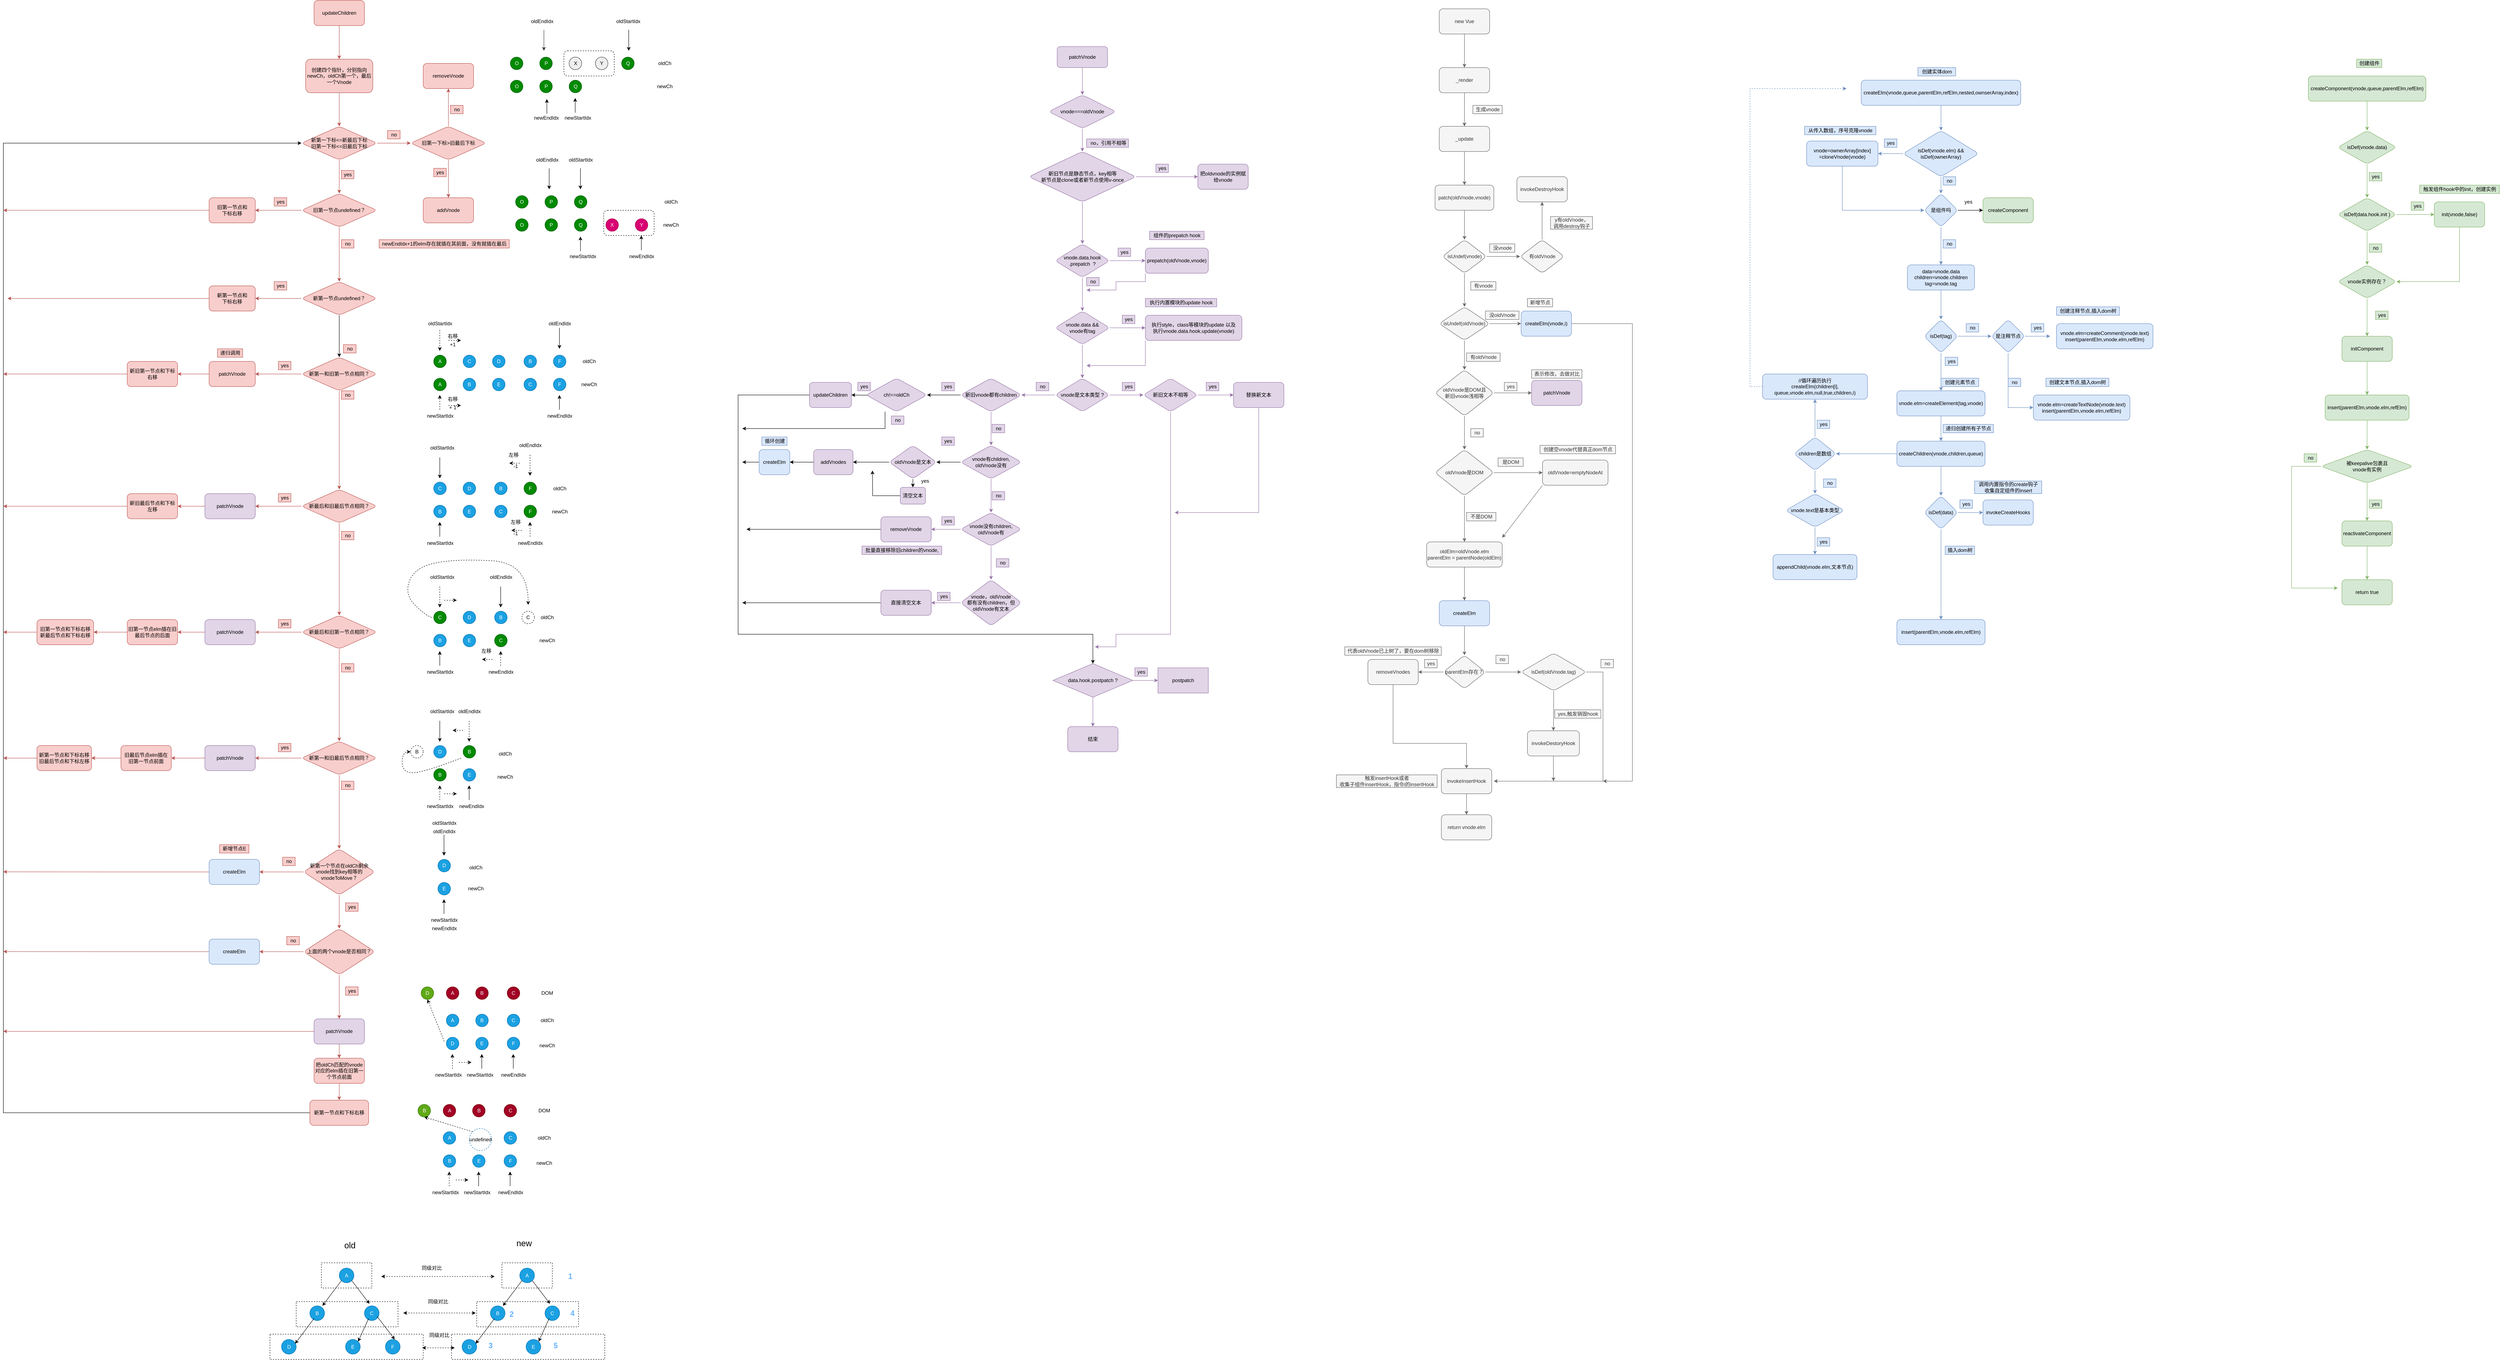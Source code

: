 <mxfile version="16.5.1" type="device"><diagram id="C5RBs43oDa-KdzZeNtuy" name="Page-1"><mxGraphModel dx="8666" dy="1085" grid="1" gridSize="10" guides="1" tooltips="1" connect="1" arrows="1" fold="1" page="1" pageScale="1" pageWidth="3300" pageHeight="4681" math="0" shadow="0"><root><mxCell id="WIyWlLk6GJQsqaUBKTNV-0"/><mxCell id="WIyWlLk6GJQsqaUBKTNV-1" parent="WIyWlLk6GJQsqaUBKTNV-0"/><mxCell id="8fVVbVijybCdxJokqFpM-2" value="" style="edgeStyle=orthogonalEdgeStyle;rounded=0;orthogonalLoop=1;jettySize=auto;html=1;fillColor=#f5f5f5;strokeColor=#666666;" parent="WIyWlLk6GJQsqaUBKTNV-1" source="8fVVbVijybCdxJokqFpM-0" target="8fVVbVijybCdxJokqFpM-1" edge="1"><mxGeometry relative="1" as="geometry"/></mxCell><mxCell id="8fVVbVijybCdxJokqFpM-0" value="new Vue" style="rounded=1;whiteSpace=wrap;html=1;fillColor=#f5f5f5;fontColor=#333333;strokeColor=#666666;" parent="WIyWlLk6GJQsqaUBKTNV-1" vertex="1"><mxGeometry x="90" y="60" width="120" height="60" as="geometry"/></mxCell><mxCell id="8fVVbVijybCdxJokqFpM-4" value="" style="edgeStyle=orthogonalEdgeStyle;rounded=0;orthogonalLoop=1;jettySize=auto;html=1;fillColor=#f5f5f5;strokeColor=#666666;" parent="WIyWlLk6GJQsqaUBKTNV-1" source="8fVVbVijybCdxJokqFpM-1" target="8fVVbVijybCdxJokqFpM-3" edge="1"><mxGeometry relative="1" as="geometry"/></mxCell><mxCell id="8fVVbVijybCdxJokqFpM-1" value="_render" style="rounded=1;whiteSpace=wrap;html=1;fillColor=#f5f5f5;fontColor=#333333;strokeColor=#666666;" parent="WIyWlLk6GJQsqaUBKTNV-1" vertex="1"><mxGeometry x="90" y="200" width="120" height="60" as="geometry"/></mxCell><mxCell id="8fVVbVijybCdxJokqFpM-7" value="" style="edgeStyle=orthogonalEdgeStyle;rounded=0;orthogonalLoop=1;jettySize=auto;html=1;fillColor=#f5f5f5;strokeColor=#666666;" parent="WIyWlLk6GJQsqaUBKTNV-1" source="8fVVbVijybCdxJokqFpM-3" target="8fVVbVijybCdxJokqFpM-6" edge="1"><mxGeometry relative="1" as="geometry"/></mxCell><mxCell id="8fVVbVijybCdxJokqFpM-3" value="_update" style="whiteSpace=wrap;html=1;rounded=1;fillColor=#f5f5f5;fontColor=#333333;strokeColor=#666666;" parent="WIyWlLk6GJQsqaUBKTNV-1" vertex="1"><mxGeometry x="90" y="340" width="120" height="60" as="geometry"/></mxCell><mxCell id="8fVVbVijybCdxJokqFpM-5" value="生成vnode" style="text;html=1;align=center;verticalAlign=middle;resizable=0;points=[];autosize=1;strokeColor=#666666;fillColor=#f5f5f5;fontColor=#333333;" parent="WIyWlLk6GJQsqaUBKTNV-1" vertex="1"><mxGeometry x="170" y="290" width="70" height="20" as="geometry"/></mxCell><mxCell id="8fVVbVijybCdxJokqFpM-11" value="" style="edgeStyle=orthogonalEdgeStyle;rounded=0;orthogonalLoop=1;jettySize=auto;html=1;fillColor=#f5f5f5;strokeColor=#666666;" parent="WIyWlLk6GJQsqaUBKTNV-1" source="8fVVbVijybCdxJokqFpM-6" target="8fVVbVijybCdxJokqFpM-10" edge="1"><mxGeometry relative="1" as="geometry"/></mxCell><mxCell id="8fVVbVijybCdxJokqFpM-6" value="patch(oldVnode,vnode)" style="whiteSpace=wrap;html=1;rounded=1;fillColor=#f5f5f5;fontColor=#333333;strokeColor=#666666;" parent="WIyWlLk6GJQsqaUBKTNV-1" vertex="1"><mxGeometry x="80" y="480" width="140" height="60" as="geometry"/></mxCell><mxCell id="8fVVbVijybCdxJokqFpM-14" value="" style="edgeStyle=orthogonalEdgeStyle;rounded=0;orthogonalLoop=1;jettySize=auto;html=1;fillColor=#f5f5f5;strokeColor=#666666;" parent="WIyWlLk6GJQsqaUBKTNV-1" source="8fVVbVijybCdxJokqFpM-10" target="8fVVbVijybCdxJokqFpM-13" edge="1"><mxGeometry relative="1" as="geometry"/></mxCell><mxCell id="8fVVbVijybCdxJokqFpM-20" value="" style="edgeStyle=orthogonalEdgeStyle;rounded=0;orthogonalLoop=1;jettySize=auto;html=1;fillColor=#f5f5f5;strokeColor=#666666;" parent="WIyWlLk6GJQsqaUBKTNV-1" source="8fVVbVijybCdxJokqFpM-10" target="8fVVbVijybCdxJokqFpM-19" edge="1"><mxGeometry relative="1" as="geometry"/></mxCell><mxCell id="8fVVbVijybCdxJokqFpM-10" value="isUndef(vnode)" style="rhombus;whiteSpace=wrap;html=1;rounded=1;fillColor=#f5f5f5;fontColor=#333333;strokeColor=#666666;" parent="WIyWlLk6GJQsqaUBKTNV-1" vertex="1"><mxGeometry x="97.5" y="610" width="105" height="80" as="geometry"/></mxCell><mxCell id="8fVVbVijybCdxJokqFpM-17" value="" style="edgeStyle=orthogonalEdgeStyle;rounded=0;orthogonalLoop=1;jettySize=auto;html=1;fillColor=#f5f5f5;strokeColor=#666666;" parent="WIyWlLk6GJQsqaUBKTNV-1" source="8fVVbVijybCdxJokqFpM-13" target="8fVVbVijybCdxJokqFpM-16" edge="1"><mxGeometry relative="1" as="geometry"/></mxCell><mxCell id="8fVVbVijybCdxJokqFpM-13" value="有oldVnode" style="rhombus;whiteSpace=wrap;html=1;rounded=1;fillColor=#f5f5f5;fontColor=#333333;strokeColor=#666666;" parent="WIyWlLk6GJQsqaUBKTNV-1" vertex="1"><mxGeometry x="282.5" y="610" width="105" height="80" as="geometry"/></mxCell><mxCell id="8fVVbVijybCdxJokqFpM-15" value="没vnode" style="text;html=1;align=center;verticalAlign=middle;resizable=0;points=[];autosize=1;strokeColor=#666666;fillColor=#f5f5f5;fontColor=#333333;" parent="WIyWlLk6GJQsqaUBKTNV-1" vertex="1"><mxGeometry x="210" y="620" width="60" height="20" as="geometry"/></mxCell><mxCell id="8fVVbVijybCdxJokqFpM-16" value="invokeDestroyHook" style="whiteSpace=wrap;html=1;rounded=1;fillColor=#f5f5f5;fontColor=#333333;strokeColor=#666666;" parent="WIyWlLk6GJQsqaUBKTNV-1" vertex="1"><mxGeometry x="275" y="460" width="120" height="60" as="geometry"/></mxCell><mxCell id="8fVVbVijybCdxJokqFpM-18" value="y有oldVnode，&lt;br&gt;调用destroy钩子" style="text;html=1;align=center;verticalAlign=middle;resizable=0;points=[];autosize=1;strokeColor=#666666;fillColor=#f5f5f5;fontColor=#333333;" parent="WIyWlLk6GJQsqaUBKTNV-1" vertex="1"><mxGeometry x="355" y="555" width="100" height="30" as="geometry"/></mxCell><mxCell id="8fVVbVijybCdxJokqFpM-23" value="" style="edgeStyle=orthogonalEdgeStyle;rounded=0;orthogonalLoop=1;jettySize=auto;html=1;fillColor=#f5f5f5;strokeColor=#666666;" parent="WIyWlLk6GJQsqaUBKTNV-1" source="8fVVbVijybCdxJokqFpM-19" target="8fVVbVijybCdxJokqFpM-22" edge="1"><mxGeometry relative="1" as="geometry"/></mxCell><mxCell id="8fVVbVijybCdxJokqFpM-27" value="" style="edgeStyle=orthogonalEdgeStyle;rounded=0;orthogonalLoop=1;jettySize=auto;html=1;fillColor=#f5f5f5;strokeColor=#666666;" parent="WIyWlLk6GJQsqaUBKTNV-1" source="8fVVbVijybCdxJokqFpM-19" target="8fVVbVijybCdxJokqFpM-26" edge="1"><mxGeometry relative="1" as="geometry"/></mxCell><mxCell id="8fVVbVijybCdxJokqFpM-19" value="isUndef(oldVnode)" style="rhombus;whiteSpace=wrap;html=1;rounded=1;fillColor=#f5f5f5;fontColor=#333333;strokeColor=#666666;" parent="WIyWlLk6GJQsqaUBKTNV-1" vertex="1"><mxGeometry x="90" y="770" width="120" height="80" as="geometry"/></mxCell><mxCell id="8fVVbVijybCdxJokqFpM-21" value="有vnode" style="text;html=1;align=center;verticalAlign=middle;resizable=0;points=[];autosize=1;strokeColor=#666666;fillColor=#f5f5f5;fontColor=#333333;" parent="WIyWlLk6GJQsqaUBKTNV-1" vertex="1"><mxGeometry x="165" y="710" width="60" height="20" as="geometry"/></mxCell><mxCell id="8fVVbVijybCdxJokqFpM-147" style="edgeStyle=none;rounded=0;orthogonalLoop=1;jettySize=auto;html=1;exitX=1;exitY=0.5;exitDx=0;exitDy=0;fillColor=#f5f5f5;strokeColor=#666666;" parent="WIyWlLk6GJQsqaUBKTNV-1" source="8fVVbVijybCdxJokqFpM-22" edge="1"><mxGeometry relative="1" as="geometry"><mxPoint x="480" y="1900" as="targetPoint"/><Array as="points"><mxPoint x="550" y="810"/><mxPoint x="550" y="1900"/></Array></mxGeometry></mxCell><mxCell id="8fVVbVijybCdxJokqFpM-22" value="createElm(vnode,i)" style="whiteSpace=wrap;html=1;rounded=1;fillColor=#dae8fc;strokeColor=#6c8ebf;" parent="WIyWlLk6GJQsqaUBKTNV-1" vertex="1"><mxGeometry x="285" y="780" width="120" height="60" as="geometry"/></mxCell><mxCell id="8fVVbVijybCdxJokqFpM-24" value="没oldVnode" style="text;html=1;align=center;verticalAlign=middle;resizable=0;points=[];autosize=1;strokeColor=#666666;fillColor=#f5f5f5;fontColor=#333333;" parent="WIyWlLk6GJQsqaUBKTNV-1" vertex="1"><mxGeometry x="200" y="780" width="80" height="20" as="geometry"/></mxCell><mxCell id="8fVVbVijybCdxJokqFpM-25" value="新增节点" style="text;html=1;align=center;verticalAlign=middle;resizable=0;points=[];autosize=1;strokeColor=#666666;fillColor=#f5f5f5;fontColor=#333333;" parent="WIyWlLk6GJQsqaUBKTNV-1" vertex="1"><mxGeometry x="300" y="750" width="60" height="20" as="geometry"/></mxCell><mxCell id="8fVVbVijybCdxJokqFpM-30" value="" style="edgeStyle=orthogonalEdgeStyle;rounded=0;orthogonalLoop=1;jettySize=auto;html=1;fillColor=#f5f5f5;strokeColor=#666666;" parent="WIyWlLk6GJQsqaUBKTNV-1" source="8fVVbVijybCdxJokqFpM-26" target="8fVVbVijybCdxJokqFpM-29" edge="1"><mxGeometry relative="1" as="geometry"/></mxCell><mxCell id="8fVVbVijybCdxJokqFpM-35" value="" style="edgeStyle=orthogonalEdgeStyle;rounded=0;orthogonalLoop=1;jettySize=auto;html=1;fillColor=#f5f5f5;strokeColor=#666666;" parent="WIyWlLk6GJQsqaUBKTNV-1" source="8fVVbVijybCdxJokqFpM-26" target="8fVVbVijybCdxJokqFpM-34" edge="1"><mxGeometry relative="1" as="geometry"/></mxCell><mxCell id="8fVVbVijybCdxJokqFpM-26" value="oldVnode是DOM且&lt;br&gt;新旧vnode浅相等" style="rhombus;whiteSpace=wrap;html=1;rounded=1;fillColor=#f5f5f5;fontColor=#333333;strokeColor=#666666;" parent="WIyWlLk6GJQsqaUBKTNV-1" vertex="1"><mxGeometry x="80" y="920" width="140" height="110" as="geometry"/></mxCell><mxCell id="8fVVbVijybCdxJokqFpM-28" value="有oldVnode" style="text;html=1;align=center;verticalAlign=middle;resizable=0;points=[];autosize=1;strokeColor=#666666;fillColor=#f5f5f5;fontColor=#333333;" parent="WIyWlLk6GJQsqaUBKTNV-1" vertex="1"><mxGeometry x="155" y="880" width="80" height="20" as="geometry"/></mxCell><mxCell id="8fVVbVijybCdxJokqFpM-29" value="patchVnode" style="whiteSpace=wrap;html=1;rounded=1;fillColor=#e1d5e7;strokeColor=#9673a6;" parent="WIyWlLk6GJQsqaUBKTNV-1" vertex="1"><mxGeometry x="310" y="945" width="120" height="60" as="geometry"/></mxCell><mxCell id="8fVVbVijybCdxJokqFpM-31" value="yes" style="text;html=1;align=center;verticalAlign=middle;resizable=0;points=[];autosize=1;strokeColor=#666666;fillColor=#f5f5f5;fontColor=#333333;" parent="WIyWlLk6GJQsqaUBKTNV-1" vertex="1"><mxGeometry x="245" y="950" width="30" height="20" as="geometry"/></mxCell><mxCell id="8fVVbVijybCdxJokqFpM-33" value="表示修改，去做对比" style="text;html=1;align=center;verticalAlign=middle;resizable=0;points=[];autosize=1;strokeColor=#666666;fillColor=#f5f5f5;fontColor=#333333;" parent="WIyWlLk6GJQsqaUBKTNV-1" vertex="1"><mxGeometry x="310" y="920" width="120" height="20" as="geometry"/></mxCell><mxCell id="8fVVbVijybCdxJokqFpM-38" value="" style="edgeStyle=orthogonalEdgeStyle;rounded=0;orthogonalLoop=1;jettySize=auto;html=1;fillColor=#f5f5f5;strokeColor=#666666;" parent="WIyWlLk6GJQsqaUBKTNV-1" source="8fVVbVijybCdxJokqFpM-34" target="8fVVbVijybCdxJokqFpM-37" edge="1"><mxGeometry relative="1" as="geometry"/></mxCell><mxCell id="8fVVbVijybCdxJokqFpM-40" value="" style="edgeStyle=orthogonalEdgeStyle;rounded=0;orthogonalLoop=1;jettySize=auto;html=1;fillColor=#f5f5f5;strokeColor=#666666;" parent="WIyWlLk6GJQsqaUBKTNV-1" source="8fVVbVijybCdxJokqFpM-34" target="8fVVbVijybCdxJokqFpM-39" edge="1"><mxGeometry relative="1" as="geometry"/></mxCell><mxCell id="8fVVbVijybCdxJokqFpM-34" value="oldVnode是DOM" style="rhombus;whiteSpace=wrap;html=1;rounded=1;fillColor=#f5f5f5;fontColor=#333333;strokeColor=#666666;" parent="WIyWlLk6GJQsqaUBKTNV-1" vertex="1"><mxGeometry x="80" y="1110" width="140" height="110" as="geometry"/></mxCell><mxCell id="8fVVbVijybCdxJokqFpM-36" value="no" style="text;html=1;align=center;verticalAlign=middle;resizable=0;points=[];autosize=1;strokeColor=#666666;fillColor=#f5f5f5;fontColor=#333333;" parent="WIyWlLk6GJQsqaUBKTNV-1" vertex="1"><mxGeometry x="165" y="1060" width="30" height="20" as="geometry"/></mxCell><mxCell id="8fVVbVijybCdxJokqFpM-45" value="" style="edgeStyle=orthogonalEdgeStyle;rounded=0;orthogonalLoop=1;jettySize=auto;html=1;fillColor=#f5f5f5;strokeColor=#666666;" parent="WIyWlLk6GJQsqaUBKTNV-1" source="8fVVbVijybCdxJokqFpM-37" target="8fVVbVijybCdxJokqFpM-44" edge="1"><mxGeometry relative="1" as="geometry"/></mxCell><mxCell id="8fVVbVijybCdxJokqFpM-37" value="oldElm=oldVnode.elm&lt;br&gt;parentElm = parentNode(oldElm)" style="whiteSpace=wrap;html=1;rounded=1;fillColor=#f5f5f5;fontColor=#333333;strokeColor=#666666;" parent="WIyWlLk6GJQsqaUBKTNV-1" vertex="1"><mxGeometry x="60" y="1330" width="180" height="60" as="geometry"/></mxCell><mxCell id="8fVVbVijybCdxJokqFpM-146" style="edgeStyle=none;rounded=0;orthogonalLoop=1;jettySize=auto;html=1;exitX=0;exitY=1;exitDx=0;exitDy=0;fillColor=#f5f5f5;strokeColor=#666666;" parent="WIyWlLk6GJQsqaUBKTNV-1" source="8fVVbVijybCdxJokqFpM-39" edge="1"><mxGeometry relative="1" as="geometry"><mxPoint x="240" y="1320" as="targetPoint"/></mxGeometry></mxCell><mxCell id="8fVVbVijybCdxJokqFpM-39" value="oldVnode=emptyNodeAt" style="whiteSpace=wrap;html=1;rounded=1;fillColor=#f5f5f5;fontColor=#333333;strokeColor=#666666;" parent="WIyWlLk6GJQsqaUBKTNV-1" vertex="1"><mxGeometry x="336" y="1135" width="156" height="60" as="geometry"/></mxCell><mxCell id="8fVVbVijybCdxJokqFpM-41" value="是DOM" style="text;html=1;align=center;verticalAlign=middle;resizable=0;points=[];autosize=1;strokeColor=#666666;fillColor=#f5f5f5;fontColor=#333333;" parent="WIyWlLk6GJQsqaUBKTNV-1" vertex="1"><mxGeometry x="230" y="1130" width="60" height="20" as="geometry"/></mxCell><mxCell id="8fVVbVijybCdxJokqFpM-42" value="不是DOM" style="text;html=1;align=center;verticalAlign=middle;resizable=0;points=[];autosize=1;strokeColor=#666666;fillColor=#f5f5f5;fontColor=#333333;" parent="WIyWlLk6GJQsqaUBKTNV-1" vertex="1"><mxGeometry x="155" y="1260" width="70" height="20" as="geometry"/></mxCell><mxCell id="8fVVbVijybCdxJokqFpM-43" value="创建空vnode代替真正dom节点" style="text;html=1;align=center;verticalAlign=middle;resizable=0;points=[];autosize=1;strokeColor=#666666;fillColor=#f5f5f5;fontColor=#333333;" parent="WIyWlLk6GJQsqaUBKTNV-1" vertex="1"><mxGeometry x="330" y="1100" width="180" height="20" as="geometry"/></mxCell><mxCell id="8fVVbVijybCdxJokqFpM-47" value="" style="edgeStyle=orthogonalEdgeStyle;rounded=0;orthogonalLoop=1;jettySize=auto;html=1;fillColor=#f5f5f5;strokeColor=#666666;" parent="WIyWlLk6GJQsqaUBKTNV-1" source="8fVVbVijybCdxJokqFpM-44" target="8fVVbVijybCdxJokqFpM-46" edge="1"><mxGeometry relative="1" as="geometry"/></mxCell><mxCell id="8fVVbVijybCdxJokqFpM-44" value="createElm" style="whiteSpace=wrap;html=1;rounded=1;fillColor=#dae8fc;strokeColor=#6c8ebf;" parent="WIyWlLk6GJQsqaUBKTNV-1" vertex="1"><mxGeometry x="90" y="1470" width="120" height="60" as="geometry"/></mxCell><mxCell id="8fVVbVijybCdxJokqFpM-49" value="" style="edgeStyle=orthogonalEdgeStyle;rounded=0;orthogonalLoop=1;jettySize=auto;html=1;fillColor=#f5f5f5;strokeColor=#666666;" parent="WIyWlLk6GJQsqaUBKTNV-1" source="8fVVbVijybCdxJokqFpM-46" target="8fVVbVijybCdxJokqFpM-48" edge="1"><mxGeometry relative="1" as="geometry"/></mxCell><mxCell id="8fVVbVijybCdxJokqFpM-52" value="" style="edgeStyle=orthogonalEdgeStyle;rounded=0;orthogonalLoop=1;jettySize=auto;html=1;fillColor=#f5f5f5;strokeColor=#666666;" parent="WIyWlLk6GJQsqaUBKTNV-1" source="8fVVbVijybCdxJokqFpM-46" target="8fVVbVijybCdxJokqFpM-51" edge="1"><mxGeometry relative="1" as="geometry"/></mxCell><mxCell id="8fVVbVijybCdxJokqFpM-46" value="parentElm存在？" style="rhombus;whiteSpace=wrap;html=1;rounded=1;fillColor=#f5f5f5;fontColor=#333333;strokeColor=#666666;" parent="WIyWlLk6GJQsqaUBKTNV-1" vertex="1"><mxGeometry x="100" y="1600" width="100" height="80" as="geometry"/></mxCell><mxCell id="8fVVbVijybCdxJokqFpM-62" value="" style="edgeStyle=orthogonalEdgeStyle;rounded=0;orthogonalLoop=1;jettySize=auto;html=1;fillColor=#f5f5f5;strokeColor=#666666;" parent="WIyWlLk6GJQsqaUBKTNV-1" source="8fVVbVijybCdxJokqFpM-48" target="8fVVbVijybCdxJokqFpM-61" edge="1"><mxGeometry relative="1" as="geometry"><Array as="points"><mxPoint x="-20" y="1810"/></Array></mxGeometry></mxCell><mxCell id="8fVVbVijybCdxJokqFpM-48" value="removeVnodes" style="whiteSpace=wrap;html=1;rounded=1;fillColor=#f5f5f5;fontColor=#333333;strokeColor=#666666;" parent="WIyWlLk6GJQsqaUBKTNV-1" vertex="1"><mxGeometry x="-80" y="1610" width="120" height="60" as="geometry"/></mxCell><mxCell id="8fVVbVijybCdxJokqFpM-50" value="代表oldVnode已上树了，要在dom树移除" style="text;html=1;align=center;verticalAlign=middle;resizable=0;points=[];autosize=1;strokeColor=#666666;fillColor=#f5f5f5;fontColor=#333333;" parent="WIyWlLk6GJQsqaUBKTNV-1" vertex="1"><mxGeometry x="-135" y="1580" width="230" height="20" as="geometry"/></mxCell><mxCell id="8fVVbVijybCdxJokqFpM-55" style="edgeStyle=orthogonalEdgeStyle;rounded=0;orthogonalLoop=1;jettySize=auto;html=1;exitX=1;exitY=0.5;exitDx=0;exitDy=0;fillColor=#f5f5f5;strokeColor=#666666;" parent="WIyWlLk6GJQsqaUBKTNV-1" source="8fVVbVijybCdxJokqFpM-51" edge="1"><mxGeometry relative="1" as="geometry"><mxPoint x="220" y="1900" as="targetPoint"/><Array as="points"><mxPoint x="480" y="1640"/><mxPoint x="480" y="1900"/><mxPoint x="270" y="1900"/></Array></mxGeometry></mxCell><mxCell id="8fVVbVijybCdxJokqFpM-57" value="" style="edgeStyle=orthogonalEdgeStyle;rounded=0;orthogonalLoop=1;jettySize=auto;html=1;fillColor=#f5f5f5;strokeColor=#666666;" parent="WIyWlLk6GJQsqaUBKTNV-1" source="8fVVbVijybCdxJokqFpM-51" target="8fVVbVijybCdxJokqFpM-56" edge="1"><mxGeometry relative="1" as="geometry"/></mxCell><mxCell id="8fVVbVijybCdxJokqFpM-51" value="isDef(oldVnode.tag)" style="rhombus;whiteSpace=wrap;html=1;rounded=1;fillColor=#f5f5f5;fontColor=#333333;strokeColor=#666666;" parent="WIyWlLk6GJQsqaUBKTNV-1" vertex="1"><mxGeometry x="285" y="1595" width="155" height="90" as="geometry"/></mxCell><mxCell id="8fVVbVijybCdxJokqFpM-53" value="yes" style="text;html=1;align=center;verticalAlign=middle;resizable=0;points=[];autosize=1;strokeColor=#666666;fillColor=#f5f5f5;fontColor=#333333;" parent="WIyWlLk6GJQsqaUBKTNV-1" vertex="1"><mxGeometry x="55" y="1610" width="30" height="20" as="geometry"/></mxCell><mxCell id="8fVVbVijybCdxJokqFpM-54" value="no" style="text;html=1;align=center;verticalAlign=middle;resizable=0;points=[];autosize=1;strokeColor=#666666;fillColor=#f5f5f5;fontColor=#333333;" parent="WIyWlLk6GJQsqaUBKTNV-1" vertex="1"><mxGeometry x="225" y="1600" width="30" height="20" as="geometry"/></mxCell><mxCell id="8fVVbVijybCdxJokqFpM-145" style="edgeStyle=none;rounded=0;orthogonalLoop=1;jettySize=auto;html=1;exitX=0.5;exitY=1;exitDx=0;exitDy=0;fillColor=#f5f5f5;strokeColor=#666666;" parent="WIyWlLk6GJQsqaUBKTNV-1" source="8fVVbVijybCdxJokqFpM-56" edge="1"><mxGeometry relative="1" as="geometry"><mxPoint x="362" y="1900" as="targetPoint"/></mxGeometry></mxCell><mxCell id="8fVVbVijybCdxJokqFpM-56" value="invokeDestoryHook" style="whiteSpace=wrap;html=1;rounded=1;fillColor=#f5f5f5;fontColor=#333333;strokeColor=#666666;" parent="WIyWlLk6GJQsqaUBKTNV-1" vertex="1"><mxGeometry x="300" y="1780" width="123.75" height="60" as="geometry"/></mxCell><mxCell id="8fVVbVijybCdxJokqFpM-58" value="yes,触发销毁hook" style="text;html=1;align=center;verticalAlign=middle;resizable=0;points=[];autosize=1;strokeColor=#666666;fillColor=#f5f5f5;fontColor=#333333;" parent="WIyWlLk6GJQsqaUBKTNV-1" vertex="1"><mxGeometry x="365" y="1730" width="110" height="20" as="geometry"/></mxCell><mxCell id="8fVVbVijybCdxJokqFpM-73" value="" style="edgeStyle=none;rounded=0;orthogonalLoop=1;jettySize=auto;html=1;fillColor=#f5f5f5;strokeColor=#666666;" parent="WIyWlLk6GJQsqaUBKTNV-1" source="8fVVbVijybCdxJokqFpM-61" target="8fVVbVijybCdxJokqFpM-72" edge="1"><mxGeometry relative="1" as="geometry"/></mxCell><mxCell id="8fVVbVijybCdxJokqFpM-61" value="invokeInsertHook" style="whiteSpace=wrap;html=1;rounded=1;fillColor=#f5f5f5;fontColor=#333333;strokeColor=#666666;" parent="WIyWlLk6GJQsqaUBKTNV-1" vertex="1"><mxGeometry x="95" y="1870" width="120" height="60" as="geometry"/></mxCell><mxCell id="8fVVbVijybCdxJokqFpM-63" value="触发insertHook或者&lt;br&gt;收集子组件insertHook，指令i的insertHook" style="text;html=1;align=center;verticalAlign=middle;resizable=0;points=[];autosize=1;strokeColor=#666666;fillColor=#f5f5f5;fontColor=#333333;" parent="WIyWlLk6GJQsqaUBKTNV-1" vertex="1"><mxGeometry x="-155" y="1885" width="240" height="30" as="geometry"/></mxCell><mxCell id="8fVVbVijybCdxJokqFpM-71" value="no" style="text;html=1;align=center;verticalAlign=middle;resizable=0;points=[];autosize=1;strokeColor=#666666;fillColor=#f5f5f5;fontColor=#333333;" parent="WIyWlLk6GJQsqaUBKTNV-1" vertex="1"><mxGeometry x="475" y="1610" width="30" height="20" as="geometry"/></mxCell><mxCell id="8fVVbVijybCdxJokqFpM-72" value="return vnode.elm" style="whiteSpace=wrap;html=1;rounded=1;fillColor=#f5f5f5;fontColor=#333333;strokeColor=#666666;" parent="WIyWlLk6GJQsqaUBKTNV-1" vertex="1"><mxGeometry x="95" y="1980" width="120" height="60" as="geometry"/></mxCell><mxCell id="8fVVbVijybCdxJokqFpM-76" value="" style="edgeStyle=none;rounded=0;orthogonalLoop=1;jettySize=auto;html=1;fillColor=#dae8fc;strokeColor=#6c8ebf;" parent="WIyWlLk6GJQsqaUBKTNV-1" source="8fVVbVijybCdxJokqFpM-74" target="8fVVbVijybCdxJokqFpM-75" edge="1"><mxGeometry relative="1" as="geometry"/></mxCell><mxCell id="8fVVbVijybCdxJokqFpM-74" value="createElm(vnode,queue,parentElm,refElm,nested,ownserArray,index)" style="rounded=1;whiteSpace=wrap;html=1;fillColor=#dae8fc;strokeColor=#6c8ebf;" parent="WIyWlLk6GJQsqaUBKTNV-1" vertex="1"><mxGeometry x="1095" y="230" width="380" height="60" as="geometry"/></mxCell><mxCell id="8fVVbVijybCdxJokqFpM-78" value="" style="edgeStyle=none;rounded=0;orthogonalLoop=1;jettySize=auto;html=1;fillColor=#dae8fc;strokeColor=#6c8ebf;" parent="WIyWlLk6GJQsqaUBKTNV-1" source="8fVVbVijybCdxJokqFpM-75" target="8fVVbVijybCdxJokqFpM-77" edge="1"><mxGeometry relative="1" as="geometry"/></mxCell><mxCell id="8fVVbVijybCdxJokqFpM-84" style="edgeStyle=none;rounded=0;orthogonalLoop=1;jettySize=auto;html=1;exitX=0.5;exitY=1;exitDx=0;exitDy=0;entryX=0.5;entryY=0;entryDx=0;entryDy=0;fillColor=#dae8fc;strokeColor=#6c8ebf;" parent="WIyWlLk6GJQsqaUBKTNV-1" source="8fVVbVijybCdxJokqFpM-75" target="8fVVbVijybCdxJokqFpM-81" edge="1"><mxGeometry relative="1" as="geometry"/></mxCell><mxCell id="8fVVbVijybCdxJokqFpM-75" value="isDef(vnode.elm) &amp;amp;&amp;amp; &lt;br&gt;isDef(ownerArray)" style="rhombus;whiteSpace=wrap;html=1;rounded=1;fillColor=#dae8fc;strokeColor=#6c8ebf;" parent="WIyWlLk6GJQsqaUBKTNV-1" vertex="1"><mxGeometry x="1195" y="350" width="180" height="110" as="geometry"/></mxCell><mxCell id="8fVVbVijybCdxJokqFpM-82" value="" style="edgeStyle=none;rounded=0;orthogonalLoop=1;jettySize=auto;html=1;fillColor=#dae8fc;strokeColor=#6c8ebf;" parent="WIyWlLk6GJQsqaUBKTNV-1" source="8fVVbVijybCdxJokqFpM-77" target="8fVVbVijybCdxJokqFpM-81" edge="1"><mxGeometry relative="1" as="geometry"><Array as="points"><mxPoint x="1050" y="540"/></Array></mxGeometry></mxCell><mxCell id="8fVVbVijybCdxJokqFpM-77" value="vnode=ownerArray[index]&lt;br&gt;=cloneVnode(vnode)" style="whiteSpace=wrap;html=1;rounded=1;fillColor=#dae8fc;strokeColor=#6c8ebf;" parent="WIyWlLk6GJQsqaUBKTNV-1" vertex="1"><mxGeometry x="965" y="375" width="170" height="60" as="geometry"/></mxCell><mxCell id="8fVVbVijybCdxJokqFpM-80" value="从传入数组，序号克隆vnode" style="text;html=1;align=center;verticalAlign=middle;resizable=0;points=[];autosize=1;strokeColor=#6c8ebf;fillColor=#dae8fc;" parent="WIyWlLk6GJQsqaUBKTNV-1" vertex="1"><mxGeometry x="960" y="340" width="170" height="20" as="geometry"/></mxCell><mxCell id="8fVVbVijybCdxJokqFpM-87" value="" style="edgeStyle=none;rounded=0;orthogonalLoop=1;jettySize=auto;html=1;fillColor=#dae8fc;strokeColor=#6c8ebf;" parent="WIyWlLk6GJQsqaUBKTNV-1" source="8fVVbVijybCdxJokqFpM-81" target="8fVVbVijybCdxJokqFpM-86" edge="1"><mxGeometry relative="1" as="geometry"/></mxCell><mxCell id="8fVVbVijybCdxJokqFpM-191" value="" style="edgeStyle=none;rounded=0;orthogonalLoop=1;jettySize=auto;html=1;" parent="WIyWlLk6GJQsqaUBKTNV-1" source="8fVVbVijybCdxJokqFpM-81" target="8fVVbVijybCdxJokqFpM-190" edge="1"><mxGeometry relative="1" as="geometry"/></mxCell><mxCell id="8fVVbVijybCdxJokqFpM-81" value="是组件吗" style="rhombus;whiteSpace=wrap;html=1;rounded=1;fillColor=#dae8fc;strokeColor=#6c8ebf;" parent="WIyWlLk6GJQsqaUBKTNV-1" vertex="1"><mxGeometry x="1245" y="500" width="80" height="80" as="geometry"/></mxCell><mxCell id="8fVVbVijybCdxJokqFpM-83" value="yes" style="text;html=1;align=center;verticalAlign=middle;resizable=0;points=[];autosize=1;strokeColor=#6c8ebf;fillColor=#dae8fc;" parent="WIyWlLk6GJQsqaUBKTNV-1" vertex="1"><mxGeometry x="1150" y="370" width="30" height="20" as="geometry"/></mxCell><mxCell id="8fVVbVijybCdxJokqFpM-85" value="no" style="text;html=1;align=center;verticalAlign=middle;resizable=0;points=[];autosize=1;strokeColor=#6c8ebf;fillColor=#dae8fc;" parent="WIyWlLk6GJQsqaUBKTNV-1" vertex="1"><mxGeometry x="1290" y="460" width="30" height="20" as="geometry"/></mxCell><mxCell id="8fVVbVijybCdxJokqFpM-92" value="" style="edgeStyle=none;rounded=0;orthogonalLoop=1;jettySize=auto;html=1;fillColor=#dae8fc;strokeColor=#6c8ebf;" parent="WIyWlLk6GJQsqaUBKTNV-1" source="8fVVbVijybCdxJokqFpM-86" target="8fVVbVijybCdxJokqFpM-91" edge="1"><mxGeometry relative="1" as="geometry"/></mxCell><mxCell id="8fVVbVijybCdxJokqFpM-86" value="data=vnode.data&lt;br&gt;children=vnode.children&lt;br&gt;tag=vnode.tag" style="whiteSpace=wrap;html=1;rounded=1;fillColor=#dae8fc;strokeColor=#6c8ebf;" parent="WIyWlLk6GJQsqaUBKTNV-1" vertex="1"><mxGeometry x="1205" y="670" width="160" height="60" as="geometry"/></mxCell><mxCell id="8fVVbVijybCdxJokqFpM-88" value="no" style="text;html=1;align=center;verticalAlign=middle;resizable=0;points=[];autosize=1;strokeColor=#6c8ebf;fillColor=#dae8fc;" parent="WIyWlLk6GJQsqaUBKTNV-1" vertex="1"><mxGeometry x="1290" y="610" width="30" height="20" as="geometry"/></mxCell><mxCell id="8fVVbVijybCdxJokqFpM-94" value="" style="edgeStyle=none;rounded=0;orthogonalLoop=1;jettySize=auto;html=1;fillColor=#dae8fc;strokeColor=#6c8ebf;" parent="WIyWlLk6GJQsqaUBKTNV-1" source="8fVVbVijybCdxJokqFpM-91" target="8fVVbVijybCdxJokqFpM-93" edge="1"><mxGeometry relative="1" as="geometry"/></mxCell><mxCell id="8fVVbVijybCdxJokqFpM-104" value="" style="edgeStyle=none;rounded=0;orthogonalLoop=1;jettySize=auto;html=1;fillColor=#dae8fc;strokeColor=#6c8ebf;" parent="WIyWlLk6GJQsqaUBKTNV-1" source="8fVVbVijybCdxJokqFpM-91" target="8fVVbVijybCdxJokqFpM-103" edge="1"><mxGeometry relative="1" as="geometry"/></mxCell><mxCell id="8fVVbVijybCdxJokqFpM-91" value="isDef(tag)" style="rhombus;whiteSpace=wrap;html=1;rounded=1;fillColor=#dae8fc;strokeColor=#6c8ebf;" parent="WIyWlLk6GJQsqaUBKTNV-1" vertex="1"><mxGeometry x="1245" y="800" width="80" height="80" as="geometry"/></mxCell><mxCell id="8fVVbVijybCdxJokqFpM-96" value="" style="edgeStyle=none;rounded=0;orthogonalLoop=1;jettySize=auto;html=1;fillColor=#dae8fc;strokeColor=#6c8ebf;" parent="WIyWlLk6GJQsqaUBKTNV-1" source="8fVVbVijybCdxJokqFpM-93" edge="1"><mxGeometry relative="1" as="geometry"><mxPoint x="1545" y="840" as="targetPoint"/></mxGeometry></mxCell><mxCell id="8fVVbVijybCdxJokqFpM-99" value="" style="edgeStyle=none;rounded=0;orthogonalLoop=1;jettySize=auto;html=1;entryX=0;entryY=0.5;entryDx=0;entryDy=0;fillColor=#dae8fc;strokeColor=#6c8ebf;" parent="WIyWlLk6GJQsqaUBKTNV-1" source="8fVVbVijybCdxJokqFpM-93" target="8fVVbVijybCdxJokqFpM-98" edge="1"><mxGeometry relative="1" as="geometry"><Array as="points"><mxPoint x="1445" y="1010"/></Array></mxGeometry></mxCell><mxCell id="8fVVbVijybCdxJokqFpM-93" value="是注释节点" style="rhombus;whiteSpace=wrap;html=1;rounded=1;fillColor=#dae8fc;strokeColor=#6c8ebf;" parent="WIyWlLk6GJQsqaUBKTNV-1" vertex="1"><mxGeometry x="1405" y="800" width="80" height="80" as="geometry"/></mxCell><mxCell id="8fVVbVijybCdxJokqFpM-95" value="vnode.elm=createComment(vnode.text)&lt;br&gt;insert(parentElm,vnode.elm,refElm)" style="whiteSpace=wrap;html=1;rounded=1;fillColor=#dae8fc;strokeColor=#6c8ebf;" parent="WIyWlLk6GJQsqaUBKTNV-1" vertex="1"><mxGeometry x="1560" y="810" width="230" height="60" as="geometry"/></mxCell><mxCell id="8fVVbVijybCdxJokqFpM-97" value="yes&lt;br&gt;" style="text;html=1;align=center;verticalAlign=middle;resizable=0;points=[];autosize=1;strokeColor=#6c8ebf;fillColor=#dae8fc;" parent="WIyWlLk6GJQsqaUBKTNV-1" vertex="1"><mxGeometry x="1500" y="810" width="30" height="20" as="geometry"/></mxCell><mxCell id="8fVVbVijybCdxJokqFpM-98" value="&lt;span&gt;vnode.elm=createTextNode(vnode.text)&lt;/span&gt;&lt;br&gt;&lt;span&gt;insert(parentElm,vnode.elm,refElm)&lt;/span&gt;" style="whiteSpace=wrap;html=1;rounded=1;fillColor=#dae8fc;strokeColor=#6c8ebf;" parent="WIyWlLk6GJQsqaUBKTNV-1" vertex="1"><mxGeometry x="1505" y="980" width="230" height="60" as="geometry"/></mxCell><mxCell id="8fVVbVijybCdxJokqFpM-100" value="no" style="text;html=1;align=center;verticalAlign=middle;resizable=0;points=[];autosize=1;strokeColor=#6c8ebf;fillColor=#dae8fc;" parent="WIyWlLk6GJQsqaUBKTNV-1" vertex="1"><mxGeometry x="1445" y="940" width="30" height="20" as="geometry"/></mxCell><mxCell id="8fVVbVijybCdxJokqFpM-101" value="创建注释节点,插入dom树" style="text;html=1;align=center;verticalAlign=middle;resizable=0;points=[];autosize=1;strokeColor=#6c8ebf;fillColor=#dae8fc;" parent="WIyWlLk6GJQsqaUBKTNV-1" vertex="1"><mxGeometry x="1560" y="770" width="150" height="20" as="geometry"/></mxCell><mxCell id="8fVVbVijybCdxJokqFpM-102" value="创建文本节点,插入dom树" style="text;html=1;align=center;verticalAlign=middle;resizable=0;points=[];autosize=1;strokeColor=#6c8ebf;fillColor=#dae8fc;" parent="WIyWlLk6GJQsqaUBKTNV-1" vertex="1"><mxGeometry x="1535" y="940" width="150" height="20" as="geometry"/></mxCell><mxCell id="8fVVbVijybCdxJokqFpM-109" style="edgeStyle=none;rounded=0;orthogonalLoop=1;jettySize=auto;html=1;exitX=0.5;exitY=1;exitDx=0;exitDy=0;entryX=0.5;entryY=0;entryDx=0;entryDy=0;fillColor=#dae8fc;strokeColor=#6c8ebf;" parent="WIyWlLk6GJQsqaUBKTNV-1" source="8fVVbVijybCdxJokqFpM-103" target="8fVVbVijybCdxJokqFpM-108" edge="1"><mxGeometry relative="1" as="geometry"/></mxCell><mxCell id="8fVVbVijybCdxJokqFpM-103" value="vnode.elm=createElement(tag,vnode)" style="whiteSpace=wrap;html=1;rounded=1;fillColor=#dae8fc;strokeColor=#6c8ebf;" parent="WIyWlLk6GJQsqaUBKTNV-1" vertex="1"><mxGeometry x="1180" y="970" width="210" height="60" as="geometry"/></mxCell><mxCell id="8fVVbVijybCdxJokqFpM-105" value="创建元素节点" style="text;html=1;align=center;verticalAlign=middle;resizable=0;points=[];autosize=1;strokeColor=#6c8ebf;fillColor=#dae8fc;" parent="WIyWlLk6GJQsqaUBKTNV-1" vertex="1"><mxGeometry x="1285" y="940" width="90" height="20" as="geometry"/></mxCell><mxCell id="8fVVbVijybCdxJokqFpM-112" value="" style="edgeStyle=none;rounded=0;orthogonalLoop=1;jettySize=auto;html=1;fillColor=#dae8fc;strokeColor=#6c8ebf;" parent="WIyWlLk6GJQsqaUBKTNV-1" source="8fVVbVijybCdxJokqFpM-108" target="8fVVbVijybCdxJokqFpM-111" edge="1"><mxGeometry relative="1" as="geometry"/></mxCell><mxCell id="8fVVbVijybCdxJokqFpM-124" value="" style="edgeStyle=none;rounded=0;orthogonalLoop=1;jettySize=auto;html=1;fillColor=#dae8fc;strokeColor=#6c8ebf;" parent="WIyWlLk6GJQsqaUBKTNV-1" source="8fVVbVijybCdxJokqFpM-108" target="8fVVbVijybCdxJokqFpM-123" edge="1"><mxGeometry relative="1" as="geometry"/></mxCell><mxCell id="8fVVbVijybCdxJokqFpM-108" value="createChildren(vnode,children,queue)" style="whiteSpace=wrap;html=1;rounded=1;fillColor=#dae8fc;strokeColor=#6c8ebf;" parent="WIyWlLk6GJQsqaUBKTNV-1" vertex="1"><mxGeometry x="1180" y="1090" width="210" height="60" as="geometry"/></mxCell><mxCell id="8fVVbVijybCdxJokqFpM-110" value="递归创建所有子节点" style="text;html=1;align=center;verticalAlign=middle;resizable=0;points=[];autosize=1;strokeColor=#6c8ebf;fillColor=#dae8fc;" parent="WIyWlLk6GJQsqaUBKTNV-1" vertex="1"><mxGeometry x="1290" y="1050" width="120" height="20" as="geometry"/></mxCell><mxCell id="8fVVbVijybCdxJokqFpM-114" value="" style="edgeStyle=none;rounded=0;orthogonalLoop=1;jettySize=auto;html=1;fillColor=#dae8fc;strokeColor=#6c8ebf;" parent="WIyWlLk6GJQsqaUBKTNV-1" source="8fVVbVijybCdxJokqFpM-111" target="8fVVbVijybCdxJokqFpM-113" edge="1"><mxGeometry relative="1" as="geometry"/></mxCell><mxCell id="8fVVbVijybCdxJokqFpM-118" value="" style="edgeStyle=none;rounded=0;orthogonalLoop=1;jettySize=auto;html=1;entryX=0.5;entryY=0;entryDx=0;entryDy=0;fillColor=#dae8fc;strokeColor=#6c8ebf;" parent="WIyWlLk6GJQsqaUBKTNV-1" source="8fVVbVijybCdxJokqFpM-111" target="8fVVbVijybCdxJokqFpM-120" edge="1"><mxGeometry relative="1" as="geometry"><mxPoint x="1285" y="1390" as="targetPoint"/></mxGeometry></mxCell><mxCell id="8fVVbVijybCdxJokqFpM-111" value="isDef(data)" style="rhombus;whiteSpace=wrap;html=1;rounded=1;fillColor=#dae8fc;strokeColor=#6c8ebf;" parent="WIyWlLk6GJQsqaUBKTNV-1" vertex="1"><mxGeometry x="1245" y="1220" width="80" height="80" as="geometry"/></mxCell><mxCell id="8fVVbVijybCdxJokqFpM-113" value="invokeCreateHooks" style="whiteSpace=wrap;html=1;rounded=1;fillColor=#dae8fc;strokeColor=#6c8ebf;" parent="WIyWlLk6GJQsqaUBKTNV-1" vertex="1"><mxGeometry x="1385" y="1230" width="120" height="60" as="geometry"/></mxCell><mxCell id="8fVVbVijybCdxJokqFpM-115" value="调用内置指令的create钩子&lt;br&gt;收集自定组件的insert" style="text;html=1;align=center;verticalAlign=middle;resizable=0;points=[];autosize=1;strokeColor=#6c8ebf;fillColor=#dae8fc;" parent="WIyWlLk6GJQsqaUBKTNV-1" vertex="1"><mxGeometry x="1365" y="1185" width="160" height="30" as="geometry"/></mxCell><mxCell id="8fVVbVijybCdxJokqFpM-116" value="yes" style="text;html=1;align=center;verticalAlign=middle;resizable=0;points=[];autosize=1;strokeColor=#6c8ebf;fillColor=#dae8fc;" parent="WIyWlLk6GJQsqaUBKTNV-1" vertex="1"><mxGeometry x="1330" y="1230" width="30" height="20" as="geometry"/></mxCell><mxCell id="8fVVbVijybCdxJokqFpM-119" style="edgeStyle=none;rounded=0;orthogonalLoop=1;jettySize=auto;html=1;exitX=0;exitY=0.5;exitDx=0;exitDy=0;fillColor=#dae8fc;strokeColor=#6c8ebf;" parent="WIyWlLk6GJQsqaUBKTNV-1" edge="1"><mxGeometry relative="1" as="geometry"><mxPoint x="1175" y="1420" as="sourcePoint"/><mxPoint x="1175" y="1420" as="targetPoint"/></mxGeometry></mxCell><mxCell id="8fVVbVijybCdxJokqFpM-120" value="insert(parentElm,vnode.elm,refElm)" style="whiteSpace=wrap;html=1;rounded=1;fillColor=#dae8fc;strokeColor=#6c8ebf;" parent="WIyWlLk6GJQsqaUBKTNV-1" vertex="1"><mxGeometry x="1180" y="1515" width="210" height="60" as="geometry"/></mxCell><mxCell id="8fVVbVijybCdxJokqFpM-121" value="插入dom树" style="text;html=1;align=center;verticalAlign=middle;resizable=0;points=[];autosize=1;strokeColor=#6c8ebf;fillColor=#dae8fc;" parent="WIyWlLk6GJQsqaUBKTNV-1" vertex="1"><mxGeometry x="1295" y="1340" width="70" height="20" as="geometry"/></mxCell><mxCell id="8fVVbVijybCdxJokqFpM-122" value="创建实体dom" style="text;html=1;align=center;verticalAlign=middle;resizable=0;points=[];autosize=1;strokeColor=#6c8ebf;fillColor=#dae8fc;" parent="WIyWlLk6GJQsqaUBKTNV-1" vertex="1"><mxGeometry x="1230" y="200" width="90" height="20" as="geometry"/></mxCell><mxCell id="8fVVbVijybCdxJokqFpM-128" value="" style="edgeStyle=none;rounded=0;orthogonalLoop=1;jettySize=auto;html=1;fillColor=#dae8fc;strokeColor=#6c8ebf;" parent="WIyWlLk6GJQsqaUBKTNV-1" source="8fVVbVijybCdxJokqFpM-123" target="8fVVbVijybCdxJokqFpM-127" edge="1"><mxGeometry relative="1" as="geometry"/></mxCell><mxCell id="8fVVbVijybCdxJokqFpM-134" value="" style="edgeStyle=none;rounded=0;orthogonalLoop=1;jettySize=auto;html=1;fillColor=#dae8fc;strokeColor=#6c8ebf;" parent="WIyWlLk6GJQsqaUBKTNV-1" source="8fVVbVijybCdxJokqFpM-123" target="8fVVbVijybCdxJokqFpM-133" edge="1"><mxGeometry relative="1" as="geometry"/></mxCell><mxCell id="8fVVbVijybCdxJokqFpM-123" value="children是数组" style="rhombus;whiteSpace=wrap;html=1;rounded=1;fillColor=#dae8fc;strokeColor=#6c8ebf;" parent="WIyWlLk6GJQsqaUBKTNV-1" vertex="1"><mxGeometry x="935" y="1080" width="100" height="80" as="geometry"/></mxCell><mxCell id="8fVVbVijybCdxJokqFpM-131" value="" style="edgeStyle=none;rounded=0;orthogonalLoop=1;jettySize=auto;html=1;fillColor=#dae8fc;strokeColor=#6c8ebf;" parent="WIyWlLk6GJQsqaUBKTNV-1" source="8fVVbVijybCdxJokqFpM-127" target="8fVVbVijybCdxJokqFpM-130" edge="1"><mxGeometry relative="1" as="geometry"/></mxCell><mxCell id="8fVVbVijybCdxJokqFpM-127" value="vnode.text是基本类型" style="rhombus;whiteSpace=wrap;html=1;rounded=1;fillColor=#dae8fc;strokeColor=#6c8ebf;" parent="WIyWlLk6GJQsqaUBKTNV-1" vertex="1"><mxGeometry x="915" y="1215" width="140" height="80" as="geometry"/></mxCell><mxCell id="8fVVbVijybCdxJokqFpM-129" value="no" style="text;html=1;align=center;verticalAlign=middle;resizable=0;points=[];autosize=1;strokeColor=#6c8ebf;fillColor=#dae8fc;" parent="WIyWlLk6GJQsqaUBKTNV-1" vertex="1"><mxGeometry x="1005" y="1180" width="30" height="20" as="geometry"/></mxCell><mxCell id="8fVVbVijybCdxJokqFpM-130" value="appendChild(vnode.elm,文本节点)" style="whiteSpace=wrap;html=1;rounded=1;fillColor=#dae8fc;strokeColor=#6c8ebf;" parent="WIyWlLk6GJQsqaUBKTNV-1" vertex="1"><mxGeometry x="885" y="1360" width="200" height="60" as="geometry"/></mxCell><mxCell id="8fVVbVijybCdxJokqFpM-132" value="yes" style="text;html=1;align=center;verticalAlign=middle;resizable=0;points=[];autosize=1;strokeColor=#6c8ebf;fillColor=#dae8fc;" parent="WIyWlLk6GJQsqaUBKTNV-1" vertex="1"><mxGeometry x="990" y="1320" width="30" height="20" as="geometry"/></mxCell><mxCell id="8fVVbVijybCdxJokqFpM-137" style="edgeStyle=none;rounded=0;orthogonalLoop=1;jettySize=auto;html=1;exitX=0;exitY=0.5;exitDx=0;exitDy=0;dashed=1;fillColor=#dae8fc;strokeColor=#6c8ebf;" parent="WIyWlLk6GJQsqaUBKTNV-1" source="8fVVbVijybCdxJokqFpM-133" edge="1"><mxGeometry relative="1" as="geometry"><mxPoint x="1060" y="250" as="targetPoint"/><Array as="points"><mxPoint x="830" y="960"/><mxPoint x="830" y="250"/></Array></mxGeometry></mxCell><mxCell id="8fVVbVijybCdxJokqFpM-133" value="//循环遍历执行&lt;br&gt;createElm(children[i],&lt;br&gt;queue,vnode.elm,null,true,children,i)" style="whiteSpace=wrap;html=1;rounded=1;fillColor=#dae8fc;strokeColor=#6c8ebf;" parent="WIyWlLk6GJQsqaUBKTNV-1" vertex="1"><mxGeometry x="860" y="930" width="250" height="60" as="geometry"/></mxCell><mxCell id="8fVVbVijybCdxJokqFpM-135" value="yes" style="text;html=1;align=center;verticalAlign=middle;resizable=0;points=[];autosize=1;strokeColor=#6c8ebf;fillColor=#dae8fc;" parent="WIyWlLk6GJQsqaUBKTNV-1" vertex="1"><mxGeometry x="990" y="1040" width="30" height="20" as="geometry"/></mxCell><mxCell id="8fVVbVijybCdxJokqFpM-140" value="no" style="text;html=1;align=center;verticalAlign=middle;resizable=0;points=[];autosize=1;strokeColor=#6c8ebf;fillColor=#dae8fc;" parent="WIyWlLk6GJQsqaUBKTNV-1" vertex="1"><mxGeometry x="1345" y="810" width="30" height="20" as="geometry"/></mxCell><mxCell id="8fVVbVijybCdxJokqFpM-141" value="yes" style="text;html=1;align=center;verticalAlign=middle;resizable=0;points=[];autosize=1;strokeColor=#6c8ebf;fillColor=#dae8fc;" parent="WIyWlLk6GJQsqaUBKTNV-1" vertex="1"><mxGeometry x="1295" y="890" width="30" height="20" as="geometry"/></mxCell><mxCell id="8fVVbVijybCdxJokqFpM-150" value="" style="edgeStyle=none;rounded=0;orthogonalLoop=1;jettySize=auto;html=1;fillColor=#d5e8d4;strokeColor=#82b366;" parent="WIyWlLk6GJQsqaUBKTNV-1" source="8fVVbVijybCdxJokqFpM-148" target="8fVVbVijybCdxJokqFpM-149" edge="1"><mxGeometry relative="1" as="geometry"/></mxCell><mxCell id="8fVVbVijybCdxJokqFpM-148" value="createComponent(vnode,queue,parentElm,refElm)" style="rounded=1;whiteSpace=wrap;html=1;fillColor=#d5e8d4;strokeColor=#82b366;" parent="WIyWlLk6GJQsqaUBKTNV-1" vertex="1"><mxGeometry x="2160" y="220" width="280" height="60" as="geometry"/></mxCell><mxCell id="8fVVbVijybCdxJokqFpM-159" value="" style="edgeStyle=none;rounded=0;orthogonalLoop=1;jettySize=auto;html=1;fillColor=#d5e8d4;strokeColor=#82b366;" parent="WIyWlLk6GJQsqaUBKTNV-1" source="8fVVbVijybCdxJokqFpM-149" target="8fVVbVijybCdxJokqFpM-158" edge="1"><mxGeometry relative="1" as="geometry"/></mxCell><mxCell id="8fVVbVijybCdxJokqFpM-149" value="isDef(vnode.data)" style="rhombus;whiteSpace=wrap;html=1;rounded=1;fillColor=#d5e8d4;strokeColor=#82b366;" parent="WIyWlLk6GJQsqaUBKTNV-1" vertex="1"><mxGeometry x="2230" y="350" width="140" height="80" as="geometry"/></mxCell><mxCell id="8fVVbVijybCdxJokqFpM-164" value="" style="edgeStyle=none;rounded=0;orthogonalLoop=1;jettySize=auto;html=1;fillColor=#d5e8d4;strokeColor=#82b366;" parent="WIyWlLk6GJQsqaUBKTNV-1" source="8fVVbVijybCdxJokqFpM-158" target="8fVVbVijybCdxJokqFpM-163" edge="1"><mxGeometry relative="1" as="geometry"/></mxCell><mxCell id="8fVVbVijybCdxJokqFpM-171" value="" style="edgeStyle=none;rounded=0;orthogonalLoop=1;jettySize=auto;html=1;fillColor=#d5e8d4;strokeColor=#82b366;" parent="WIyWlLk6GJQsqaUBKTNV-1" source="8fVVbVijybCdxJokqFpM-158" target="8fVVbVijybCdxJokqFpM-170" edge="1"><mxGeometry relative="1" as="geometry"/></mxCell><mxCell id="8fVVbVijybCdxJokqFpM-158" value="isDef(data.hook.init&amp;nbsp;)" style="rhombus;whiteSpace=wrap;html=1;rounded=1;fillColor=#d5e8d4;strokeColor=#82b366;" parent="WIyWlLk6GJQsqaUBKTNV-1" vertex="1"><mxGeometry x="2230" y="510" width="140" height="80" as="geometry"/></mxCell><mxCell id="8fVVbVijybCdxJokqFpM-160" value="yes" style="text;html=1;align=center;verticalAlign=middle;resizable=0;points=[];autosize=1;strokeColor=#82b366;fillColor=#d5e8d4;" parent="WIyWlLk6GJQsqaUBKTNV-1" vertex="1"><mxGeometry x="2305" y="450" width="30" height="20" as="geometry"/></mxCell><mxCell id="8fVVbVijybCdxJokqFpM-173" style="edgeStyle=none;rounded=0;orthogonalLoop=1;jettySize=auto;html=1;exitX=0.5;exitY=1;exitDx=0;exitDy=0;entryX=1;entryY=0.5;entryDx=0;entryDy=0;fillColor=#d5e8d4;strokeColor=#82b366;" parent="WIyWlLk6GJQsqaUBKTNV-1" source="8fVVbVijybCdxJokqFpM-163" target="8fVVbVijybCdxJokqFpM-170" edge="1"><mxGeometry relative="1" as="geometry"><mxPoint x="2520" y="730" as="targetPoint"/><Array as="points"><mxPoint x="2520" y="710"/></Array></mxGeometry></mxCell><mxCell id="8fVVbVijybCdxJokqFpM-163" value="init(vnode,false)" style="whiteSpace=wrap;html=1;rounded=1;fillColor=#d5e8d4;strokeColor=#82b366;" parent="WIyWlLk6GJQsqaUBKTNV-1" vertex="1"><mxGeometry x="2460" y="520" width="120" height="60" as="geometry"/></mxCell><mxCell id="8fVVbVijybCdxJokqFpM-165" value="触发组件hook中的init，创建实例" style="text;html=1;align=center;verticalAlign=middle;resizable=0;points=[];autosize=1;strokeColor=#82b366;fillColor=#d5e8d4;" parent="WIyWlLk6GJQsqaUBKTNV-1" vertex="1"><mxGeometry x="2425" y="480" width="190" height="20" as="geometry"/></mxCell><mxCell id="8fVVbVijybCdxJokqFpM-166" value="yes" style="text;html=1;align=center;verticalAlign=middle;resizable=0;points=[];autosize=1;strokeColor=#82b366;fillColor=#d5e8d4;" parent="WIyWlLk6GJQsqaUBKTNV-1" vertex="1"><mxGeometry x="2405" y="520" width="30" height="20" as="geometry"/></mxCell><mxCell id="8fVVbVijybCdxJokqFpM-175" value="" style="edgeStyle=none;rounded=0;orthogonalLoop=1;jettySize=auto;html=1;fillColor=#d5e8d4;strokeColor=#82b366;" parent="WIyWlLk6GJQsqaUBKTNV-1" source="8fVVbVijybCdxJokqFpM-170" target="8fVVbVijybCdxJokqFpM-174" edge="1"><mxGeometry relative="1" as="geometry"/></mxCell><mxCell id="8fVVbVijybCdxJokqFpM-170" value="vnode实例存在？" style="rhombus;whiteSpace=wrap;html=1;rounded=1;fillColor=#d5e8d4;strokeColor=#82b366;" parent="WIyWlLk6GJQsqaUBKTNV-1" vertex="1"><mxGeometry x="2230" y="670" width="140" height="80" as="geometry"/></mxCell><mxCell id="8fVVbVijybCdxJokqFpM-172" value="no" style="text;html=1;align=center;verticalAlign=middle;resizable=0;points=[];autosize=1;strokeColor=#82b366;fillColor=#d5e8d4;" parent="WIyWlLk6GJQsqaUBKTNV-1" vertex="1"><mxGeometry x="2305" y="620" width="30" height="20" as="geometry"/></mxCell><mxCell id="8fVVbVijybCdxJokqFpM-178" value="" style="edgeStyle=none;rounded=0;orthogonalLoop=1;jettySize=auto;html=1;fillColor=#d5e8d4;strokeColor=#82b366;" parent="WIyWlLk6GJQsqaUBKTNV-1" source="8fVVbVijybCdxJokqFpM-174" target="8fVVbVijybCdxJokqFpM-177" edge="1"><mxGeometry relative="1" as="geometry"/></mxCell><mxCell id="8fVVbVijybCdxJokqFpM-174" value="initComponent" style="whiteSpace=wrap;html=1;rounded=1;fillColor=#d5e8d4;strokeColor=#82b366;" parent="WIyWlLk6GJQsqaUBKTNV-1" vertex="1"><mxGeometry x="2240" y="840" width="120" height="60" as="geometry"/></mxCell><mxCell id="8fVVbVijybCdxJokqFpM-176" value="yes" style="text;html=1;align=center;verticalAlign=middle;resizable=0;points=[];autosize=1;strokeColor=#82b366;fillColor=#d5e8d4;" parent="WIyWlLk6GJQsqaUBKTNV-1" vertex="1"><mxGeometry x="2320" y="780" width="30" height="20" as="geometry"/></mxCell><mxCell id="8fVVbVijybCdxJokqFpM-181" value="" style="edgeStyle=none;rounded=0;orthogonalLoop=1;jettySize=auto;html=1;fillColor=#d5e8d4;strokeColor=#82b366;" parent="WIyWlLk6GJQsqaUBKTNV-1" source="8fVVbVijybCdxJokqFpM-177" target="8fVVbVijybCdxJokqFpM-180" edge="1"><mxGeometry relative="1" as="geometry"/></mxCell><mxCell id="8fVVbVijybCdxJokqFpM-177" value="insert(parentElm,vnode.elm,refElm)" style="whiteSpace=wrap;html=1;rounded=1;fillColor=#d5e8d4;strokeColor=#82b366;" parent="WIyWlLk6GJQsqaUBKTNV-1" vertex="1"><mxGeometry x="2200" y="980" width="200" height="60" as="geometry"/></mxCell><mxCell id="8fVVbVijybCdxJokqFpM-183" value="" style="edgeStyle=none;rounded=0;orthogonalLoop=1;jettySize=auto;html=1;fillColor=#d5e8d4;strokeColor=#82b366;" parent="WIyWlLk6GJQsqaUBKTNV-1" source="8fVVbVijybCdxJokqFpM-180" target="8fVVbVijybCdxJokqFpM-182" edge="1"><mxGeometry relative="1" as="geometry"/></mxCell><mxCell id="8fVVbVijybCdxJokqFpM-189" style="edgeStyle=none;rounded=0;orthogonalLoop=1;jettySize=auto;html=1;exitX=0;exitY=0.5;exitDx=0;exitDy=0;fillColor=#d5e8d4;strokeColor=#82b366;" parent="WIyWlLk6GJQsqaUBKTNV-1" source="8fVVbVijybCdxJokqFpM-180" edge="1"><mxGeometry relative="1" as="geometry"><mxPoint x="2230" y="1440" as="targetPoint"/><Array as="points"><mxPoint x="2120" y="1150"/><mxPoint x="2120" y="1440"/></Array></mxGeometry></mxCell><mxCell id="8fVVbVijybCdxJokqFpM-180" value="被keepalive包裹且&lt;br&gt;vnode有实例" style="rhombus;whiteSpace=wrap;html=1;rounded=1;fillColor=#d5e8d4;strokeColor=#82b366;" parent="WIyWlLk6GJQsqaUBKTNV-1" vertex="1"><mxGeometry x="2190" y="1110" width="220" height="80" as="geometry"/></mxCell><mxCell id="8fVVbVijybCdxJokqFpM-186" value="" style="edgeStyle=none;rounded=0;orthogonalLoop=1;jettySize=auto;html=1;fillColor=#d5e8d4;strokeColor=#82b366;" parent="WIyWlLk6GJQsqaUBKTNV-1" source="8fVVbVijybCdxJokqFpM-182" target="8fVVbVijybCdxJokqFpM-185" edge="1"><mxGeometry relative="1" as="geometry"/></mxCell><mxCell id="8fVVbVijybCdxJokqFpM-182" value="reactivateComponent" style="whiteSpace=wrap;html=1;rounded=1;fillColor=#d5e8d4;strokeColor=#82b366;" parent="WIyWlLk6GJQsqaUBKTNV-1" vertex="1"><mxGeometry x="2240" y="1280" width="120" height="60" as="geometry"/></mxCell><mxCell id="8fVVbVijybCdxJokqFpM-184" value="yes" style="text;html=1;align=center;verticalAlign=middle;resizable=0;points=[];autosize=1;strokeColor=#82b366;fillColor=#d5e8d4;" parent="WIyWlLk6GJQsqaUBKTNV-1" vertex="1"><mxGeometry x="2305" y="1230" width="30" height="20" as="geometry"/></mxCell><mxCell id="8fVVbVijybCdxJokqFpM-185" value="return true" style="whiteSpace=wrap;html=1;rounded=1;fillColor=#d5e8d4;strokeColor=#82b366;" parent="WIyWlLk6GJQsqaUBKTNV-1" vertex="1"><mxGeometry x="2240" y="1420" width="120" height="60" as="geometry"/></mxCell><mxCell id="8fVVbVijybCdxJokqFpM-188" value="no" style="text;html=1;align=center;verticalAlign=middle;resizable=0;points=[];autosize=1;strokeColor=#82b366;fillColor=#d5e8d4;" parent="WIyWlLk6GJQsqaUBKTNV-1" vertex="1"><mxGeometry x="2150" y="1120" width="30" height="20" as="geometry"/></mxCell><mxCell id="8fVVbVijybCdxJokqFpM-190" value="&lt;span&gt;createComponent&lt;/span&gt;" style="whiteSpace=wrap;html=1;fillColor=#d5e8d4;strokeColor=#82b366;rounded=1;" parent="WIyWlLk6GJQsqaUBKTNV-1" vertex="1"><mxGeometry x="1385" y="510" width="120" height="60" as="geometry"/></mxCell><mxCell id="8fVVbVijybCdxJokqFpM-192" value="yes" style="text;html=1;align=center;verticalAlign=middle;resizable=0;points=[];autosize=1;strokeColor=none;fillColor=none;" parent="WIyWlLk6GJQsqaUBKTNV-1" vertex="1"><mxGeometry x="1335" y="510" width="30" height="20" as="geometry"/></mxCell><mxCell id="8fVVbVijybCdxJokqFpM-193" value="创建组件" style="text;html=1;align=center;verticalAlign=middle;resizable=0;points=[];autosize=1;strokeColor=#82b366;fillColor=#d5e8d4;" parent="WIyWlLk6GJQsqaUBKTNV-1" vertex="1"><mxGeometry x="2275" y="180" width="60" height="20" as="geometry"/></mxCell><mxCell id="A16nHCr5B3E_v8SM4_34-4" value="" style="edgeStyle=orthogonalEdgeStyle;rounded=0;orthogonalLoop=1;jettySize=auto;html=1;fillColor=#e1d5e7;strokeColor=#9673a6;" parent="WIyWlLk6GJQsqaUBKTNV-1" source="A16nHCr5B3E_v8SM4_34-0" target="A16nHCr5B3E_v8SM4_34-3" edge="1"><mxGeometry relative="1" as="geometry"/></mxCell><mxCell id="A16nHCr5B3E_v8SM4_34-0" value="patchVnode" style="rounded=1;whiteSpace=wrap;html=1;fillColor=#e1d5e7;strokeColor=#9673a6;" parent="WIyWlLk6GJQsqaUBKTNV-1" vertex="1"><mxGeometry x="-820" y="150" width="120" height="50" as="geometry"/></mxCell><mxCell id="A16nHCr5B3E_v8SM4_34-11" value="" style="edgeStyle=orthogonalEdgeStyle;rounded=0;orthogonalLoop=1;jettySize=auto;html=1;fillColor=#e1d5e7;strokeColor=#9673a6;" parent="WIyWlLk6GJQsqaUBKTNV-1" source="A16nHCr5B3E_v8SM4_34-3" target="A16nHCr5B3E_v8SM4_34-10" edge="1"><mxGeometry relative="1" as="geometry"/></mxCell><mxCell id="A16nHCr5B3E_v8SM4_34-3" value="vnode===oldVnode" style="rhombus;whiteSpace=wrap;html=1;rounded=1;fillColor=#e1d5e7;strokeColor=#9673a6;" parent="WIyWlLk6GJQsqaUBKTNV-1" vertex="1"><mxGeometry x="-840" y="265" width="160" height="80" as="geometry"/></mxCell><mxCell id="A16nHCr5B3E_v8SM4_34-14" value="" style="edgeStyle=orthogonalEdgeStyle;rounded=0;orthogonalLoop=1;jettySize=auto;html=1;fillColor=#e1d5e7;strokeColor=#9673a6;" parent="WIyWlLk6GJQsqaUBKTNV-1" source="A16nHCr5B3E_v8SM4_34-10" target="A16nHCr5B3E_v8SM4_34-13" edge="1"><mxGeometry relative="1" as="geometry"/></mxCell><mxCell id="A16nHCr5B3E_v8SM4_34-19" value="" style="edgeStyle=orthogonalEdgeStyle;rounded=0;orthogonalLoop=1;jettySize=auto;html=1;fillColor=#e1d5e7;strokeColor=#9673a6;" parent="WIyWlLk6GJQsqaUBKTNV-1" source="A16nHCr5B3E_v8SM4_34-10" target="A16nHCr5B3E_v8SM4_34-18" edge="1"><mxGeometry relative="1" as="geometry"/></mxCell><mxCell id="A16nHCr5B3E_v8SM4_34-10" value="新旧节点是静态节点，key相等&lt;br&gt;新节点是clone或者新节点使用v-once" style="rhombus;whiteSpace=wrap;html=1;rounded=1;fillColor=#e1d5e7;strokeColor=#9673a6;" parent="WIyWlLk6GJQsqaUBKTNV-1" vertex="1"><mxGeometry x="-887.5" y="400" width="255" height="120" as="geometry"/></mxCell><mxCell id="A16nHCr5B3E_v8SM4_34-12" value="&amp;nbsp;no，引用不相等" style="text;html=1;align=center;verticalAlign=middle;resizable=0;points=[];autosize=1;strokeColor=#9673a6;fillColor=#e1d5e7;" parent="WIyWlLk6GJQsqaUBKTNV-1" vertex="1"><mxGeometry x="-750" y="370" width="100" height="20" as="geometry"/></mxCell><mxCell id="A16nHCr5B3E_v8SM4_34-13" value="把oldvnode的实例赋给vnode" style="whiteSpace=wrap;html=1;rounded=1;fillColor=#e1d5e7;strokeColor=#9673a6;" parent="WIyWlLk6GJQsqaUBKTNV-1" vertex="1"><mxGeometry x="-485" y="430" width="120" height="60" as="geometry"/></mxCell><mxCell id="A16nHCr5B3E_v8SM4_34-15" value="yes" style="text;html=1;align=center;verticalAlign=middle;resizable=0;points=[];autosize=1;strokeColor=#9673a6;fillColor=#e1d5e7;" parent="WIyWlLk6GJQsqaUBKTNV-1" vertex="1"><mxGeometry x="-585" y="430" width="30" height="20" as="geometry"/></mxCell><mxCell id="A16nHCr5B3E_v8SM4_34-21" value="" style="edgeStyle=orthogonalEdgeStyle;rounded=0;orthogonalLoop=1;jettySize=auto;html=1;fillColor=#e1d5e7;strokeColor=#9673a6;" parent="WIyWlLk6GJQsqaUBKTNV-1" source="A16nHCr5B3E_v8SM4_34-18" target="A16nHCr5B3E_v8SM4_34-20" edge="1"><mxGeometry relative="1" as="geometry"/></mxCell><mxCell id="A16nHCr5B3E_v8SM4_34-26" value="" style="edgeStyle=orthogonalEdgeStyle;rounded=0;orthogonalLoop=1;jettySize=auto;html=1;fillColor=#e1d5e7;strokeColor=#9673a6;" parent="WIyWlLk6GJQsqaUBKTNV-1" source="A16nHCr5B3E_v8SM4_34-18" target="A16nHCr5B3E_v8SM4_34-25" edge="1"><mxGeometry relative="1" as="geometry"/></mxCell><mxCell id="A16nHCr5B3E_v8SM4_34-18" value="vnode.data.hook&lt;br&gt;.prepatch&amp;nbsp; ?" style="rhombus;whiteSpace=wrap;html=1;rounded=1;fillColor=#e1d5e7;strokeColor=#9673a6;" parent="WIyWlLk6GJQsqaUBKTNV-1" vertex="1"><mxGeometry x="-825" y="620" width="130" height="80" as="geometry"/></mxCell><mxCell id="A16nHCr5B3E_v8SM4_34-38" style="edgeStyle=orthogonalEdgeStyle;rounded=0;orthogonalLoop=1;jettySize=auto;html=1;exitX=0;exitY=1;exitDx=0;exitDy=0;fillColor=#e1d5e7;strokeColor=#9673a6;" parent="WIyWlLk6GJQsqaUBKTNV-1" source="A16nHCr5B3E_v8SM4_34-20" edge="1"><mxGeometry relative="1" as="geometry"><mxPoint x="-750" y="730" as="targetPoint"/><Array as="points"><mxPoint x="-610" y="710"/><mxPoint x="-680" y="710"/><mxPoint x="-680" y="730"/></Array></mxGeometry></mxCell><mxCell id="A16nHCr5B3E_v8SM4_34-20" value="prepatch(oldVnode,vnode)" style="whiteSpace=wrap;html=1;rounded=1;fillColor=#e1d5e7;strokeColor=#9673a6;" parent="WIyWlLk6GJQsqaUBKTNV-1" vertex="1"><mxGeometry x="-610" y="630" width="150" height="60" as="geometry"/></mxCell><mxCell id="A16nHCr5B3E_v8SM4_34-22" value="yes" style="text;html=1;align=center;verticalAlign=middle;resizable=0;points=[];autosize=1;strokeColor=#9673a6;fillColor=#e1d5e7;" parent="WIyWlLk6GJQsqaUBKTNV-1" vertex="1"><mxGeometry x="-675" y="630" width="30" height="20" as="geometry"/></mxCell><mxCell id="A16nHCr5B3E_v8SM4_34-29" value="" style="edgeStyle=orthogonalEdgeStyle;rounded=0;orthogonalLoop=1;jettySize=auto;html=1;fillColor=#e1d5e7;strokeColor=#9673a6;" parent="WIyWlLk6GJQsqaUBKTNV-1" source="A16nHCr5B3E_v8SM4_34-25" target="A16nHCr5B3E_v8SM4_34-28" edge="1"><mxGeometry relative="1" as="geometry"/></mxCell><mxCell id="A16nHCr5B3E_v8SM4_34-34" value="" style="edgeStyle=orthogonalEdgeStyle;rounded=0;orthogonalLoop=1;jettySize=auto;html=1;fillColor=#e1d5e7;strokeColor=#9673a6;" parent="WIyWlLk6GJQsqaUBKTNV-1" source="A16nHCr5B3E_v8SM4_34-25" target="A16nHCr5B3E_v8SM4_34-33" edge="1"><mxGeometry relative="1" as="geometry"/></mxCell><mxCell id="A16nHCr5B3E_v8SM4_34-25" value="vnode.data &amp;amp;&amp;amp;&lt;br&gt;vnode有tag" style="rhombus;whiteSpace=wrap;html=1;rounded=1;fillColor=#e1d5e7;strokeColor=#9673a6;" parent="WIyWlLk6GJQsqaUBKTNV-1" vertex="1"><mxGeometry x="-825" y="780" width="130" height="80" as="geometry"/></mxCell><mxCell id="A16nHCr5B3E_v8SM4_34-27" value="no" style="text;html=1;align=center;verticalAlign=middle;resizable=0;points=[];autosize=1;strokeColor=#9673a6;fillColor=#e1d5e7;" parent="WIyWlLk6GJQsqaUBKTNV-1" vertex="1"><mxGeometry x="-750" y="700" width="30" height="20" as="geometry"/></mxCell><mxCell id="VOFDSkdn-gxPfySrqYIT-0" style="edgeStyle=orthogonalEdgeStyle;rounded=0;orthogonalLoop=1;jettySize=auto;html=1;exitX=0;exitY=1;exitDx=0;exitDy=0;strokeColor=#9673A6;" parent="WIyWlLk6GJQsqaUBKTNV-1" source="A16nHCr5B3E_v8SM4_34-28" edge="1"><mxGeometry relative="1" as="geometry"><mxPoint x="-750" y="910" as="targetPoint"/><Array as="points"><mxPoint x="-610" y="910"/></Array></mxGeometry></mxCell><mxCell id="A16nHCr5B3E_v8SM4_34-28" value="执行style，class等模块的update 以及&lt;br&gt;执行vnode.data.hook.update(vnode)" style="whiteSpace=wrap;html=1;rounded=1;fillColor=#e1d5e7;strokeColor=#9673a6;" parent="WIyWlLk6GJQsqaUBKTNV-1" vertex="1"><mxGeometry x="-610" y="790" width="230" height="60" as="geometry"/></mxCell><mxCell id="A16nHCr5B3E_v8SM4_34-30" value="yes" style="text;html=1;align=center;verticalAlign=middle;resizable=0;points=[];autosize=1;strokeColor=#9673a6;fillColor=#e1d5e7;" parent="WIyWlLk6GJQsqaUBKTNV-1" vertex="1"><mxGeometry x="-665" y="790" width="30" height="20" as="geometry"/></mxCell><mxCell id="A16nHCr5B3E_v8SM4_34-31" value="组件的prepatch hook" style="text;html=1;align=center;verticalAlign=middle;resizable=0;points=[];autosize=1;strokeColor=#9673a6;fillColor=#e1d5e7;" parent="WIyWlLk6GJQsqaUBKTNV-1" vertex="1"><mxGeometry x="-600" y="590" width="130" height="20" as="geometry"/></mxCell><mxCell id="A16nHCr5B3E_v8SM4_34-32" value="执行内置模块的update hook" style="text;html=1;align=center;verticalAlign=middle;resizable=0;points=[];autosize=1;strokeColor=#9673a6;fillColor=#e1d5e7;" parent="WIyWlLk6GJQsqaUBKTNV-1" vertex="1"><mxGeometry x="-610" y="750" width="170" height="20" as="geometry"/></mxCell><mxCell id="A16nHCr5B3E_v8SM4_34-40" value="" style="edgeStyle=orthogonalEdgeStyle;rounded=0;orthogonalLoop=1;jettySize=auto;html=1;fillColor=#e1d5e7;strokeColor=#9673a6;" parent="WIyWlLk6GJQsqaUBKTNV-1" source="A16nHCr5B3E_v8SM4_34-33" target="A16nHCr5B3E_v8SM4_34-39" edge="1"><mxGeometry relative="1" as="geometry"/></mxCell><mxCell id="A16nHCr5B3E_v8SM4_34-66" value="" style="edgeStyle=orthogonalEdgeStyle;rounded=0;orthogonalLoop=1;jettySize=auto;html=1;fillColor=#e1d5e7;strokeColor=#9673a6;" parent="WIyWlLk6GJQsqaUBKTNV-1" source="A16nHCr5B3E_v8SM4_34-33" target="A16nHCr5B3E_v8SM4_34-65" edge="1"><mxGeometry relative="1" as="geometry"/></mxCell><mxCell id="A16nHCr5B3E_v8SM4_34-33" value="vnode是文本类型 ?" style="rhombus;whiteSpace=wrap;html=1;rounded=1;fillColor=#e1d5e7;strokeColor=#9673a6;" parent="WIyWlLk6GJQsqaUBKTNV-1" vertex="1"><mxGeometry x="-825" y="940" width="130" height="80" as="geometry"/></mxCell><mxCell id="A16nHCr5B3E_v8SM4_34-43" value="" style="edgeStyle=orthogonalEdgeStyle;rounded=0;orthogonalLoop=1;jettySize=auto;html=1;fillColor=#e1d5e7;strokeColor=#9673a6;" parent="WIyWlLk6GJQsqaUBKTNV-1" source="A16nHCr5B3E_v8SM4_34-39" target="A16nHCr5B3E_v8SM4_34-42" edge="1"><mxGeometry relative="1" as="geometry"/></mxCell><mxCell id="A16nHCr5B3E_v8SM4_34-101" style="edgeStyle=orthogonalEdgeStyle;rounded=0;orthogonalLoop=1;jettySize=auto;html=1;exitX=0.5;exitY=1;exitDx=0;exitDy=0;fontColor=none;fillColor=#e1d5e7;strokeColor=#9673a6;" parent="WIyWlLk6GJQsqaUBKTNV-1" source="A16nHCr5B3E_v8SM4_34-39" edge="1"><mxGeometry relative="1" as="geometry"><mxPoint x="-730" y="1580" as="targetPoint"/><Array as="points"><mxPoint x="-550" y="1550"/><mxPoint x="-680" y="1550"/></Array></mxGeometry></mxCell><mxCell id="A16nHCr5B3E_v8SM4_34-39" value="新旧文本不相等" style="rhombus;whiteSpace=wrap;html=1;rounded=1;fillColor=#e1d5e7;strokeColor=#9673a6;" parent="WIyWlLk6GJQsqaUBKTNV-1" vertex="1"><mxGeometry x="-615" y="940" width="130" height="80" as="geometry"/></mxCell><mxCell id="A16nHCr5B3E_v8SM4_34-41" value="yes" style="text;html=1;align=center;verticalAlign=middle;resizable=0;points=[];autosize=1;strokeColor=#9673a6;fillColor=#e1d5e7;" parent="WIyWlLk6GJQsqaUBKTNV-1" vertex="1"><mxGeometry x="-665" y="950" width="30" height="20" as="geometry"/></mxCell><mxCell id="A16nHCr5B3E_v8SM4_34-102" style="edgeStyle=orthogonalEdgeStyle;rounded=0;orthogonalLoop=1;jettySize=auto;html=1;exitX=0.5;exitY=1;exitDx=0;exitDy=0;fontColor=none;fillColor=#e1d5e7;strokeColor=#9673a6;" parent="WIyWlLk6GJQsqaUBKTNV-1" source="A16nHCr5B3E_v8SM4_34-42" edge="1"><mxGeometry relative="1" as="geometry"><mxPoint x="-540" y="1260" as="targetPoint"/><Array as="points"><mxPoint x="-340" y="1260"/></Array></mxGeometry></mxCell><mxCell id="A16nHCr5B3E_v8SM4_34-42" value="替换新文本" style="whiteSpace=wrap;html=1;rounded=1;fillColor=#e1d5e7;strokeColor=#9673a6;" parent="WIyWlLk6GJQsqaUBKTNV-1" vertex="1"><mxGeometry x="-400" y="950" width="120" height="60" as="geometry"/></mxCell><mxCell id="A16nHCr5B3E_v8SM4_34-44" value="yes" style="text;html=1;align=center;verticalAlign=middle;resizable=0;points=[];autosize=1;strokeColor=#9673a6;fillColor=#e1d5e7;" parent="WIyWlLk6GJQsqaUBKTNV-1" vertex="1"><mxGeometry x="-465" y="950" width="30" height="20" as="geometry"/></mxCell><mxCell id="A16nHCr5B3E_v8SM4_34-72" value="" style="edgeStyle=orthogonalEdgeStyle;rounded=0;orthogonalLoop=1;jettySize=auto;html=1;fillColor=#e1d5e7;strokeColor=#9673a6;" parent="WIyWlLk6GJQsqaUBKTNV-1" source="A16nHCr5B3E_v8SM4_34-65" target="A16nHCr5B3E_v8SM4_34-71" edge="1"><mxGeometry relative="1" as="geometry"/></mxCell><mxCell id="A16nHCr5B3E_v8SM4_34-130" value="" style="edgeStyle=orthogonalEdgeStyle;rounded=0;orthogonalLoop=1;jettySize=auto;html=1;fontColor=none;" parent="WIyWlLk6GJQsqaUBKTNV-1" source="A16nHCr5B3E_v8SM4_34-65" target="A16nHCr5B3E_v8SM4_34-129" edge="1"><mxGeometry relative="1" as="geometry"/></mxCell><mxCell id="A16nHCr5B3E_v8SM4_34-65" value="新旧vnode都有children" style="rhombus;whiteSpace=wrap;html=1;rounded=1;fillColor=#e1d5e7;strokeColor=#9673a6;" parent="WIyWlLk6GJQsqaUBKTNV-1" vertex="1"><mxGeometry x="-1050" y="940" width="145" height="80" as="geometry"/></mxCell><mxCell id="A16nHCr5B3E_v8SM4_34-96" style="edgeStyle=orthogonalEdgeStyle;rounded=0;orthogonalLoop=1;jettySize=auto;html=1;exitX=0;exitY=0.5;exitDx=0;exitDy=0;fontColor=none;" parent="WIyWlLk6GJQsqaUBKTNV-1" source="A16nHCr5B3E_v8SM4_34-67" target="A16nHCr5B3E_v8SM4_34-103" edge="1"><mxGeometry relative="1" as="geometry"><mxPoint x="-730" y="1720" as="targetPoint"/><Array as="points"><mxPoint x="-1580" y="980"/><mxPoint x="-1580" y="1550"/><mxPoint x="-735" y="1550"/></Array></mxGeometry></mxCell><mxCell id="A16nHCr5B3E_v8SM4_34-67" value="updateChildren" style="whiteSpace=wrap;html=1;rounded=1;fillColor=#e1d5e7;strokeColor=#9673a6;" parent="WIyWlLk6GJQsqaUBKTNV-1" vertex="1"><mxGeometry x="-1410" y="950" width="100" height="60" as="geometry"/></mxCell><mxCell id="A16nHCr5B3E_v8SM4_34-69" value="yes" style="text;html=1;align=center;verticalAlign=middle;resizable=0;points=[];autosize=1;strokeColor=#9673a6;fillColor=#e1d5e7;" parent="WIyWlLk6GJQsqaUBKTNV-1" vertex="1"><mxGeometry x="-1095" y="950" width="30" height="20" as="geometry"/></mxCell><mxCell id="A16nHCr5B3E_v8SM4_34-79" value="" style="edgeStyle=orthogonalEdgeStyle;rounded=0;orthogonalLoop=1;jettySize=auto;html=1;fillColor=#e1d5e7;strokeColor=#9673a6;" parent="WIyWlLk6GJQsqaUBKTNV-1" source="A16nHCr5B3E_v8SM4_34-71" target="A16nHCr5B3E_v8SM4_34-78" edge="1"><mxGeometry relative="1" as="geometry"/></mxCell><mxCell id="A16nHCr5B3E_v8SM4_34-120" value="" style="edgeStyle=orthogonalEdgeStyle;rounded=0;orthogonalLoop=1;jettySize=auto;html=1;fontColor=none;" parent="WIyWlLk6GJQsqaUBKTNV-1" source="A16nHCr5B3E_v8SM4_34-71" target="A16nHCr5B3E_v8SM4_34-119" edge="1"><mxGeometry relative="1" as="geometry"/></mxCell><mxCell id="A16nHCr5B3E_v8SM4_34-71" value="vnode有children,&lt;br&gt;oldVnode没有" style="rhombus;whiteSpace=wrap;html=1;rounded=1;fillColor=#e1d5e7;strokeColor=#9673a6;" parent="WIyWlLk6GJQsqaUBKTNV-1" vertex="1"><mxGeometry x="-1050" y="1100" width="145" height="80" as="geometry"/></mxCell><mxCell id="A16nHCr5B3E_v8SM4_34-73" value="no" style="text;html=1;align=center;verticalAlign=middle;resizable=0;points=[];autosize=1;strokeColor=#9673a6;fillColor=#e1d5e7;" parent="WIyWlLk6GJQsqaUBKTNV-1" vertex="1"><mxGeometry x="-870" y="950" width="30" height="20" as="geometry"/></mxCell><mxCell id="A16nHCr5B3E_v8SM4_34-74" value="no" style="text;html=1;align=center;verticalAlign=middle;resizable=0;points=[];autosize=1;strokeColor=#9673a6;fillColor=#e1d5e7;" parent="WIyWlLk6GJQsqaUBKTNV-1" vertex="1"><mxGeometry x="-975" y="1050" width="30" height="20" as="geometry"/></mxCell><mxCell id="A16nHCr5B3E_v8SM4_34-132" value="" style="edgeStyle=orthogonalEdgeStyle;rounded=0;orthogonalLoop=1;jettySize=auto;html=1;fontColor=none;" parent="WIyWlLk6GJQsqaUBKTNV-1" source="A16nHCr5B3E_v8SM4_34-75" target="A16nHCr5B3E_v8SM4_34-131" edge="1"><mxGeometry relative="1" as="geometry"/></mxCell><mxCell id="A16nHCr5B3E_v8SM4_34-75" value="addVnodes" style="whiteSpace=wrap;html=1;rounded=1;fillColor=#e1d5e7;strokeColor=#9673a6;" parent="WIyWlLk6GJQsqaUBKTNV-1" vertex="1"><mxGeometry x="-1400" y="1110" width="93.75" height="60" as="geometry"/></mxCell><mxCell id="A16nHCr5B3E_v8SM4_34-77" value="yes" style="text;html=1;align=center;verticalAlign=middle;resizable=0;points=[];autosize=1;strokeColor=#9673a6;fillColor=#e1d5e7;" parent="WIyWlLk6GJQsqaUBKTNV-1" vertex="1"><mxGeometry x="-1095" y="1080" width="30" height="20" as="geometry"/></mxCell><mxCell id="A16nHCr5B3E_v8SM4_34-82" value="" style="edgeStyle=orthogonalEdgeStyle;rounded=0;orthogonalLoop=1;jettySize=auto;html=1;fillColor=#e1d5e7;strokeColor=#9673a6;" parent="WIyWlLk6GJQsqaUBKTNV-1" source="A16nHCr5B3E_v8SM4_34-78" target="A16nHCr5B3E_v8SM4_34-81" edge="1"><mxGeometry relative="1" as="geometry"/></mxCell><mxCell id="A16nHCr5B3E_v8SM4_34-85" value="" style="edgeStyle=orthogonalEdgeStyle;rounded=0;orthogonalLoop=1;jettySize=auto;html=1;fontColor=none;fillColor=#e1d5e7;strokeColor=#9673a6;" parent="WIyWlLk6GJQsqaUBKTNV-1" source="A16nHCr5B3E_v8SM4_34-78" target="A16nHCr5B3E_v8SM4_34-84" edge="1"><mxGeometry relative="1" as="geometry"/></mxCell><mxCell id="A16nHCr5B3E_v8SM4_34-78" value="vnode没有children,&lt;br&gt;oldVnode有" style="rhombus;whiteSpace=wrap;html=1;rounded=1;fillColor=#e1d5e7;strokeColor=#9673a6;" parent="WIyWlLk6GJQsqaUBKTNV-1" vertex="1"><mxGeometry x="-1050" y="1260" width="145" height="80" as="geometry"/></mxCell><mxCell id="A16nHCr5B3E_v8SM4_34-80" value="no" style="text;html=1;align=center;verticalAlign=middle;resizable=0;points=[];autosize=1;strokeColor=#9673a6;fillColor=#e1d5e7;" parent="WIyWlLk6GJQsqaUBKTNV-1" vertex="1"><mxGeometry x="-975" y="1210" width="30" height="20" as="geometry"/></mxCell><mxCell id="A16nHCr5B3E_v8SM4_34-98" style="edgeStyle=orthogonalEdgeStyle;rounded=0;orthogonalLoop=1;jettySize=auto;html=1;exitX=0;exitY=0.5;exitDx=0;exitDy=0;fontColor=none;" parent="WIyWlLk6GJQsqaUBKTNV-1" source="A16nHCr5B3E_v8SM4_34-81" edge="1"><mxGeometry relative="1" as="geometry"><mxPoint x="-1560" y="1300" as="targetPoint"/></mxGeometry></mxCell><mxCell id="A16nHCr5B3E_v8SM4_34-81" value="removeVnode" style="whiteSpace=wrap;html=1;rounded=1;fillColor=#e1d5e7;strokeColor=#9673a6;" parent="WIyWlLk6GJQsqaUBKTNV-1" vertex="1"><mxGeometry x="-1240" y="1270" width="120" height="60" as="geometry"/></mxCell><mxCell id="A16nHCr5B3E_v8SM4_34-83" value="yes" style="text;html=1;align=center;verticalAlign=middle;resizable=0;points=[];autosize=1;strokeColor=#9673a6;fillColor=#e1d5e7;" parent="WIyWlLk6GJQsqaUBKTNV-1" vertex="1"><mxGeometry x="-1095" y="1270" width="30" height="20" as="geometry"/></mxCell><mxCell id="A16nHCr5B3E_v8SM4_34-87" value="" style="edgeStyle=orthogonalEdgeStyle;rounded=0;orthogonalLoop=1;jettySize=auto;html=1;fontColor=none;fillColor=#e1d5e7;strokeColor=#9673a6;" parent="WIyWlLk6GJQsqaUBKTNV-1" source="A16nHCr5B3E_v8SM4_34-84" target="A16nHCr5B3E_v8SM4_34-86" edge="1"><mxGeometry relative="1" as="geometry"/></mxCell><mxCell id="A16nHCr5B3E_v8SM4_34-84" value="vnode，oldVnode&lt;br&gt;都有没有children，但&lt;br&gt;oldVnode有文本" style="rhombus;whiteSpace=wrap;html=1;rounded=1;fillColor=#e1d5e7;strokeColor=#9673a6;" parent="WIyWlLk6GJQsqaUBKTNV-1" vertex="1"><mxGeometry x="-1050" y="1420" width="145" height="110" as="geometry"/></mxCell><mxCell id="A16nHCr5B3E_v8SM4_34-99" style="edgeStyle=orthogonalEdgeStyle;rounded=0;orthogonalLoop=1;jettySize=auto;html=1;exitX=0;exitY=0.5;exitDx=0;exitDy=0;fontColor=none;" parent="WIyWlLk6GJQsqaUBKTNV-1" source="A16nHCr5B3E_v8SM4_34-86" edge="1"><mxGeometry relative="1" as="geometry"><mxPoint x="-1570" y="1475" as="targetPoint"/></mxGeometry></mxCell><mxCell id="A16nHCr5B3E_v8SM4_34-86" value="直接清空文本" style="whiteSpace=wrap;html=1;rounded=1;fillColor=#e1d5e7;strokeColor=#9673a6;" parent="WIyWlLk6GJQsqaUBKTNV-1" vertex="1"><mxGeometry x="-1240" y="1445" width="120" height="60" as="geometry"/></mxCell><mxCell id="A16nHCr5B3E_v8SM4_34-88" value="yes" style="text;html=1;align=center;verticalAlign=middle;resizable=0;points=[];autosize=1;strokeColor=#9673a6;fillColor=#e1d5e7;" parent="WIyWlLk6GJQsqaUBKTNV-1" vertex="1"><mxGeometry x="-1105" y="1450" width="30" height="20" as="geometry"/></mxCell><mxCell id="A16nHCr5B3E_v8SM4_34-89" value="no" style="text;html=1;align=center;verticalAlign=middle;resizable=0;points=[];autosize=1;strokeColor=#9673a6;fillColor=#e1d5e7;" parent="WIyWlLk6GJQsqaUBKTNV-1" vertex="1"><mxGeometry x="-965" y="1370" width="30" height="20" as="geometry"/></mxCell><mxCell id="A16nHCr5B3E_v8SM4_34-106" value="" style="edgeStyle=orthogonalEdgeStyle;rounded=0;orthogonalLoop=1;jettySize=auto;html=1;fontColor=none;fillColor=#e1d5e7;strokeColor=#9673a6;" parent="WIyWlLk6GJQsqaUBKTNV-1" source="A16nHCr5B3E_v8SM4_34-103" target="A16nHCr5B3E_v8SM4_34-105" edge="1"><mxGeometry relative="1" as="geometry"/></mxCell><mxCell id="A16nHCr5B3E_v8SM4_34-112" style="edgeStyle=orthogonalEdgeStyle;rounded=0;orthogonalLoop=1;jettySize=auto;html=1;exitX=0.5;exitY=1;exitDx=0;exitDy=0;fontColor=none;fillColor=#e1d5e7;strokeColor=#9673a6;" parent="WIyWlLk6GJQsqaUBKTNV-1" source="A16nHCr5B3E_v8SM4_34-103" target="A16nHCr5B3E_v8SM4_34-111" edge="1"><mxGeometry relative="1" as="geometry"/></mxCell><mxCell id="A16nHCr5B3E_v8SM4_34-103" value="data.hook.postpatch ?" style="rhombus;whiteSpace=wrap;html=1;fillColor=#e1d5e7;strokeColor=#9673a6;" parent="WIyWlLk6GJQsqaUBKTNV-1" vertex="1"><mxGeometry x="-830" y="1620" width="190" height="80" as="geometry"/></mxCell><mxCell id="A16nHCr5B3E_v8SM4_34-105" value="postpatch" style="whiteSpace=wrap;html=1;fillColor=#e1d5e7;strokeColor=#9673a6;" parent="WIyWlLk6GJQsqaUBKTNV-1" vertex="1"><mxGeometry x="-580" y="1630" width="120" height="60" as="geometry"/></mxCell><mxCell id="A16nHCr5B3E_v8SM4_34-107" value="yes" style="text;html=1;align=center;verticalAlign=middle;resizable=0;points=[];autosize=1;strokeColor=#9673a6;fillColor=#e1d5e7;" parent="WIyWlLk6GJQsqaUBKTNV-1" vertex="1"><mxGeometry x="-635" y="1630" width="30" height="20" as="geometry"/></mxCell><mxCell id="A16nHCr5B3E_v8SM4_34-111" value="结束" style="rounded=1;whiteSpace=wrap;html=1;fillColor=#e1d5e7;strokeColor=#9673a6;" parent="WIyWlLk6GJQsqaUBKTNV-1" vertex="1"><mxGeometry x="-795" y="1770" width="120" height="60" as="geometry"/></mxCell><mxCell id="A16nHCr5B3E_v8SM4_34-114" style="edgeStyle=orthogonalEdgeStyle;rounded=0;orthogonalLoop=1;jettySize=auto;html=1;exitX=0;exitY=0.5;exitDx=0;exitDy=0;fontColor=none;entryX=1;entryY=0.5;entryDx=0;entryDy=0;" parent="WIyWlLk6GJQsqaUBKTNV-1" target="A16nHCr5B3E_v8SM4_34-67" edge="1"><mxGeometry relative="1" as="geometry"><mxPoint x="-1300" y="980" as="targetPoint"/><mxPoint x="-1250" y="980" as="sourcePoint"/></mxGeometry></mxCell><mxCell id="A16nHCr5B3E_v8SM4_34-116" style="edgeStyle=orthogonalEdgeStyle;rounded=0;orthogonalLoop=1;jettySize=auto;html=1;exitX=0.5;exitY=1;exitDx=0;exitDy=0;fontColor=none;" parent="WIyWlLk6GJQsqaUBKTNV-1" edge="1"><mxGeometry relative="1" as="geometry"><mxPoint x="-1570" y="1060" as="targetPoint"/><mxPoint x="-1230" y="1020" as="sourcePoint"/><Array as="points"><mxPoint x="-1230" y="1060"/></Array></mxGeometry></mxCell><mxCell id="A16nHCr5B3E_v8SM4_34-115" value="yes" style="text;html=1;align=center;verticalAlign=middle;resizable=0;points=[];autosize=1;strokeColor=#9673a6;fillColor=#e1d5e7;" parent="WIyWlLk6GJQsqaUBKTNV-1" vertex="1"><mxGeometry x="-1295" y="950" width="30" height="20" as="geometry"/></mxCell><mxCell id="A16nHCr5B3E_v8SM4_34-117" value="no" style="text;html=1;align=center;verticalAlign=middle;resizable=0;points=[];autosize=1;strokeColor=#9673a6;fillColor=#e1d5e7;" parent="WIyWlLk6GJQsqaUBKTNV-1" vertex="1"><mxGeometry x="-1215" y="1030" width="30" height="20" as="geometry"/></mxCell><mxCell id="A16nHCr5B3E_v8SM4_34-122" value="" style="edgeStyle=orthogonalEdgeStyle;rounded=0;orthogonalLoop=1;jettySize=auto;html=1;fontColor=none;" parent="WIyWlLk6GJQsqaUBKTNV-1" source="A16nHCr5B3E_v8SM4_34-119" target="A16nHCr5B3E_v8SM4_34-121" edge="1"><mxGeometry relative="1" as="geometry"/></mxCell><mxCell id="A16nHCr5B3E_v8SM4_34-124" style="edgeStyle=orthogonalEdgeStyle;rounded=0;orthogonalLoop=1;jettySize=auto;html=1;exitX=0;exitY=0.5;exitDx=0;exitDy=0;entryX=1;entryY=0.5;entryDx=0;entryDy=0;fontColor=none;" parent="WIyWlLk6GJQsqaUBKTNV-1" source="A16nHCr5B3E_v8SM4_34-119" target="A16nHCr5B3E_v8SM4_34-75" edge="1"><mxGeometry relative="1" as="geometry"/></mxCell><mxCell id="A16nHCr5B3E_v8SM4_34-119" value="oldVnode是文本" style="rhombus;whiteSpace=wrap;html=1;rounded=1;fillColor=#e1d5e7;strokeColor=#9673a6;" parent="WIyWlLk6GJQsqaUBKTNV-1" vertex="1"><mxGeometry x="-1220" y="1100" width="112.5" height="80" as="geometry"/></mxCell><mxCell id="A16nHCr5B3E_v8SM4_34-125" style="edgeStyle=orthogonalEdgeStyle;rounded=0;orthogonalLoop=1;jettySize=auto;html=1;exitX=0;exitY=0.5;exitDx=0;exitDy=0;fontColor=none;" parent="WIyWlLk6GJQsqaUBKTNV-1" source="A16nHCr5B3E_v8SM4_34-121" edge="1"><mxGeometry relative="1" as="geometry"><mxPoint x="-1260" y="1160" as="targetPoint"/></mxGeometry></mxCell><mxCell id="A16nHCr5B3E_v8SM4_34-121" value="清空文本" style="whiteSpace=wrap;html=1;fillColor=#e1d5e7;strokeColor=#9673a6;rounded=1;" parent="WIyWlLk6GJQsqaUBKTNV-1" vertex="1"><mxGeometry x="-1193.75" y="1200" width="60" height="40" as="geometry"/></mxCell><mxCell id="A16nHCr5B3E_v8SM4_34-123" value="yes" style="text;html=1;align=center;verticalAlign=middle;resizable=0;points=[];autosize=1;strokeColor=none;fillColor=none;fontColor=none;" parent="WIyWlLk6GJQsqaUBKTNV-1" vertex="1"><mxGeometry x="-1150" y="1175" width="30" height="20" as="geometry"/></mxCell><mxCell id="A16nHCr5B3E_v8SM4_34-129" value="ch!==oldCh" style="rhombus;whiteSpace=wrap;html=1;rounded=1;fillColor=#e1d5e7;strokeColor=#9673a6;" parent="WIyWlLk6GJQsqaUBKTNV-1" vertex="1"><mxGeometry x="-1275" y="940" width="145" height="80" as="geometry"/></mxCell><mxCell id="A16nHCr5B3E_v8SM4_34-133" style="edgeStyle=orthogonalEdgeStyle;rounded=0;orthogonalLoop=1;jettySize=auto;html=1;exitX=0;exitY=0.5;exitDx=0;exitDy=0;fontColor=none;" parent="WIyWlLk6GJQsqaUBKTNV-1" source="A16nHCr5B3E_v8SM4_34-131" edge="1"><mxGeometry relative="1" as="geometry"><mxPoint x="-1570" y="1140" as="targetPoint"/></mxGeometry></mxCell><mxCell id="A16nHCr5B3E_v8SM4_34-131" value="createElm" style="whiteSpace=wrap;html=1;fillColor=#dae8fc;strokeColor=#6c8ebf;rounded=1;" parent="WIyWlLk6GJQsqaUBKTNV-1" vertex="1"><mxGeometry x="-1530" y="1110" width="73.13" height="60" as="geometry"/></mxCell><mxCell id="A16nHCr5B3E_v8SM4_34-134" value="循环创建" style="text;html=1;align=center;verticalAlign=middle;resizable=0;points=[];autosize=1;strokeColor=#6c8ebf;fillColor=#dae8fc;" parent="WIyWlLk6GJQsqaUBKTNV-1" vertex="1"><mxGeometry x="-1523.43" y="1080" width="60" height="20" as="geometry"/></mxCell><mxCell id="A16nHCr5B3E_v8SM4_34-135" value="&lt;span&gt;批量直接移除旧children的vnode,&lt;/span&gt;" style="text;html=1;align=center;verticalAlign=middle;resizable=0;points=[];autosize=1;strokeColor=#9673a6;fillColor=#e1d5e7;" parent="WIyWlLk6GJQsqaUBKTNV-1" vertex="1"><mxGeometry x="-1285" y="1340" width="190" height="20" as="geometry"/></mxCell><mxCell id="A16nHCr5B3E_v8SM4_34-140" value="" style="edgeStyle=orthogonalEdgeStyle;rounded=0;orthogonalLoop=1;jettySize=auto;html=1;fontColor=none;fillColor=#f8cecc;strokeColor=#b85450;" parent="WIyWlLk6GJQsqaUBKTNV-1" source="A16nHCr5B3E_v8SM4_34-136" target="A16nHCr5B3E_v8SM4_34-139" edge="1"><mxGeometry relative="1" as="geometry"/></mxCell><mxCell id="A16nHCr5B3E_v8SM4_34-136" value="updateChildren" style="rounded=1;whiteSpace=wrap;html=1;fillColor=#f8cecc;strokeColor=#b85450;" parent="WIyWlLk6GJQsqaUBKTNV-1" vertex="1"><mxGeometry x="-2590" y="40" width="120" height="60" as="geometry"/></mxCell><mxCell id="A16nHCr5B3E_v8SM4_34-142" value="" style="edgeStyle=orthogonalEdgeStyle;rounded=0;orthogonalLoop=1;jettySize=auto;html=1;fontColor=none;fillColor=#f8cecc;strokeColor=#b85450;" parent="WIyWlLk6GJQsqaUBKTNV-1" source="A16nHCr5B3E_v8SM4_34-139" target="A16nHCr5B3E_v8SM4_34-141" edge="1"><mxGeometry relative="1" as="geometry"/></mxCell><mxCell id="A16nHCr5B3E_v8SM4_34-139" value="创建四个指针，分别指向&lt;br&gt;newCh，oldCh第一个，最后一个Vnode" style="whiteSpace=wrap;html=1;rounded=1;fillColor=#f8cecc;strokeColor=#b85450;" parent="WIyWlLk6GJQsqaUBKTNV-1" vertex="1"><mxGeometry x="-2610" y="180" width="160" height="80" as="geometry"/></mxCell><mxCell id="A16nHCr5B3E_v8SM4_34-147" value="" style="edgeStyle=orthogonalEdgeStyle;rounded=0;orthogonalLoop=1;jettySize=auto;html=1;fontColor=none;fillColor=#f8cecc;strokeColor=#b85450;" parent="WIyWlLk6GJQsqaUBKTNV-1" source="A16nHCr5B3E_v8SM4_34-141" target="A16nHCr5B3E_v8SM4_34-146" edge="1"><mxGeometry relative="1" as="geometry"/></mxCell><mxCell id="A16nHCr5B3E_v8SM4_34-399" value="" style="edgeStyle=orthogonalEdgeStyle;rounded=0;orthogonalLoop=1;jettySize=auto;html=1;fontColor=none;fillColor=#f8cecc;strokeColor=#b85450;" parent="WIyWlLk6GJQsqaUBKTNV-1" source="A16nHCr5B3E_v8SM4_34-141" target="A16nHCr5B3E_v8SM4_34-398" edge="1"><mxGeometry relative="1" as="geometry"/></mxCell><mxCell id="A16nHCr5B3E_v8SM4_34-141" value="新第一下标&amp;lt;=新最后下标&lt;br&gt;旧第一下标&amp;lt;=旧最后下标" style="rhombus;whiteSpace=wrap;html=1;rounded=1;fillColor=#f8cecc;strokeColor=#b85450;" parent="WIyWlLk6GJQsqaUBKTNV-1" vertex="1"><mxGeometry x="-2620" y="340" width="180" height="80" as="geometry"/></mxCell><mxCell id="A16nHCr5B3E_v8SM4_34-149" value="" style="edgeStyle=orthogonalEdgeStyle;rounded=0;orthogonalLoop=1;jettySize=auto;html=1;fontColor=none;fillColor=#f8cecc;strokeColor=#b85450;" parent="WIyWlLk6GJQsqaUBKTNV-1" source="A16nHCr5B3E_v8SM4_34-146" target="A16nHCr5B3E_v8SM4_34-148" edge="1"><mxGeometry relative="1" as="geometry"/></mxCell><mxCell id="A16nHCr5B3E_v8SM4_34-152" value="" style="edgeStyle=orthogonalEdgeStyle;rounded=0;orthogonalLoop=1;jettySize=auto;html=1;fontColor=none;fillColor=#f8cecc;strokeColor=#b85450;" parent="WIyWlLk6GJQsqaUBKTNV-1" source="A16nHCr5B3E_v8SM4_34-146" target="A16nHCr5B3E_v8SM4_34-151" edge="1"><mxGeometry relative="1" as="geometry"/></mxCell><mxCell id="A16nHCr5B3E_v8SM4_34-146" value="旧第一节点undefined？" style="rhombus;whiteSpace=wrap;html=1;rounded=1;fillColor=#f8cecc;strokeColor=#b85450;" parent="WIyWlLk6GJQsqaUBKTNV-1" vertex="1"><mxGeometry x="-2620" y="500" width="180" height="80" as="geometry"/></mxCell><mxCell id="A16nHCr5B3E_v8SM4_34-393" style="edgeStyle=orthogonalEdgeStyle;rounded=0;orthogonalLoop=1;jettySize=auto;html=1;exitX=0;exitY=0.5;exitDx=0;exitDy=0;fontColor=none;fillColor=#f8cecc;strokeColor=#b85450;" parent="WIyWlLk6GJQsqaUBKTNV-1" source="A16nHCr5B3E_v8SM4_34-148" edge="1"><mxGeometry relative="1" as="geometry"><mxPoint x="-3330" y="540" as="targetPoint"/></mxGeometry></mxCell><mxCell id="A16nHCr5B3E_v8SM4_34-148" value="旧第一节点和&lt;br&gt;下标右移" style="whiteSpace=wrap;html=1;rounded=1;fillColor=#f8cecc;strokeColor=#b85450;" parent="WIyWlLk6GJQsqaUBKTNV-1" vertex="1"><mxGeometry x="-2840" y="510" width="110" height="60" as="geometry"/></mxCell><mxCell id="A16nHCr5B3E_v8SM4_34-150" value="yes" style="text;html=1;align=center;verticalAlign=middle;resizable=0;points=[];autosize=1;strokeColor=#b85450;fillColor=#f8cecc;" parent="WIyWlLk6GJQsqaUBKTNV-1" vertex="1"><mxGeometry x="-2685" y="510" width="30" height="20" as="geometry"/></mxCell><mxCell id="A16nHCr5B3E_v8SM4_34-156" value="" style="edgeStyle=orthogonalEdgeStyle;rounded=0;orthogonalLoop=1;jettySize=auto;html=1;fontColor=none;fillColor=#f8cecc;strokeColor=#b85450;" parent="WIyWlLk6GJQsqaUBKTNV-1" source="A16nHCr5B3E_v8SM4_34-151" target="A16nHCr5B3E_v8SM4_34-155" edge="1"><mxGeometry relative="1" as="geometry"/></mxCell><mxCell id="A16nHCr5B3E_v8SM4_34-159" value="" style="edgeStyle=orthogonalEdgeStyle;rounded=0;orthogonalLoop=1;jettySize=auto;html=1;fontColor=none;" parent="WIyWlLk6GJQsqaUBKTNV-1" source="A16nHCr5B3E_v8SM4_34-151" target="A16nHCr5B3E_v8SM4_34-158" edge="1"><mxGeometry relative="1" as="geometry"/></mxCell><mxCell id="A16nHCr5B3E_v8SM4_34-151" value="新第一节点undefined？" style="rhombus;whiteSpace=wrap;html=1;rounded=1;fillColor=#f8cecc;strokeColor=#b85450;" parent="WIyWlLk6GJQsqaUBKTNV-1" vertex="1"><mxGeometry x="-2620" y="710" width="180" height="80" as="geometry"/></mxCell><mxCell id="A16nHCr5B3E_v8SM4_34-153" value="no" style="text;html=1;align=center;verticalAlign=middle;resizable=0;points=[];autosize=1;strokeColor=#b85450;fillColor=#f8cecc;" parent="WIyWlLk6GJQsqaUBKTNV-1" vertex="1"><mxGeometry x="-2525" y="610" width="30" height="20" as="geometry"/></mxCell><mxCell id="A16nHCr5B3E_v8SM4_34-154" value="yes" style="text;html=1;align=center;verticalAlign=middle;resizable=0;points=[];autosize=1;strokeColor=#b85450;fillColor=#f8cecc;" parent="WIyWlLk6GJQsqaUBKTNV-1" vertex="1"><mxGeometry x="-2525" y="445" width="30" height="20" as="geometry"/></mxCell><mxCell id="A16nHCr5B3E_v8SM4_34-392" style="edgeStyle=orthogonalEdgeStyle;rounded=0;orthogonalLoop=1;jettySize=auto;html=1;exitX=0;exitY=0.5;exitDx=0;exitDy=0;fontColor=none;fillColor=#f8cecc;strokeColor=#b85450;" parent="WIyWlLk6GJQsqaUBKTNV-1" source="A16nHCr5B3E_v8SM4_34-155" edge="1"><mxGeometry relative="1" as="geometry"><mxPoint x="-3320" y="750" as="targetPoint"/></mxGeometry></mxCell><mxCell id="A16nHCr5B3E_v8SM4_34-155" value="&lt;span&gt;新第一节点和&lt;/span&gt;&lt;br&gt;&lt;span&gt;下标右移&lt;/span&gt;" style="whiteSpace=wrap;html=1;rounded=1;fillColor=#f8cecc;strokeColor=#b85450;" parent="WIyWlLk6GJQsqaUBKTNV-1" vertex="1"><mxGeometry x="-2840" y="720" width="110" height="60" as="geometry"/></mxCell><mxCell id="A16nHCr5B3E_v8SM4_34-157" value="yes" style="text;html=1;align=center;verticalAlign=middle;resizable=0;points=[];autosize=1;strokeColor=#b85450;fillColor=#f8cecc;" parent="WIyWlLk6GJQsqaUBKTNV-1" vertex="1"><mxGeometry x="-2685" y="710" width="30" height="20" as="geometry"/></mxCell><mxCell id="A16nHCr5B3E_v8SM4_34-162" value="" style="edgeStyle=orthogonalEdgeStyle;rounded=0;orthogonalLoop=1;jettySize=auto;html=1;fontColor=none;fillColor=#f8cecc;strokeColor=#b85450;" parent="WIyWlLk6GJQsqaUBKTNV-1" source="A16nHCr5B3E_v8SM4_34-158" target="A16nHCr5B3E_v8SM4_34-161" edge="1"><mxGeometry relative="1" as="geometry"/></mxCell><mxCell id="A16nHCr5B3E_v8SM4_34-168" value="" style="edgeStyle=orthogonalEdgeStyle;rounded=0;orthogonalLoop=1;jettySize=auto;html=1;fontColor=none;fillColor=#f8cecc;strokeColor=#b85450;" parent="WIyWlLk6GJQsqaUBKTNV-1" source="A16nHCr5B3E_v8SM4_34-158" target="A16nHCr5B3E_v8SM4_34-167" edge="1"><mxGeometry relative="1" as="geometry"/></mxCell><mxCell id="A16nHCr5B3E_v8SM4_34-158" value="新第一和旧第一节点相同？" style="rhombus;whiteSpace=wrap;html=1;rounded=1;fillColor=#f8cecc;strokeColor=#b85450;" parent="WIyWlLk6GJQsqaUBKTNV-1" vertex="1"><mxGeometry x="-2620" y="890" width="180" height="80" as="geometry"/></mxCell><mxCell id="A16nHCr5B3E_v8SM4_34-160" value="no" style="text;html=1;align=center;verticalAlign=middle;resizable=0;points=[];autosize=1;strokeColor=#b85450;fillColor=#f8cecc;" parent="WIyWlLk6GJQsqaUBKTNV-1" vertex="1"><mxGeometry x="-2520" y="860" width="30" height="20" as="geometry"/></mxCell><mxCell id="A16nHCr5B3E_v8SM4_34-165" value="" style="edgeStyle=orthogonalEdgeStyle;rounded=0;orthogonalLoop=1;jettySize=auto;html=1;fontColor=none;fillColor=#f8cecc;strokeColor=#b85450;" parent="WIyWlLk6GJQsqaUBKTNV-1" source="A16nHCr5B3E_v8SM4_34-161" target="A16nHCr5B3E_v8SM4_34-164" edge="1"><mxGeometry relative="1" as="geometry"/></mxCell><mxCell id="A16nHCr5B3E_v8SM4_34-161" value="patchVnode" style="whiteSpace=wrap;html=1;rounded=1;fillColor=#f8cecc;strokeColor=#b85450;" parent="WIyWlLk6GJQsqaUBKTNV-1" vertex="1"><mxGeometry x="-2840" y="900" width="110" height="60" as="geometry"/></mxCell><mxCell id="A16nHCr5B3E_v8SM4_34-163" value="yes" style="text;html=1;align=center;verticalAlign=middle;resizable=0;points=[];autosize=1;strokeColor=#b85450;fillColor=#f8cecc;" parent="WIyWlLk6GJQsqaUBKTNV-1" vertex="1"><mxGeometry x="-2675" y="900" width="30" height="20" as="geometry"/></mxCell><mxCell id="A16nHCr5B3E_v8SM4_34-391" style="edgeStyle=orthogonalEdgeStyle;rounded=0;orthogonalLoop=1;jettySize=auto;html=1;exitX=0;exitY=0.5;exitDx=0;exitDy=0;fontColor=none;fillColor=#f8cecc;strokeColor=#b85450;" parent="WIyWlLk6GJQsqaUBKTNV-1" source="A16nHCr5B3E_v8SM4_34-164" edge="1"><mxGeometry relative="1" as="geometry"><mxPoint x="-3330" y="930" as="targetPoint"/></mxGeometry></mxCell><mxCell id="A16nHCr5B3E_v8SM4_34-164" value="&lt;span&gt;新旧第一节点和下标右移&lt;/span&gt;" style="whiteSpace=wrap;html=1;rounded=1;fillColor=#f8cecc;strokeColor=#b85450;" parent="WIyWlLk6GJQsqaUBKTNV-1" vertex="1"><mxGeometry x="-3035" y="900" width="120" height="60" as="geometry"/></mxCell><mxCell id="A16nHCr5B3E_v8SM4_34-166" value="递归调用" style="text;html=1;align=center;verticalAlign=middle;resizable=0;points=[];autosize=1;strokeColor=#b85450;fillColor=#f8cecc;" parent="WIyWlLk6GJQsqaUBKTNV-1" vertex="1"><mxGeometry x="-2820" y="870" width="60" height="20" as="geometry"/></mxCell><mxCell id="A16nHCr5B3E_v8SM4_34-171" value="" style="edgeStyle=orthogonalEdgeStyle;rounded=0;orthogonalLoop=1;jettySize=auto;html=1;fontColor=none;fillColor=#f8cecc;strokeColor=#b85450;" parent="WIyWlLk6GJQsqaUBKTNV-1" source="A16nHCr5B3E_v8SM4_34-167" target="A16nHCr5B3E_v8SM4_34-170" edge="1"><mxGeometry relative="1" as="geometry"/></mxCell><mxCell id="A16nHCr5B3E_v8SM4_34-176" value="" style="edgeStyle=orthogonalEdgeStyle;rounded=0;orthogonalLoop=1;jettySize=auto;html=1;fontColor=none;fillColor=#f8cecc;strokeColor=#b85450;" parent="WIyWlLk6GJQsqaUBKTNV-1" source="A16nHCr5B3E_v8SM4_34-167" target="A16nHCr5B3E_v8SM4_34-175" edge="1"><mxGeometry relative="1" as="geometry"/></mxCell><mxCell id="A16nHCr5B3E_v8SM4_34-167" value="新最后和旧最后节点相同？" style="rhombus;whiteSpace=wrap;html=1;rounded=1;fillColor=#f8cecc;strokeColor=#b85450;" parent="WIyWlLk6GJQsqaUBKTNV-1" vertex="1"><mxGeometry x="-2620" y="1205" width="180" height="80" as="geometry"/></mxCell><mxCell id="A16nHCr5B3E_v8SM4_34-169" value="no" style="text;html=1;align=center;verticalAlign=middle;resizable=0;points=[];autosize=1;strokeColor=#b85450;fillColor=#f8cecc;" parent="WIyWlLk6GJQsqaUBKTNV-1" vertex="1"><mxGeometry x="-2525" y="970" width="30" height="20" as="geometry"/></mxCell><mxCell id="A16nHCr5B3E_v8SM4_34-174" value="" style="edgeStyle=orthogonalEdgeStyle;rounded=0;orthogonalLoop=1;jettySize=auto;html=1;fontColor=none;fillColor=#f8cecc;strokeColor=#b85450;" parent="WIyWlLk6GJQsqaUBKTNV-1" source="A16nHCr5B3E_v8SM4_34-170" target="A16nHCr5B3E_v8SM4_34-173" edge="1"><mxGeometry relative="1" as="geometry"/></mxCell><mxCell id="A16nHCr5B3E_v8SM4_34-170" value="&lt;span&gt;patchVnode&lt;/span&gt;" style="whiteSpace=wrap;html=1;rounded=1;fillColor=#e1d5e7;strokeColor=#9673a6;" parent="WIyWlLk6GJQsqaUBKTNV-1" vertex="1"><mxGeometry x="-2850" y="1215" width="120" height="60" as="geometry"/></mxCell><mxCell id="A16nHCr5B3E_v8SM4_34-172" value="yes" style="text;html=1;align=center;verticalAlign=middle;resizable=0;points=[];autosize=1;strokeColor=#b85450;fillColor=#f8cecc;" parent="WIyWlLk6GJQsqaUBKTNV-1" vertex="1"><mxGeometry x="-2675" y="1215" width="30" height="20" as="geometry"/></mxCell><mxCell id="A16nHCr5B3E_v8SM4_34-390" style="edgeStyle=orthogonalEdgeStyle;rounded=0;orthogonalLoop=1;jettySize=auto;html=1;exitX=0;exitY=0.5;exitDx=0;exitDy=0;fontColor=none;fillColor=#f8cecc;strokeColor=#b85450;" parent="WIyWlLk6GJQsqaUBKTNV-1" source="A16nHCr5B3E_v8SM4_34-173" edge="1"><mxGeometry relative="1" as="geometry"><mxPoint x="-3330" y="1245" as="targetPoint"/></mxGeometry></mxCell><mxCell id="A16nHCr5B3E_v8SM4_34-173" value="&lt;span&gt;新旧最后节点和下标左移&lt;/span&gt;" style="whiteSpace=wrap;html=1;rounded=1;fillColor=#f8cecc;strokeColor=#b85450;" parent="WIyWlLk6GJQsqaUBKTNV-1" vertex="1"><mxGeometry x="-3035" y="1215" width="120" height="60" as="geometry"/></mxCell><mxCell id="A16nHCr5B3E_v8SM4_34-179" value="" style="edgeStyle=orthogonalEdgeStyle;rounded=0;orthogonalLoop=1;jettySize=auto;html=1;fontColor=none;fillColor=#f8cecc;strokeColor=#b85450;" parent="WIyWlLk6GJQsqaUBKTNV-1" source="A16nHCr5B3E_v8SM4_34-175" target="A16nHCr5B3E_v8SM4_34-178" edge="1"><mxGeometry relative="1" as="geometry"/></mxCell><mxCell id="A16nHCr5B3E_v8SM4_34-278" value="" style="edgeStyle=orthogonalEdgeStyle;rounded=0;orthogonalLoop=1;jettySize=auto;html=1;fontColor=none;fillColor=#f8cecc;strokeColor=#b85450;" parent="WIyWlLk6GJQsqaUBKTNV-1" source="A16nHCr5B3E_v8SM4_34-175" target="A16nHCr5B3E_v8SM4_34-277" edge="1"><mxGeometry relative="1" as="geometry"/></mxCell><mxCell id="A16nHCr5B3E_v8SM4_34-175" value="新最后和旧第一节点相同？" style="rhombus;whiteSpace=wrap;html=1;rounded=1;fillColor=#f8cecc;strokeColor=#b85450;" parent="WIyWlLk6GJQsqaUBKTNV-1" vertex="1"><mxGeometry x="-2620" y="1505" width="180" height="80" as="geometry"/></mxCell><mxCell id="A16nHCr5B3E_v8SM4_34-177" value="no" style="text;html=1;align=center;verticalAlign=middle;resizable=0;points=[];autosize=1;strokeColor=#b85450;fillColor=#f8cecc;" parent="WIyWlLk6GJQsqaUBKTNV-1" vertex="1"><mxGeometry x="-2525" y="1305" width="30" height="20" as="geometry"/></mxCell><mxCell id="A16nHCr5B3E_v8SM4_34-182" value="" style="edgeStyle=orthogonalEdgeStyle;rounded=0;orthogonalLoop=1;jettySize=auto;html=1;fontColor=none;fillColor=#f8cecc;strokeColor=#b85450;" parent="WIyWlLk6GJQsqaUBKTNV-1" source="A16nHCr5B3E_v8SM4_34-178" target="A16nHCr5B3E_v8SM4_34-181" edge="1"><mxGeometry relative="1" as="geometry"/></mxCell><mxCell id="A16nHCr5B3E_v8SM4_34-178" value="&lt;span&gt;patchVnode&lt;/span&gt;" style="whiteSpace=wrap;html=1;rounded=1;fillColor=#e1d5e7;strokeColor=#9673a6;" parent="WIyWlLk6GJQsqaUBKTNV-1" vertex="1"><mxGeometry x="-2850" y="1515" width="120" height="60" as="geometry"/></mxCell><mxCell id="A16nHCr5B3E_v8SM4_34-180" value="yes" style="text;html=1;align=center;verticalAlign=middle;resizable=0;points=[];autosize=1;strokeColor=#b85450;fillColor=#f8cecc;" parent="WIyWlLk6GJQsqaUBKTNV-1" vertex="1"><mxGeometry x="-2675" y="1515" width="30" height="20" as="geometry"/></mxCell><mxCell id="A16nHCr5B3E_v8SM4_34-274" value="" style="edgeStyle=orthogonalEdgeStyle;rounded=0;orthogonalLoop=1;jettySize=auto;html=1;fontColor=none;fillColor=#f8cecc;strokeColor=#b85450;" parent="WIyWlLk6GJQsqaUBKTNV-1" source="A16nHCr5B3E_v8SM4_34-181" target="A16nHCr5B3E_v8SM4_34-273" edge="1"><mxGeometry relative="1" as="geometry"/></mxCell><mxCell id="A16nHCr5B3E_v8SM4_34-181" value="旧第一节点elm插在旧最后节点的后面" style="whiteSpace=wrap;html=1;rounded=1;fillColor=#f8cecc;strokeColor=#b85450;" parent="WIyWlLk6GJQsqaUBKTNV-1" vertex="1"><mxGeometry x="-3035" y="1515" width="120" height="60" as="geometry"/></mxCell><mxCell id="A16nHCr5B3E_v8SM4_34-185" value="A" style="ellipse;whiteSpace=wrap;html=1;aspect=fixed;rounded=0;fontColor=#ffffff;fillColor=#008a00;strokeColor=#005700;" parent="WIyWlLk6GJQsqaUBKTNV-1" vertex="1"><mxGeometry x="-2305" y="885" width="30" height="30" as="geometry"/></mxCell><mxCell id="A16nHCr5B3E_v8SM4_34-186" value="C" style="ellipse;whiteSpace=wrap;html=1;aspect=fixed;rounded=0;fontColor=#ffffff;fillColor=#1ba1e2;strokeColor=#006EAF;" parent="WIyWlLk6GJQsqaUBKTNV-1" vertex="1"><mxGeometry x="-2235" y="885" width="30" height="30" as="geometry"/></mxCell><mxCell id="A16nHCr5B3E_v8SM4_34-187" value="A" style="ellipse;whiteSpace=wrap;html=1;aspect=fixed;rounded=0;fontColor=#ffffff;fillColor=#008a00;strokeColor=#005700;" parent="WIyWlLk6GJQsqaUBKTNV-1" vertex="1"><mxGeometry x="-2305" y="940" width="30" height="30" as="geometry"/></mxCell><mxCell id="A16nHCr5B3E_v8SM4_34-191" value="D" style="ellipse;whiteSpace=wrap;html=1;aspect=fixed;rounded=0;fontColor=#ffffff;fillColor=#1ba1e2;strokeColor=#006EAF;" parent="WIyWlLk6GJQsqaUBKTNV-1" vertex="1"><mxGeometry x="-2165" y="885" width="30" height="30" as="geometry"/></mxCell><mxCell id="A16nHCr5B3E_v8SM4_34-192" value="E" style="ellipse;whiteSpace=wrap;html=1;aspect=fixed;rounded=0;fontColor=#ffffff;fillColor=#1ba1e2;strokeColor=#006EAF;" parent="WIyWlLk6GJQsqaUBKTNV-1" vertex="1"><mxGeometry x="-2165" y="940" width="30" height="30" as="geometry"/></mxCell><mxCell id="A16nHCr5B3E_v8SM4_34-193" value="" style="endArrow=classic;html=1;rounded=0;fontColor=none;dashed=1;" parent="WIyWlLk6GJQsqaUBKTNV-1" edge="1"><mxGeometry width="50" height="50" relative="1" as="geometry"><mxPoint x="-2290.5" y="825" as="sourcePoint"/><mxPoint x="-2290.5" y="875" as="targetPoint"/></mxGeometry></mxCell><mxCell id="A16nHCr5B3E_v8SM4_34-195" value="" style="endArrow=classic;html=1;rounded=0;fontColor=none;dashed=1;" parent="WIyWlLk6GJQsqaUBKTNV-1" edge="1"><mxGeometry width="50" height="50" relative="1" as="geometry"><mxPoint x="-2290.5" y="1015" as="sourcePoint"/><mxPoint x="-2290.5" y="980" as="targetPoint"/></mxGeometry></mxCell><mxCell id="A16nHCr5B3E_v8SM4_34-196" value="oldStartIdx" style="text;html=1;align=center;verticalAlign=middle;resizable=0;points=[];autosize=1;strokeColor=none;fillColor=none;fontColor=none;" parent="WIyWlLk6GJQsqaUBKTNV-1" vertex="1"><mxGeometry x="-2325" y="800" width="70" height="20" as="geometry"/></mxCell><mxCell id="A16nHCr5B3E_v8SM4_34-197" value="B" style="ellipse;whiteSpace=wrap;html=1;aspect=fixed;rounded=0;fontColor=#ffffff;fillColor=#1ba1e2;strokeColor=#006EAF;" parent="WIyWlLk6GJQsqaUBKTNV-1" vertex="1"><mxGeometry x="-2235" y="940" width="30" height="30" as="geometry"/></mxCell><mxCell id="A16nHCr5B3E_v8SM4_34-199" value="newStartIdx" style="text;html=1;align=center;verticalAlign=middle;resizable=0;points=[];autosize=1;strokeColor=none;fillColor=none;fontColor=none;" parent="WIyWlLk6GJQsqaUBKTNV-1" vertex="1"><mxGeometry x="-2330" y="1020" width="80" height="20" as="geometry"/></mxCell><mxCell id="A16nHCr5B3E_v8SM4_34-200" value="" style="endArrow=classic;html=1;rounded=0;fontColor=none;" parent="WIyWlLk6GJQsqaUBKTNV-1" edge="1"><mxGeometry width="50" height="50" relative="1" as="geometry"><mxPoint x="-2005.5" y="820" as="sourcePoint"/><mxPoint x="-2005.5" y="870" as="targetPoint"/></mxGeometry></mxCell><mxCell id="A16nHCr5B3E_v8SM4_34-201" value="oldEndIdx" style="text;html=1;align=center;verticalAlign=middle;resizable=0;points=[];autosize=1;strokeColor=none;fillColor=none;fontColor=none;" parent="WIyWlLk6GJQsqaUBKTNV-1" vertex="1"><mxGeometry x="-2040" y="800" width="70" height="20" as="geometry"/></mxCell><mxCell id="A16nHCr5B3E_v8SM4_34-202" value="" style="endArrow=classic;html=1;rounded=0;fontColor=none;" parent="WIyWlLk6GJQsqaUBKTNV-1" edge="1"><mxGeometry width="50" height="50" relative="1" as="geometry"><mxPoint x="-2005.5" y="1015" as="sourcePoint"/><mxPoint x="-2005.5" y="980" as="targetPoint"/></mxGeometry></mxCell><mxCell id="A16nHCr5B3E_v8SM4_34-203" value="newEndIdx" style="text;html=1;align=center;verticalAlign=middle;resizable=0;points=[];autosize=1;strokeColor=none;fillColor=none;fontColor=none;" parent="WIyWlLk6GJQsqaUBKTNV-1" vertex="1"><mxGeometry x="-2040" y="1020" width="70" height="20" as="geometry"/></mxCell><mxCell id="A16nHCr5B3E_v8SM4_34-204" value="" style="endArrow=classic;html=1;rounded=0;fontColor=none;dashed=1;" parent="WIyWlLk6GJQsqaUBKTNV-1" edge="1"><mxGeometry width="50" height="50" relative="1" as="geometry"><mxPoint x="-2270" y="850" as="sourcePoint"/><mxPoint x="-2240" y="850" as="targetPoint"/></mxGeometry></mxCell><mxCell id="A16nHCr5B3E_v8SM4_34-206" value="右移" style="text;html=1;align=center;verticalAlign=middle;resizable=0;points=[];autosize=1;strokeColor=none;fillColor=none;fontColor=none;" parent="WIyWlLk6GJQsqaUBKTNV-1" vertex="1"><mxGeometry x="-2280" y="830" width="40" height="20" as="geometry"/></mxCell><mxCell id="A16nHCr5B3E_v8SM4_34-207" value="右移" style="text;html=1;align=center;verticalAlign=middle;resizable=0;points=[];autosize=1;strokeColor=none;fillColor=none;fontColor=none;" parent="WIyWlLk6GJQsqaUBKTNV-1" vertex="1"><mxGeometry x="-2280" y="980" width="40" height="20" as="geometry"/></mxCell><mxCell id="A16nHCr5B3E_v8SM4_34-209" value="" style="endArrow=classic;html=1;rounded=0;fontColor=none;dashed=1;" parent="WIyWlLk6GJQsqaUBKTNV-1" edge="1"><mxGeometry width="50" height="50" relative="1" as="geometry"><mxPoint x="-2270" y="1005" as="sourcePoint"/><mxPoint x="-2240" y="1005" as="targetPoint"/></mxGeometry></mxCell><mxCell id="A16nHCr5B3E_v8SM4_34-210" value="B" style="ellipse;whiteSpace=wrap;html=1;aspect=fixed;rounded=0;fontColor=#ffffff;fillColor=#1ba1e2;strokeColor=#006EAF;" parent="WIyWlLk6GJQsqaUBKTNV-1" vertex="1"><mxGeometry x="-2090" y="885" width="30" height="30" as="geometry"/></mxCell><mxCell id="A16nHCr5B3E_v8SM4_34-211" value="C" style="ellipse;whiteSpace=wrap;html=1;aspect=fixed;rounded=0;fontColor=#ffffff;fillColor=#1ba1e2;strokeColor=#006EAF;" parent="WIyWlLk6GJQsqaUBKTNV-1" vertex="1"><mxGeometry x="-2090" y="940" width="30" height="30" as="geometry"/></mxCell><mxCell id="A16nHCr5B3E_v8SM4_34-212" value="F" style="ellipse;whiteSpace=wrap;html=1;aspect=fixed;rounded=0;fontColor=#ffffff;fillColor=#1ba1e2;strokeColor=#006EAF;" parent="WIyWlLk6GJQsqaUBKTNV-1" vertex="1"><mxGeometry x="-2020" y="885" width="30" height="30" as="geometry"/></mxCell><mxCell id="A16nHCr5B3E_v8SM4_34-213" value="F" style="ellipse;whiteSpace=wrap;html=1;aspect=fixed;rounded=0;fontColor=#ffffff;fillColor=#1ba1e2;strokeColor=#006EAF;" parent="WIyWlLk6GJQsqaUBKTNV-1" vertex="1"><mxGeometry x="-2020" y="940" width="30" height="30" as="geometry"/></mxCell><mxCell id="A16nHCr5B3E_v8SM4_34-214" value="newCh" style="text;html=1;align=center;verticalAlign=middle;resizable=0;points=[];autosize=1;strokeColor=none;fillColor=none;fontColor=none;" parent="WIyWlLk6GJQsqaUBKTNV-1" vertex="1"><mxGeometry x="-1960" y="945" width="50" height="20" as="geometry"/></mxCell><mxCell id="A16nHCr5B3E_v8SM4_34-215" value="oldCh" style="text;html=1;align=center;verticalAlign=middle;resizable=0;points=[];autosize=1;strokeColor=none;fillColor=none;fontColor=none;" parent="WIyWlLk6GJQsqaUBKTNV-1" vertex="1"><mxGeometry x="-1960" y="890" width="50" height="20" as="geometry"/></mxCell><mxCell id="A16nHCr5B3E_v8SM4_34-222" value="C" style="ellipse;whiteSpace=wrap;html=1;aspect=fixed;rounded=0;fontColor=#ffffff;fillColor=#1ba1e2;strokeColor=#006EAF;" parent="WIyWlLk6GJQsqaUBKTNV-1" vertex="1"><mxGeometry x="-2305" y="1187.5" width="30" height="30" as="geometry"/></mxCell><mxCell id="A16nHCr5B3E_v8SM4_34-224" value="D" style="ellipse;whiteSpace=wrap;html=1;aspect=fixed;rounded=0;fontColor=#ffffff;fillColor=#1ba1e2;strokeColor=#006EAF;" parent="WIyWlLk6GJQsqaUBKTNV-1" vertex="1"><mxGeometry x="-2235" y="1187.5" width="30" height="30" as="geometry"/></mxCell><mxCell id="A16nHCr5B3E_v8SM4_34-225" value="E" style="ellipse;whiteSpace=wrap;html=1;aspect=fixed;rounded=0;fontColor=#ffffff;fillColor=#1ba1e2;strokeColor=#006EAF;" parent="WIyWlLk6GJQsqaUBKTNV-1" vertex="1"><mxGeometry x="-2235" y="1242.5" width="30" height="30" as="geometry"/></mxCell><mxCell id="A16nHCr5B3E_v8SM4_34-226" value="" style="endArrow=classic;html=1;rounded=0;fontColor=none;" parent="WIyWlLk6GJQsqaUBKTNV-1" edge="1"><mxGeometry width="50" height="50" relative="1" as="geometry"><mxPoint x="-2290.5" y="1128.75" as="sourcePoint"/><mxPoint x="-2290.5" y="1178.75" as="targetPoint"/></mxGeometry></mxCell><mxCell id="A16nHCr5B3E_v8SM4_34-227" value="" style="endArrow=classic;html=1;rounded=0;fontColor=none;" parent="WIyWlLk6GJQsqaUBKTNV-1" edge="1"><mxGeometry width="50" height="50" relative="1" as="geometry"><mxPoint x="-2290.5" y="1317.5" as="sourcePoint"/><mxPoint x="-2290.5" y="1282.5" as="targetPoint"/></mxGeometry></mxCell><mxCell id="A16nHCr5B3E_v8SM4_34-228" value="oldStartIdx" style="text;html=1;align=center;verticalAlign=middle;resizable=0;points=[];autosize=1;strokeColor=none;fillColor=none;fontColor=none;" parent="WIyWlLk6GJQsqaUBKTNV-1" vertex="1"><mxGeometry x="-2320" y="1096.25" width="70" height="20" as="geometry"/></mxCell><mxCell id="A16nHCr5B3E_v8SM4_34-229" value="B" style="ellipse;whiteSpace=wrap;html=1;aspect=fixed;rounded=0;fontColor=#ffffff;fillColor=#1ba1e2;strokeColor=#006EAF;" parent="WIyWlLk6GJQsqaUBKTNV-1" vertex="1"><mxGeometry x="-2305" y="1242.5" width="30" height="30" as="geometry"/></mxCell><mxCell id="A16nHCr5B3E_v8SM4_34-230" value="newStartIdx" style="text;html=1;align=center;verticalAlign=middle;resizable=0;points=[];autosize=1;strokeColor=none;fillColor=none;fontColor=none;" parent="WIyWlLk6GJQsqaUBKTNV-1" vertex="1"><mxGeometry x="-2330" y="1322.5" width="80" height="20" as="geometry"/></mxCell><mxCell id="A16nHCr5B3E_v8SM4_34-231" value="" style="endArrow=classic;html=1;rounded=0;fontColor=none;dashed=1;" parent="WIyWlLk6GJQsqaUBKTNV-1" edge="1"><mxGeometry width="50" height="50" relative="1" as="geometry"><mxPoint x="-2075.5" y="1122.5" as="sourcePoint"/><mxPoint x="-2075.5" y="1172.5" as="targetPoint"/></mxGeometry></mxCell><mxCell id="A16nHCr5B3E_v8SM4_34-232" value="oldEndIdx" style="text;html=1;align=center;verticalAlign=middle;resizable=0;points=[];autosize=1;strokeColor=none;fillColor=none;fontColor=none;" parent="WIyWlLk6GJQsqaUBKTNV-1" vertex="1"><mxGeometry x="-2110" y="1090" width="70" height="20" as="geometry"/></mxCell><mxCell id="A16nHCr5B3E_v8SM4_34-233" value="" style="endArrow=classic;html=1;rounded=0;fontColor=none;dashed=1;" parent="WIyWlLk6GJQsqaUBKTNV-1" edge="1"><mxGeometry width="50" height="50" relative="1" as="geometry"><mxPoint x="-2075.5" y="1317.5" as="sourcePoint"/><mxPoint x="-2075.5" y="1282.5" as="targetPoint"/></mxGeometry></mxCell><mxCell id="A16nHCr5B3E_v8SM4_34-234" value="newEndIdx" style="text;html=1;align=center;verticalAlign=middle;resizable=0;points=[];autosize=1;strokeColor=none;fillColor=none;fontColor=none;" parent="WIyWlLk6GJQsqaUBKTNV-1" vertex="1"><mxGeometry x="-2110" y="1322.5" width="70" height="20" as="geometry"/></mxCell><mxCell id="A16nHCr5B3E_v8SM4_34-239" value="B" style="ellipse;whiteSpace=wrap;html=1;aspect=fixed;rounded=0;fontColor=#ffffff;fillColor=#1ba1e2;strokeColor=#006EAF;" parent="WIyWlLk6GJQsqaUBKTNV-1" vertex="1"><mxGeometry x="-2160" y="1187.5" width="30" height="30" as="geometry"/></mxCell><mxCell id="A16nHCr5B3E_v8SM4_34-240" value="C" style="ellipse;whiteSpace=wrap;html=1;aspect=fixed;rounded=0;fontColor=#ffffff;fillColor=#1ba1e2;strokeColor=#006EAF;" parent="WIyWlLk6GJQsqaUBKTNV-1" vertex="1"><mxGeometry x="-2160" y="1242.5" width="30" height="30" as="geometry"/></mxCell><mxCell id="A16nHCr5B3E_v8SM4_34-241" value="F" style="ellipse;whiteSpace=wrap;html=1;aspect=fixed;rounded=0;fontColor=#ffffff;fillColor=#008a00;strokeColor=#005700;" parent="WIyWlLk6GJQsqaUBKTNV-1" vertex="1"><mxGeometry x="-2090" y="1187.5" width="30" height="30" as="geometry"/></mxCell><mxCell id="A16nHCr5B3E_v8SM4_34-242" value="F" style="ellipse;whiteSpace=wrap;html=1;aspect=fixed;rounded=0;fontColor=#ffffff;fillColor=#008a00;strokeColor=#005700;" parent="WIyWlLk6GJQsqaUBKTNV-1" vertex="1"><mxGeometry x="-2090" y="1242.5" width="30" height="30" as="geometry"/></mxCell><mxCell id="A16nHCr5B3E_v8SM4_34-243" value="newCh" style="text;html=1;align=center;verticalAlign=middle;resizable=0;points=[];autosize=1;strokeColor=none;fillColor=none;fontColor=none;" parent="WIyWlLk6GJQsqaUBKTNV-1" vertex="1"><mxGeometry x="-2030" y="1247.5" width="50" height="20" as="geometry"/></mxCell><mxCell id="A16nHCr5B3E_v8SM4_34-244" value="oldCh" style="text;html=1;align=center;verticalAlign=middle;resizable=0;points=[];autosize=1;strokeColor=none;fillColor=none;fontColor=none;" parent="WIyWlLk6GJQsqaUBKTNV-1" vertex="1"><mxGeometry x="-2030" y="1192.5" width="50" height="20" as="geometry"/></mxCell><mxCell id="A16nHCr5B3E_v8SM4_34-247" value="" style="endArrow=classic;html=1;rounded=0;fontColor=none;dashed=1;" parent="WIyWlLk6GJQsqaUBKTNV-1" edge="1"><mxGeometry width="50" height="50" relative="1" as="geometry"><mxPoint x="-2100" y="1142.5" as="sourcePoint"/><mxPoint x="-2125" y="1142.5" as="targetPoint"/></mxGeometry></mxCell><mxCell id="A16nHCr5B3E_v8SM4_34-248" value="" style="endArrow=classic;html=1;rounded=0;fontColor=none;dashed=1;" parent="WIyWlLk6GJQsqaUBKTNV-1" edge="1"><mxGeometry width="50" height="50" relative="1" as="geometry"><mxPoint x="-2095" y="1302.5" as="sourcePoint"/><mxPoint x="-2120" y="1302.5" as="targetPoint"/></mxGeometry></mxCell><mxCell id="A16nHCr5B3E_v8SM4_34-249" value="左移" style="text;html=1;align=center;verticalAlign=middle;resizable=0;points=[];autosize=1;strokeColor=none;fillColor=none;fontColor=none;" parent="WIyWlLk6GJQsqaUBKTNV-1" vertex="1"><mxGeometry x="-2135" y="1112.5" width="40" height="20" as="geometry"/></mxCell><mxCell id="A16nHCr5B3E_v8SM4_34-250" value="左移" style="text;html=1;align=center;verticalAlign=middle;resizable=0;points=[];autosize=1;strokeColor=none;fillColor=none;fontColor=none;" parent="WIyWlLk6GJQsqaUBKTNV-1" vertex="1"><mxGeometry x="-2130" y="1272.5" width="40" height="20" as="geometry"/></mxCell><mxCell id="A16nHCr5B3E_v8SM4_34-251" value="C" style="ellipse;whiteSpace=wrap;html=1;aspect=fixed;rounded=0;fontColor=#ffffff;fillColor=#008a00;strokeColor=#005700;" parent="WIyWlLk6GJQsqaUBKTNV-1" vertex="1"><mxGeometry x="-2305" y="1495" width="30" height="30" as="geometry"/></mxCell><mxCell id="A16nHCr5B3E_v8SM4_34-252" value="D" style="ellipse;whiteSpace=wrap;html=1;aspect=fixed;rounded=0;fontColor=#ffffff;fillColor=#1ba1e2;strokeColor=#006EAF;" parent="WIyWlLk6GJQsqaUBKTNV-1" vertex="1"><mxGeometry x="-2235" y="1495" width="30" height="30" as="geometry"/></mxCell><mxCell id="A16nHCr5B3E_v8SM4_34-253" value="E" style="ellipse;whiteSpace=wrap;html=1;aspect=fixed;rounded=0;fontColor=#ffffff;fillColor=#1ba1e2;strokeColor=#006EAF;" parent="WIyWlLk6GJQsqaUBKTNV-1" vertex="1"><mxGeometry x="-2235" y="1550" width="30" height="30" as="geometry"/></mxCell><mxCell id="A16nHCr5B3E_v8SM4_34-254" value="" style="endArrow=classic;html=1;rounded=0;fontColor=none;dashed=1;" parent="WIyWlLk6GJQsqaUBKTNV-1" edge="1"><mxGeometry width="50" height="50" relative="1" as="geometry"><mxPoint x="-2290.5" y="1436.25" as="sourcePoint"/><mxPoint x="-2290.5" y="1486.25" as="targetPoint"/></mxGeometry></mxCell><mxCell id="A16nHCr5B3E_v8SM4_34-255" value="" style="endArrow=classic;html=1;rounded=0;fontColor=none;" parent="WIyWlLk6GJQsqaUBKTNV-1" edge="1"><mxGeometry width="50" height="50" relative="1" as="geometry"><mxPoint x="-2290.5" y="1625" as="sourcePoint"/><mxPoint x="-2290.5" y="1590" as="targetPoint"/></mxGeometry></mxCell><mxCell id="A16nHCr5B3E_v8SM4_34-256" value="oldStartIdx" style="text;html=1;align=center;verticalAlign=middle;resizable=0;points=[];autosize=1;strokeColor=none;fillColor=none;fontColor=none;" parent="WIyWlLk6GJQsqaUBKTNV-1" vertex="1"><mxGeometry x="-2320" y="1403.75" width="70" height="20" as="geometry"/></mxCell><mxCell id="A16nHCr5B3E_v8SM4_34-257" value="B" style="ellipse;whiteSpace=wrap;html=1;aspect=fixed;rounded=0;fontColor=#ffffff;fillColor=#1ba1e2;strokeColor=#006EAF;" parent="WIyWlLk6GJQsqaUBKTNV-1" vertex="1"><mxGeometry x="-2305" y="1550" width="30" height="30" as="geometry"/></mxCell><mxCell id="A16nHCr5B3E_v8SM4_34-258" value="newStartIdx" style="text;html=1;align=center;verticalAlign=middle;resizable=0;points=[];autosize=1;strokeColor=none;fillColor=none;fontColor=none;" parent="WIyWlLk6GJQsqaUBKTNV-1" vertex="1"><mxGeometry x="-2330" y="1630" width="80" height="20" as="geometry"/></mxCell><mxCell id="A16nHCr5B3E_v8SM4_34-259" value="" style="endArrow=classic;html=1;rounded=0;fontColor=none;" parent="WIyWlLk6GJQsqaUBKTNV-1" edge="1"><mxGeometry width="50" height="50" relative="1" as="geometry"><mxPoint x="-2145.5" y="1436.25" as="sourcePoint"/><mxPoint x="-2145.5" y="1486.25" as="targetPoint"/></mxGeometry></mxCell><mxCell id="A16nHCr5B3E_v8SM4_34-260" value="oldEndIdx" style="text;html=1;align=center;verticalAlign=middle;resizable=0;points=[];autosize=1;strokeColor=none;fillColor=none;fontColor=none;" parent="WIyWlLk6GJQsqaUBKTNV-1" vertex="1"><mxGeometry x="-2180" y="1403.75" width="70" height="20" as="geometry"/></mxCell><mxCell id="A16nHCr5B3E_v8SM4_34-261" value="" style="endArrow=classic;html=1;rounded=0;fontColor=none;dashed=1;" parent="WIyWlLk6GJQsqaUBKTNV-1" edge="1"><mxGeometry width="50" height="50" relative="1" as="geometry"><mxPoint x="-2145.5" y="1625" as="sourcePoint"/><mxPoint x="-2145.5" y="1590" as="targetPoint"/></mxGeometry></mxCell><mxCell id="A16nHCr5B3E_v8SM4_34-262" value="newEndIdx" style="text;html=1;align=center;verticalAlign=middle;resizable=0;points=[];autosize=1;strokeColor=none;fillColor=none;fontColor=none;" parent="WIyWlLk6GJQsqaUBKTNV-1" vertex="1"><mxGeometry x="-2180" y="1630" width="70" height="20" as="geometry"/></mxCell><mxCell id="A16nHCr5B3E_v8SM4_34-263" value="B" style="ellipse;whiteSpace=wrap;html=1;aspect=fixed;rounded=0;fontColor=#ffffff;fillColor=#1ba1e2;strokeColor=#006EAF;" parent="WIyWlLk6GJQsqaUBKTNV-1" vertex="1"><mxGeometry x="-2160" y="1495" width="30" height="30" as="geometry"/></mxCell><mxCell id="A16nHCr5B3E_v8SM4_34-264" value="C" style="ellipse;whiteSpace=wrap;html=1;aspect=fixed;rounded=0;fontColor=#ffffff;fillColor=#008a00;strokeColor=#005700;" parent="WIyWlLk6GJQsqaUBKTNV-1" vertex="1"><mxGeometry x="-2160" y="1550" width="30" height="30" as="geometry"/></mxCell><mxCell id="A16nHCr5B3E_v8SM4_34-267" value="newCh" style="text;html=1;align=center;verticalAlign=middle;resizable=0;points=[];autosize=1;strokeColor=none;fillColor=none;fontColor=none;" parent="WIyWlLk6GJQsqaUBKTNV-1" vertex="1"><mxGeometry x="-2060" y="1555" width="50" height="20" as="geometry"/></mxCell><mxCell id="A16nHCr5B3E_v8SM4_34-268" value="oldCh" style="text;html=1;align=center;verticalAlign=middle;resizable=0;points=[];autosize=1;strokeColor=none;fillColor=none;fontColor=none;" parent="WIyWlLk6GJQsqaUBKTNV-1" vertex="1"><mxGeometry x="-2060" y="1500" width="50" height="20" as="geometry"/></mxCell><mxCell id="A16nHCr5B3E_v8SM4_34-270" value="" style="endArrow=classic;html=1;rounded=0;fontColor=none;dashed=1;" parent="WIyWlLk6GJQsqaUBKTNV-1" edge="1"><mxGeometry width="50" height="50" relative="1" as="geometry"><mxPoint x="-2165" y="1610" as="sourcePoint"/><mxPoint x="-2190" y="1610" as="targetPoint"/></mxGeometry></mxCell><mxCell id="A16nHCr5B3E_v8SM4_34-272" value="左移" style="text;html=1;align=center;verticalAlign=middle;resizable=0;points=[];autosize=1;strokeColor=none;fillColor=none;fontColor=none;" parent="WIyWlLk6GJQsqaUBKTNV-1" vertex="1"><mxGeometry x="-2200" y="1580" width="40" height="20" as="geometry"/></mxCell><mxCell id="A16nHCr5B3E_v8SM4_34-389" style="edgeStyle=orthogonalEdgeStyle;rounded=0;orthogonalLoop=1;jettySize=auto;html=1;exitX=0;exitY=0.5;exitDx=0;exitDy=0;fontColor=none;fillColor=#f8cecc;strokeColor=#b85450;" parent="WIyWlLk6GJQsqaUBKTNV-1" source="A16nHCr5B3E_v8SM4_34-273" edge="1"><mxGeometry relative="1" as="geometry"><mxPoint x="-3330" y="1545" as="targetPoint"/></mxGeometry></mxCell><mxCell id="A16nHCr5B3E_v8SM4_34-273" value="旧第一节点和下标右移&lt;br&gt;新最后节点和下标右移" style="whiteSpace=wrap;html=1;rounded=1;fillColor=#f8cecc;strokeColor=#b85450;" parent="WIyWlLk6GJQsqaUBKTNV-1" vertex="1"><mxGeometry x="-3250" y="1515" width="135" height="60" as="geometry"/></mxCell><mxCell id="A16nHCr5B3E_v8SM4_34-276" value="" style="endArrow=classic;html=1;rounded=0;fontColor=none;dashed=1;" parent="WIyWlLk6GJQsqaUBKTNV-1" edge="1"><mxGeometry width="50" height="50" relative="1" as="geometry"><mxPoint x="-2280" y="1469" as="sourcePoint"/><mxPoint x="-2250" y="1469" as="targetPoint"/></mxGeometry></mxCell><mxCell id="A16nHCr5B3E_v8SM4_34-283" value="" style="edgeStyle=orthogonalEdgeStyle;rounded=0;orthogonalLoop=1;jettySize=auto;html=1;fontColor=none;fillColor=#f8cecc;strokeColor=#b85450;" parent="WIyWlLk6GJQsqaUBKTNV-1" source="A16nHCr5B3E_v8SM4_34-277" target="A16nHCr5B3E_v8SM4_34-282" edge="1"><mxGeometry relative="1" as="geometry"/></mxCell><mxCell id="A16nHCr5B3E_v8SM4_34-322" value="" style="edgeStyle=orthogonalEdgeStyle;rounded=0;orthogonalLoop=1;jettySize=auto;html=1;fontColor=none;entryX=0.5;entryY=0;entryDx=0;entryDy=0;fillColor=#f8cecc;strokeColor=#b85450;" parent="WIyWlLk6GJQsqaUBKTNV-1" source="A16nHCr5B3E_v8SM4_34-277" target="A16nHCr5B3E_v8SM4_34-326" edge="1"><mxGeometry relative="1" as="geometry"><mxPoint x="-2530" y="1950" as="targetPoint"/></mxGeometry></mxCell><mxCell id="A16nHCr5B3E_v8SM4_34-277" value="新第一和旧最后节点相同？" style="rhombus;whiteSpace=wrap;html=1;rounded=1;fillColor=#f8cecc;strokeColor=#b85450;" parent="WIyWlLk6GJQsqaUBKTNV-1" vertex="1"><mxGeometry x="-2620" y="1805" width="180" height="80" as="geometry"/></mxCell><mxCell id="A16nHCr5B3E_v8SM4_34-279" value="no" style="text;html=1;align=center;verticalAlign=middle;resizable=0;points=[];autosize=1;strokeColor=#b85450;fillColor=#f8cecc;" parent="WIyWlLk6GJQsqaUBKTNV-1" vertex="1"><mxGeometry x="-2525" y="1620" width="30" height="20" as="geometry"/></mxCell><mxCell id="A16nHCr5B3E_v8SM4_34-292" value="" style="edgeStyle=orthogonalEdgeStyle;rounded=0;orthogonalLoop=1;jettySize=auto;html=1;fontColor=none;fillColor=#f8cecc;strokeColor=#b85450;" parent="WIyWlLk6GJQsqaUBKTNV-1" source="A16nHCr5B3E_v8SM4_34-282" target="A16nHCr5B3E_v8SM4_34-291" edge="1"><mxGeometry relative="1" as="geometry"/></mxCell><mxCell id="A16nHCr5B3E_v8SM4_34-282" value="&lt;span&gt;patchVnode&lt;/span&gt;" style="whiteSpace=wrap;html=1;rounded=1;fillColor=#e1d5e7;strokeColor=#9673a6;" parent="WIyWlLk6GJQsqaUBKTNV-1" vertex="1"><mxGeometry x="-2850" y="1815" width="120" height="60" as="geometry"/></mxCell><mxCell id="A16nHCr5B3E_v8SM4_34-284" value="C" style="ellipse;whiteSpace=wrap;html=1;aspect=fixed;rounded=0;dashed=1;" parent="WIyWlLk6GJQsqaUBKTNV-1" vertex="1"><mxGeometry x="-2095" y="1495" width="30" height="30" as="geometry"/></mxCell><mxCell id="A16nHCr5B3E_v8SM4_34-288" value="" style="curved=1;endArrow=classic;html=1;rounded=0;fontColor=none;dashed=1;" parent="WIyWlLk6GJQsqaUBKTNV-1" edge="1"><mxGeometry width="50" height="50" relative="1" as="geometry"><mxPoint x="-2310" y="1510" as="sourcePoint"/><mxPoint x="-2080" y="1480" as="targetPoint"/><Array as="points"><mxPoint x="-2325" y="1505"/><mxPoint x="-2375" y="1455"/><mxPoint x="-2350" y="1390"/><mxPoint x="-2250" y="1370"/><mxPoint x="-2080" y="1380"/></Array></mxGeometry></mxCell><mxCell id="A16nHCr5B3E_v8SM4_34-294" value="" style="edgeStyle=orthogonalEdgeStyle;rounded=0;orthogonalLoop=1;jettySize=auto;html=1;fontColor=none;fillColor=#f8cecc;strokeColor=#b85450;" parent="WIyWlLk6GJQsqaUBKTNV-1" source="A16nHCr5B3E_v8SM4_34-291" target="A16nHCr5B3E_v8SM4_34-293" edge="1"><mxGeometry relative="1" as="geometry"/></mxCell><mxCell id="A16nHCr5B3E_v8SM4_34-291" value="旧最后节点elm插在&lt;br&gt;旧第一节点前面" style="whiteSpace=wrap;html=1;rounded=1;fillColor=#f8cecc;strokeColor=#b85450;" parent="WIyWlLk6GJQsqaUBKTNV-1" vertex="1"><mxGeometry x="-3050" y="1815" width="120" height="60" as="geometry"/></mxCell><mxCell id="A16nHCr5B3E_v8SM4_34-388" style="edgeStyle=orthogonalEdgeStyle;rounded=0;orthogonalLoop=1;jettySize=auto;html=1;exitX=0;exitY=0.5;exitDx=0;exitDy=0;fontColor=none;fillColor=#f8cecc;strokeColor=#b85450;" parent="WIyWlLk6GJQsqaUBKTNV-1" source="A16nHCr5B3E_v8SM4_34-293" edge="1"><mxGeometry relative="1" as="geometry"><mxPoint x="-3330" y="1845" as="targetPoint"/></mxGeometry></mxCell><mxCell id="A16nHCr5B3E_v8SM4_34-293" value="新第一节点和下标右移&lt;br&gt;旧最后节点和下标左移" style="whiteSpace=wrap;html=1;rounded=1;fillColor=#f8cecc;strokeColor=#b85450;" parent="WIyWlLk6GJQsqaUBKTNV-1" vertex="1"><mxGeometry x="-3250" y="1815" width="130" height="60" as="geometry"/></mxCell><mxCell id="A16nHCr5B3E_v8SM4_34-295" value="D" style="ellipse;whiteSpace=wrap;html=1;aspect=fixed;rounded=0;fontColor=#ffffff;fillColor=#1ba1e2;strokeColor=#006EAF;" parent="WIyWlLk6GJQsqaUBKTNV-1" vertex="1"><mxGeometry x="-2305" y="1815" width="30" height="30" as="geometry"/></mxCell><mxCell id="A16nHCr5B3E_v8SM4_34-296" value="B" style="ellipse;whiteSpace=wrap;html=1;aspect=fixed;rounded=0;fontColor=#ffffff;fillColor=#008a00;strokeColor=#005700;" parent="WIyWlLk6GJQsqaUBKTNV-1" vertex="1"><mxGeometry x="-2235" y="1815" width="30" height="30" as="geometry"/></mxCell><mxCell id="A16nHCr5B3E_v8SM4_34-297" value="E" style="ellipse;whiteSpace=wrap;html=1;aspect=fixed;rounded=0;fontColor=#ffffff;fillColor=#1ba1e2;strokeColor=#006EAF;" parent="WIyWlLk6GJQsqaUBKTNV-1" vertex="1"><mxGeometry x="-2235" y="1870" width="30" height="30" as="geometry"/></mxCell><mxCell id="A16nHCr5B3E_v8SM4_34-298" value="" style="endArrow=classic;html=1;rounded=0;fontColor=none;" parent="WIyWlLk6GJQsqaUBKTNV-1" edge="1"><mxGeometry width="50" height="50" relative="1" as="geometry"><mxPoint x="-2290.5" y="1756.25" as="sourcePoint"/><mxPoint x="-2290.5" y="1806.25" as="targetPoint"/></mxGeometry></mxCell><mxCell id="A16nHCr5B3E_v8SM4_34-299" value="" style="endArrow=classic;html=1;rounded=0;fontColor=none;dashed=1;" parent="WIyWlLk6GJQsqaUBKTNV-1" edge="1"><mxGeometry width="50" height="50" relative="1" as="geometry"><mxPoint x="-2290.5" y="1945" as="sourcePoint"/><mxPoint x="-2290.5" y="1910" as="targetPoint"/></mxGeometry></mxCell><mxCell id="A16nHCr5B3E_v8SM4_34-300" value="oldStartIdx" style="text;html=1;align=center;verticalAlign=middle;resizable=0;points=[];autosize=1;strokeColor=none;fillColor=none;fontColor=none;" parent="WIyWlLk6GJQsqaUBKTNV-1" vertex="1"><mxGeometry x="-2320" y="1723.75" width="70" height="20" as="geometry"/></mxCell><mxCell id="A16nHCr5B3E_v8SM4_34-301" value="B" style="ellipse;whiteSpace=wrap;html=1;aspect=fixed;rounded=0;fontColor=#ffffff;fillColor=#008a00;strokeColor=#005700;" parent="WIyWlLk6GJQsqaUBKTNV-1" vertex="1"><mxGeometry x="-2305" y="1870" width="30" height="30" as="geometry"/></mxCell><mxCell id="A16nHCr5B3E_v8SM4_34-302" value="newStartIdx" style="text;html=1;align=center;verticalAlign=middle;resizable=0;points=[];autosize=1;strokeColor=none;fillColor=none;fontColor=none;" parent="WIyWlLk6GJQsqaUBKTNV-1" vertex="1"><mxGeometry x="-2330" y="1950" width="80" height="20" as="geometry"/></mxCell><mxCell id="A16nHCr5B3E_v8SM4_34-303" value="" style="endArrow=classic;html=1;rounded=0;fontColor=none;dashed=1;" parent="WIyWlLk6GJQsqaUBKTNV-1" edge="1"><mxGeometry width="50" height="50" relative="1" as="geometry"><mxPoint x="-2220.5" y="1756.25" as="sourcePoint"/><mxPoint x="-2220.5" y="1806.25" as="targetPoint"/></mxGeometry></mxCell><mxCell id="A16nHCr5B3E_v8SM4_34-304" value="oldEndIdx" style="text;html=1;align=center;verticalAlign=middle;resizable=0;points=[];autosize=1;strokeColor=none;fillColor=none;fontColor=none;" parent="WIyWlLk6GJQsqaUBKTNV-1" vertex="1"><mxGeometry x="-2255" y="1723.75" width="70" height="20" as="geometry"/></mxCell><mxCell id="A16nHCr5B3E_v8SM4_34-305" value="" style="endArrow=classic;html=1;rounded=0;fontColor=none;" parent="WIyWlLk6GJQsqaUBKTNV-1" edge="1"><mxGeometry width="50" height="50" relative="1" as="geometry"><mxPoint x="-2220.5" y="1945" as="sourcePoint"/><mxPoint x="-2220.5" y="1910" as="targetPoint"/></mxGeometry></mxCell><mxCell id="A16nHCr5B3E_v8SM4_34-306" value="newEndIdx" style="text;html=1;align=center;verticalAlign=middle;resizable=0;points=[];autosize=1;strokeColor=none;fillColor=none;fontColor=none;" parent="WIyWlLk6GJQsqaUBKTNV-1" vertex="1"><mxGeometry x="-2250" y="1950" width="70" height="20" as="geometry"/></mxCell><mxCell id="A16nHCr5B3E_v8SM4_34-309" value="newCh" style="text;html=1;align=center;verticalAlign=middle;resizable=0;points=[];autosize=1;strokeColor=none;fillColor=none;fontColor=none;" parent="WIyWlLk6GJQsqaUBKTNV-1" vertex="1"><mxGeometry x="-2160" y="1880" width="50" height="20" as="geometry"/></mxCell><mxCell id="A16nHCr5B3E_v8SM4_34-310" value="oldCh" style="text;html=1;align=center;verticalAlign=middle;resizable=0;points=[];autosize=1;strokeColor=none;fillColor=none;fontColor=none;" parent="WIyWlLk6GJQsqaUBKTNV-1" vertex="1"><mxGeometry x="-2160" y="1825" width="50" height="20" as="geometry"/></mxCell><mxCell id="A16nHCr5B3E_v8SM4_34-311" value="" style="endArrow=classic;html=1;rounded=0;fontColor=none;dashed=1;" parent="WIyWlLk6GJQsqaUBKTNV-1" edge="1"><mxGeometry width="50" height="50" relative="1" as="geometry"><mxPoint x="-2235" y="1779" as="sourcePoint"/><mxPoint x="-2260" y="1779" as="targetPoint"/></mxGeometry></mxCell><mxCell id="A16nHCr5B3E_v8SM4_34-313" value="" style="endArrow=classic;html=1;rounded=0;fontColor=none;dashed=1;" parent="WIyWlLk6GJQsqaUBKTNV-1" edge="1"><mxGeometry width="50" height="50" relative="1" as="geometry"><mxPoint x="-2280" y="1930" as="sourcePoint"/><mxPoint x="-2250" y="1930" as="targetPoint"/></mxGeometry></mxCell><mxCell id="A16nHCr5B3E_v8SM4_34-318" value="" style="curved=1;endArrow=classic;html=1;rounded=0;fontColor=none;dashed=1;" parent="WIyWlLk6GJQsqaUBKTNV-1" edge="1"><mxGeometry width="50" height="50" relative="1" as="geometry"><mxPoint x="-2240" y="1845" as="sourcePoint"/><mxPoint x="-2360" y="1830" as="targetPoint"/><Array as="points"><mxPoint x="-2330" y="1880"/><mxPoint x="-2380" y="1880"/><mxPoint x="-2380" y="1830"/></Array></mxGeometry></mxCell><mxCell id="A16nHCr5B3E_v8SM4_34-319" value="B" style="ellipse;whiteSpace=wrap;html=1;aspect=fixed;rounded=0;dashed=1;" parent="WIyWlLk6GJQsqaUBKTNV-1" vertex="1"><mxGeometry x="-2360" y="1815" width="30" height="30" as="geometry"/></mxCell><mxCell id="A16nHCr5B3E_v8SM4_34-320" value="yes" style="text;html=1;align=center;verticalAlign=middle;resizable=0;points=[];autosize=1;strokeColor=#b85450;fillColor=#f8cecc;" parent="WIyWlLk6GJQsqaUBKTNV-1" vertex="1"><mxGeometry x="-2675" y="1810" width="30" height="20" as="geometry"/></mxCell><mxCell id="A16nHCr5B3E_v8SM4_34-323" value="no" style="text;html=1;align=center;verticalAlign=middle;resizable=0;points=[];autosize=1;strokeColor=#b85450;fillColor=#f8cecc;" parent="WIyWlLk6GJQsqaUBKTNV-1" vertex="1"><mxGeometry x="-2525" y="1900" width="30" height="20" as="geometry"/></mxCell><mxCell id="A16nHCr5B3E_v8SM4_34-329" value="" style="edgeStyle=orthogonalEdgeStyle;rounded=0;orthogonalLoop=1;jettySize=auto;html=1;fontColor=none;fillColor=#f8cecc;strokeColor=#b85450;" parent="WIyWlLk6GJQsqaUBKTNV-1" source="A16nHCr5B3E_v8SM4_34-326" target="A16nHCr5B3E_v8SM4_34-328" edge="1"><mxGeometry relative="1" as="geometry"/></mxCell><mxCell id="A16nHCr5B3E_v8SM4_34-373" value="" style="edgeStyle=orthogonalEdgeStyle;rounded=0;orthogonalLoop=1;jettySize=auto;html=1;fontColor=none;fillColor=#f8cecc;strokeColor=#b85450;" parent="WIyWlLk6GJQsqaUBKTNV-1" source="A16nHCr5B3E_v8SM4_34-326" target="A16nHCr5B3E_v8SM4_34-372" edge="1"><mxGeometry relative="1" as="geometry"/></mxCell><mxCell id="A16nHCr5B3E_v8SM4_34-326" value="新第一个节点在oldCh剩余vnode找到key相等的vnodeToMove？" style="rhombus;whiteSpace=wrap;html=1;rounded=1;fillColor=#f8cecc;strokeColor=#b85450;" parent="WIyWlLk6GJQsqaUBKTNV-1" vertex="1"><mxGeometry x="-2615" y="2061.25" width="170" height="110" as="geometry"/></mxCell><mxCell id="A16nHCr5B3E_v8SM4_34-387" style="edgeStyle=orthogonalEdgeStyle;rounded=0;orthogonalLoop=1;jettySize=auto;html=1;exitX=0;exitY=0.5;exitDx=0;exitDy=0;fontColor=none;fillColor=#f8cecc;strokeColor=#b85450;" parent="WIyWlLk6GJQsqaUBKTNV-1" source="A16nHCr5B3E_v8SM4_34-328" edge="1"><mxGeometry relative="1" as="geometry"><mxPoint x="-3330" y="2116" as="targetPoint"/></mxGeometry></mxCell><mxCell id="A16nHCr5B3E_v8SM4_34-328" value="createElm" style="whiteSpace=wrap;html=1;rounded=1;fillColor=#dae8fc;strokeColor=#6c8ebf;" parent="WIyWlLk6GJQsqaUBKTNV-1" vertex="1"><mxGeometry x="-2840" y="2086.25" width="120" height="60" as="geometry"/></mxCell><mxCell id="A16nHCr5B3E_v8SM4_34-330" value="no" style="text;html=1;align=center;verticalAlign=middle;resizable=0;points=[];autosize=1;strokeColor=#b85450;fillColor=#f8cecc;" parent="WIyWlLk6GJQsqaUBKTNV-1" vertex="1"><mxGeometry x="-2665" y="2081.25" width="30" height="20" as="geometry"/></mxCell><mxCell id="A16nHCr5B3E_v8SM4_34-331" value="新增节点E" style="text;html=1;align=center;verticalAlign=middle;resizable=0;points=[];autosize=1;strokeColor=#b85450;fillColor=#f8cecc;" parent="WIyWlLk6GJQsqaUBKTNV-1" vertex="1"><mxGeometry x="-2815" y="2051.25" width="70" height="20" as="geometry"/></mxCell><mxCell id="A16nHCr5B3E_v8SM4_34-350" value="D" style="ellipse;whiteSpace=wrap;html=1;aspect=fixed;rounded=0;fontColor=#ffffff;fillColor=#1ba1e2;strokeColor=#006EAF;" parent="WIyWlLk6GJQsqaUBKTNV-1" vertex="1"><mxGeometry x="-2295" y="2086.25" width="30" height="30" as="geometry"/></mxCell><mxCell id="A16nHCr5B3E_v8SM4_34-352" value="E" style="ellipse;whiteSpace=wrap;html=1;aspect=fixed;rounded=0;fontColor=#ffffff;fillColor=#1ba1e2;strokeColor=#006EAF;" parent="WIyWlLk6GJQsqaUBKTNV-1" vertex="1"><mxGeometry x="-2295" y="2141.25" width="30" height="30" as="geometry"/></mxCell><mxCell id="A16nHCr5B3E_v8SM4_34-353" value="" style="endArrow=classic;html=1;rounded=0;fontColor=none;" parent="WIyWlLk6GJQsqaUBKTNV-1" edge="1"><mxGeometry width="50" height="50" relative="1" as="geometry"><mxPoint x="-2280.5" y="2027.5" as="sourcePoint"/><mxPoint x="-2280.5" y="2077.5" as="targetPoint"/></mxGeometry></mxCell><mxCell id="A16nHCr5B3E_v8SM4_34-354" value="" style="endArrow=classic;html=1;rounded=0;fontColor=none;" parent="WIyWlLk6GJQsqaUBKTNV-1" edge="1"><mxGeometry width="50" height="50" relative="1" as="geometry"><mxPoint x="-2280.5" y="2216.25" as="sourcePoint"/><mxPoint x="-2280.5" y="2181.25" as="targetPoint"/></mxGeometry></mxCell><mxCell id="A16nHCr5B3E_v8SM4_34-355" value="oldStartIdx" style="text;html=1;align=center;verticalAlign=middle;resizable=0;points=[];autosize=1;strokeColor=none;fillColor=none;fontColor=none;" parent="WIyWlLk6GJQsqaUBKTNV-1" vertex="1"><mxGeometry x="-2315" y="1990" width="70" height="20" as="geometry"/></mxCell><mxCell id="A16nHCr5B3E_v8SM4_34-357" value="newStartIdx" style="text;html=1;align=center;verticalAlign=middle;resizable=0;points=[];autosize=1;strokeColor=none;fillColor=none;fontColor=none;" parent="WIyWlLk6GJQsqaUBKTNV-1" vertex="1"><mxGeometry x="-2320" y="2221.25" width="80" height="20" as="geometry"/></mxCell><mxCell id="A16nHCr5B3E_v8SM4_34-359" value="oldEndIdx" style="text;html=1;align=center;verticalAlign=middle;resizable=0;points=[];autosize=1;strokeColor=none;fillColor=none;fontColor=none;" parent="WIyWlLk6GJQsqaUBKTNV-1" vertex="1"><mxGeometry x="-2315" y="2010" width="70" height="20" as="geometry"/></mxCell><mxCell id="A16nHCr5B3E_v8SM4_34-361" value="newEndIdx" style="text;html=1;align=center;verticalAlign=middle;resizable=0;points=[];autosize=1;strokeColor=none;fillColor=none;fontColor=none;" parent="WIyWlLk6GJQsqaUBKTNV-1" vertex="1"><mxGeometry x="-2315" y="2241.25" width="70" height="20" as="geometry"/></mxCell><mxCell id="A16nHCr5B3E_v8SM4_34-362" value="newCh" style="text;html=1;align=center;verticalAlign=middle;resizable=0;points=[];autosize=1;strokeColor=none;fillColor=none;fontColor=none;" parent="WIyWlLk6GJQsqaUBKTNV-1" vertex="1"><mxGeometry x="-2230" y="2146.25" width="50" height="20" as="geometry"/></mxCell><mxCell id="A16nHCr5B3E_v8SM4_34-363" value="oldCh" style="text;html=1;align=center;verticalAlign=middle;resizable=0;points=[];autosize=1;strokeColor=none;fillColor=none;fontColor=none;" parent="WIyWlLk6GJQsqaUBKTNV-1" vertex="1"><mxGeometry x="-2230" y="2096.25" width="50" height="20" as="geometry"/></mxCell><mxCell id="A16nHCr5B3E_v8SM4_34-376" value="" style="edgeStyle=orthogonalEdgeStyle;rounded=0;orthogonalLoop=1;jettySize=auto;html=1;fontColor=none;fillColor=#f8cecc;strokeColor=#b85450;" parent="WIyWlLk6GJQsqaUBKTNV-1" source="A16nHCr5B3E_v8SM4_34-372" target="A16nHCr5B3E_v8SM4_34-375" edge="1"><mxGeometry relative="1" as="geometry"/></mxCell><mxCell id="A16nHCr5B3E_v8SM4_34-380" value="" style="edgeStyle=orthogonalEdgeStyle;rounded=0;orthogonalLoop=1;jettySize=auto;html=1;fontColor=none;fillColor=#f8cecc;strokeColor=#b85450;" parent="WIyWlLk6GJQsqaUBKTNV-1" source="A16nHCr5B3E_v8SM4_34-372" target="A16nHCr5B3E_v8SM4_34-379" edge="1"><mxGeometry relative="1" as="geometry"/></mxCell><mxCell id="A16nHCr5B3E_v8SM4_34-372" value="上面的两个vnode是否相同？" style="rhombus;whiteSpace=wrap;html=1;rounded=1;fillColor=#f8cecc;strokeColor=#b85450;" parent="WIyWlLk6GJQsqaUBKTNV-1" vertex="1"><mxGeometry x="-2615" y="2251.25" width="170" height="110" as="geometry"/></mxCell><mxCell id="A16nHCr5B3E_v8SM4_34-374" value="yes" style="text;html=1;align=center;verticalAlign=middle;resizable=0;points=[];autosize=1;strokeColor=#b85450;fillColor=#f8cecc;" parent="WIyWlLk6GJQsqaUBKTNV-1" vertex="1"><mxGeometry x="-2515" y="2190" width="30" height="20" as="geometry"/></mxCell><mxCell id="A16nHCr5B3E_v8SM4_34-386" style="edgeStyle=orthogonalEdgeStyle;rounded=0;orthogonalLoop=1;jettySize=auto;html=1;exitX=0;exitY=0.5;exitDx=0;exitDy=0;fontColor=none;fillColor=#f8cecc;strokeColor=#b85450;" parent="WIyWlLk6GJQsqaUBKTNV-1" source="A16nHCr5B3E_v8SM4_34-375" edge="1"><mxGeometry relative="1" as="geometry"><mxPoint x="-3330" y="2306" as="targetPoint"/></mxGeometry></mxCell><mxCell id="A16nHCr5B3E_v8SM4_34-375" value="createElm" style="whiteSpace=wrap;html=1;rounded=1;fillColor=#dae8fc;strokeColor=#6c8ebf;" parent="WIyWlLk6GJQsqaUBKTNV-1" vertex="1"><mxGeometry x="-2840" y="2276.25" width="120" height="60" as="geometry"/></mxCell><mxCell id="A16nHCr5B3E_v8SM4_34-377" value="no" style="text;html=1;align=center;verticalAlign=middle;resizable=0;points=[];autosize=1;strokeColor=#b85450;fillColor=#f8cecc;" parent="WIyWlLk6GJQsqaUBKTNV-1" vertex="1"><mxGeometry x="-2655" y="2270" width="30" height="20" as="geometry"/></mxCell><mxCell id="A16nHCr5B3E_v8SM4_34-383" value="" style="edgeStyle=orthogonalEdgeStyle;rounded=0;orthogonalLoop=1;jettySize=auto;html=1;fontColor=none;fillColor=#f8cecc;strokeColor=#b85450;" parent="WIyWlLk6GJQsqaUBKTNV-1" source="A16nHCr5B3E_v8SM4_34-379" edge="1"><mxGeometry relative="1" as="geometry"><mxPoint x="-2530" y="2560" as="targetPoint"/></mxGeometry></mxCell><mxCell id="A16nHCr5B3E_v8SM4_34-384" style="edgeStyle=orthogonalEdgeStyle;rounded=0;orthogonalLoop=1;jettySize=auto;html=1;fontColor=none;entryX=0;entryY=0.5;entryDx=0;entryDy=0;" parent="WIyWlLk6GJQsqaUBKTNV-1" target="A16nHCr5B3E_v8SM4_34-141" edge="1"><mxGeometry relative="1" as="geometry"><mxPoint x="-2670" y="430" as="targetPoint"/><mxPoint x="-2600" y="2690" as="sourcePoint"/><Array as="points"><mxPoint x="-3330" y="2690"/><mxPoint x="-3330" y="380"/></Array></mxGeometry></mxCell><mxCell id="A16nHCr5B3E_v8SM4_34-385" style="edgeStyle=orthogonalEdgeStyle;rounded=0;orthogonalLoop=1;jettySize=auto;html=1;exitX=0;exitY=0.5;exitDx=0;exitDy=0;fontColor=none;fillColor=#f8cecc;strokeColor=#b85450;" parent="WIyWlLk6GJQsqaUBKTNV-1" source="A16nHCr5B3E_v8SM4_34-379" edge="1"><mxGeometry relative="1" as="geometry"><mxPoint x="-3330" y="2496" as="targetPoint"/></mxGeometry></mxCell><mxCell id="A16nHCr5B3E_v8SM4_34-379" value="patchVnode" style="whiteSpace=wrap;html=1;rounded=1;fillColor=#e1d5e7;strokeColor=#9673a6;" parent="WIyWlLk6GJQsqaUBKTNV-1" vertex="1"><mxGeometry x="-2590" y="2466.25" width="120" height="60" as="geometry"/></mxCell><mxCell id="A16nHCr5B3E_v8SM4_34-381" value="yes" style="text;html=1;align=center;verticalAlign=middle;resizable=0;points=[];autosize=1;strokeColor=#b85450;fillColor=#f8cecc;" parent="WIyWlLk6GJQsqaUBKTNV-1" vertex="1"><mxGeometry x="-2515" y="2390" width="30" height="20" as="geometry"/></mxCell><mxCell id="A16nHCr5B3E_v8SM4_34-382" value="新第一节点和下标右移" style="whiteSpace=wrap;html=1;rounded=1;fillColor=#f8cecc;strokeColor=#b85450;" parent="WIyWlLk6GJQsqaUBKTNV-1" vertex="1"><mxGeometry x="-2600" y="2660" width="140" height="60" as="geometry"/></mxCell><mxCell id="A16nHCr5B3E_v8SM4_34-397" style="edgeStyle=orthogonalEdgeStyle;rounded=0;orthogonalLoop=1;jettySize=auto;html=1;exitX=0.5;exitY=1;exitDx=0;exitDy=0;entryX=0.5;entryY=0;entryDx=0;entryDy=0;fontColor=none;fillColor=#f8cecc;strokeColor=#b85450;" parent="WIyWlLk6GJQsqaUBKTNV-1" source="A16nHCr5B3E_v8SM4_34-396" target="A16nHCr5B3E_v8SM4_34-382" edge="1"><mxGeometry relative="1" as="geometry"/></mxCell><mxCell id="A16nHCr5B3E_v8SM4_34-396" value="&lt;span&gt;把oldCh匹配的vnode对应的elm插在旧第一个节点前面&lt;/span&gt;" style="rounded=1;whiteSpace=wrap;html=1;fillColor=#f8cecc;strokeColor=#b85450;" parent="WIyWlLk6GJQsqaUBKTNV-1" vertex="1"><mxGeometry x="-2590" y="2560" width="120" height="60" as="geometry"/></mxCell><mxCell id="A16nHCr5B3E_v8SM4_34-402" value="" style="edgeStyle=orthogonalEdgeStyle;rounded=0;orthogonalLoop=1;jettySize=auto;html=1;fontColor=none;fillColor=#f8cecc;strokeColor=#b85450;" parent="WIyWlLk6GJQsqaUBKTNV-1" source="A16nHCr5B3E_v8SM4_34-398" target="A16nHCr5B3E_v8SM4_34-401" edge="1"><mxGeometry relative="1" as="geometry"/></mxCell><mxCell id="A16nHCr5B3E_v8SM4_34-435" value="" style="edgeStyle=orthogonalEdgeStyle;rounded=0;orthogonalLoop=1;jettySize=auto;html=1;fontColor=none;fillColor=#f8cecc;strokeColor=#b85450;" parent="WIyWlLk6GJQsqaUBKTNV-1" source="A16nHCr5B3E_v8SM4_34-398" target="A16nHCr5B3E_v8SM4_34-434" edge="1"><mxGeometry relative="1" as="geometry"/></mxCell><mxCell id="A16nHCr5B3E_v8SM4_34-398" value="旧第一下标&amp;gt;旧最后下标" style="rhombus;whiteSpace=wrap;html=1;rounded=1;fillColor=#f8cecc;strokeColor=#b85450;" parent="WIyWlLk6GJQsqaUBKTNV-1" vertex="1"><mxGeometry x="-2360" y="340" width="180" height="80" as="geometry"/></mxCell><mxCell id="A16nHCr5B3E_v8SM4_34-400" value="no" style="text;html=1;align=center;verticalAlign=middle;resizable=0;points=[];autosize=1;strokeColor=#b85450;fillColor=#f8cecc;" parent="WIyWlLk6GJQsqaUBKTNV-1" vertex="1"><mxGeometry x="-2415" y="350" width="30" height="20" as="geometry"/></mxCell><mxCell id="A16nHCr5B3E_v8SM4_34-401" value="addVnode" style="whiteSpace=wrap;html=1;rounded=1;fillColor=#f8cecc;strokeColor=#b85450;" parent="WIyWlLk6GJQsqaUBKTNV-1" vertex="1"><mxGeometry x="-2330" y="510" width="120" height="60" as="geometry"/></mxCell><mxCell id="A16nHCr5B3E_v8SM4_34-403" value="yes" style="text;html=1;align=center;verticalAlign=middle;resizable=0;points=[];autosize=1;strokeColor=#b85450;fillColor=#f8cecc;" parent="WIyWlLk6GJQsqaUBKTNV-1" vertex="1"><mxGeometry x="-2305" y="440" width="30" height="20" as="geometry"/></mxCell><mxCell id="A16nHCr5B3E_v8SM4_34-408" value="newEndIdx+1的elm存在就插在其前面，没有就插在最后" style="text;html=1;align=center;verticalAlign=middle;resizable=0;points=[];autosize=1;strokeColor=#b85450;fillColor=#f8cecc;" parent="WIyWlLk6GJQsqaUBKTNV-1" vertex="1"><mxGeometry x="-2435" y="610" width="310" height="20" as="geometry"/></mxCell><mxCell id="A16nHCr5B3E_v8SM4_34-409" value="O" style="ellipse;whiteSpace=wrap;html=1;aspect=fixed;rounded=0;fontColor=#ffffff;fillColor=#008a00;strokeColor=#005700;" parent="WIyWlLk6GJQsqaUBKTNV-1" vertex="1"><mxGeometry x="-2110" y="505" width="30" height="30" as="geometry"/></mxCell><mxCell id="A16nHCr5B3E_v8SM4_34-410" value="P" style="ellipse;whiteSpace=wrap;html=1;aspect=fixed;rounded=0;fontColor=#ffffff;fillColor=#008a00;strokeColor=#005700;" parent="WIyWlLk6GJQsqaUBKTNV-1" vertex="1"><mxGeometry x="-2040" y="505" width="30" height="30" as="geometry"/></mxCell><mxCell id="A16nHCr5B3E_v8SM4_34-411" value="O" style="ellipse;whiteSpace=wrap;html=1;aspect=fixed;rounded=0;fontColor=#ffffff;fillColor=#008a00;strokeColor=#005700;" parent="WIyWlLk6GJQsqaUBKTNV-1" vertex="1"><mxGeometry x="-2110" y="560" width="30" height="30" as="geometry"/></mxCell><mxCell id="A16nHCr5B3E_v8SM4_34-412" value="Q" style="ellipse;whiteSpace=wrap;html=1;aspect=fixed;rounded=0;fontColor=#ffffff;fillColor=#008a00;strokeColor=#005700;" parent="WIyWlLk6GJQsqaUBKTNV-1" vertex="1"><mxGeometry x="-1970" y="505" width="30" height="30" as="geometry"/></mxCell><mxCell id="A16nHCr5B3E_v8SM4_34-413" value="Q" style="ellipse;whiteSpace=wrap;html=1;aspect=fixed;rounded=0;fontColor=#ffffff;fillColor=#008a00;strokeColor=#005700;" parent="WIyWlLk6GJQsqaUBKTNV-1" vertex="1"><mxGeometry x="-1970" y="560" width="30" height="30" as="geometry"/></mxCell><mxCell id="A16nHCr5B3E_v8SM4_34-414" value="" style="endArrow=classic;html=1;rounded=0;fontColor=none;" parent="WIyWlLk6GJQsqaUBKTNV-1" edge="1"><mxGeometry width="50" height="50" relative="1" as="geometry"><mxPoint x="-1955.5" y="440" as="sourcePoint"/><mxPoint x="-1955.5" y="490" as="targetPoint"/></mxGeometry></mxCell><mxCell id="A16nHCr5B3E_v8SM4_34-415" value="" style="endArrow=classic;html=1;rounded=0;fontColor=none;" parent="WIyWlLk6GJQsqaUBKTNV-1" edge="1"><mxGeometry width="50" height="50" relative="1" as="geometry"><mxPoint x="-1955.5" y="637.5" as="sourcePoint"/><mxPoint x="-1955.5" y="602.5" as="targetPoint"/></mxGeometry></mxCell><mxCell id="A16nHCr5B3E_v8SM4_34-416" value="oldStartIdx" style="text;html=1;align=center;verticalAlign=middle;resizable=0;points=[];autosize=1;strokeColor=none;fillColor=none;fontColor=none;" parent="WIyWlLk6GJQsqaUBKTNV-1" vertex="1"><mxGeometry x="-1990" y="410" width="70" height="20" as="geometry"/></mxCell><mxCell id="A16nHCr5B3E_v8SM4_34-417" value="P" style="ellipse;whiteSpace=wrap;html=1;aspect=fixed;rounded=0;fontColor=#ffffff;fillColor=#008a00;strokeColor=#005700;" parent="WIyWlLk6GJQsqaUBKTNV-1" vertex="1"><mxGeometry x="-2040" y="560" width="30" height="30" as="geometry"/></mxCell><mxCell id="A16nHCr5B3E_v8SM4_34-418" value="newStartIdx" style="text;html=1;align=center;verticalAlign=middle;resizable=0;points=[];autosize=1;strokeColor=none;fillColor=none;fontColor=none;" parent="WIyWlLk6GJQsqaUBKTNV-1" vertex="1"><mxGeometry x="-1990" y="640" width="80" height="20" as="geometry"/></mxCell><mxCell id="A16nHCr5B3E_v8SM4_34-419" value="" style="endArrow=classic;html=1;rounded=0;fontColor=none;" parent="WIyWlLk6GJQsqaUBKTNV-1" edge="1"><mxGeometry width="50" height="50" relative="1" as="geometry"><mxPoint x="-2030" y="440" as="sourcePoint"/><mxPoint x="-2030" y="490" as="targetPoint"/></mxGeometry></mxCell><mxCell id="A16nHCr5B3E_v8SM4_34-420" value="oldEndIdx" style="text;html=1;align=center;verticalAlign=middle;resizable=0;points=[];autosize=1;strokeColor=none;fillColor=none;fontColor=none;" parent="WIyWlLk6GJQsqaUBKTNV-1" vertex="1"><mxGeometry x="-2070" y="410" width="70" height="20" as="geometry"/></mxCell><mxCell id="A16nHCr5B3E_v8SM4_34-421" value="" style="endArrow=classic;html=1;rounded=0;fontColor=none;" parent="WIyWlLk6GJQsqaUBKTNV-1" edge="1"><mxGeometry width="50" height="50" relative="1" as="geometry"><mxPoint x="-1810.5" y="635" as="sourcePoint"/><mxPoint x="-1810.5" y="600" as="targetPoint"/></mxGeometry></mxCell><mxCell id="A16nHCr5B3E_v8SM4_34-422" value="newEndIdx" style="text;html=1;align=center;verticalAlign=middle;resizable=0;points=[];autosize=1;strokeColor=none;fillColor=none;fontColor=none;" parent="WIyWlLk6GJQsqaUBKTNV-1" vertex="1"><mxGeometry x="-1845" y="640" width="70" height="20" as="geometry"/></mxCell><mxCell id="A16nHCr5B3E_v8SM4_34-428" value="X" style="ellipse;whiteSpace=wrap;html=1;aspect=fixed;rounded=0;fontColor=#ffffff;fillColor=#d80073;strokeColor=#A50040;" parent="WIyWlLk6GJQsqaUBKTNV-1" vertex="1"><mxGeometry x="-1895" y="560" width="30" height="30" as="geometry"/></mxCell><mxCell id="A16nHCr5B3E_v8SM4_34-430" value="Y" style="ellipse;whiteSpace=wrap;html=1;aspect=fixed;rounded=0;fontColor=#ffffff;fillColor=#d80073;strokeColor=#A50040;" parent="WIyWlLk6GJQsqaUBKTNV-1" vertex="1"><mxGeometry x="-1825" y="560" width="30" height="30" as="geometry"/></mxCell><mxCell id="A16nHCr5B3E_v8SM4_34-431" value="newCh" style="text;html=1;align=center;verticalAlign=middle;resizable=0;points=[];autosize=1;strokeColor=none;fillColor=none;fontColor=none;" parent="WIyWlLk6GJQsqaUBKTNV-1" vertex="1"><mxGeometry x="-1765" y="565" width="50" height="20" as="geometry"/></mxCell><mxCell id="A16nHCr5B3E_v8SM4_34-432" value="oldCh" style="text;html=1;align=center;verticalAlign=middle;resizable=0;points=[];autosize=1;strokeColor=none;fillColor=none;fontColor=none;" parent="WIyWlLk6GJQsqaUBKTNV-1" vertex="1"><mxGeometry x="-1765" y="510" width="50" height="20" as="geometry"/></mxCell><mxCell id="A16nHCr5B3E_v8SM4_34-434" value="&lt;span&gt;removeVnode&lt;/span&gt;" style="whiteSpace=wrap;html=1;rounded=1;fillColor=#f8cecc;strokeColor=#b85450;" parent="WIyWlLk6GJQsqaUBKTNV-1" vertex="1"><mxGeometry x="-2330" y="190" width="120" height="60" as="geometry"/></mxCell><mxCell id="A16nHCr5B3E_v8SM4_34-436" value="no" style="text;html=1;align=center;verticalAlign=middle;resizable=0;points=[];autosize=1;strokeColor=#b85450;fillColor=#f8cecc;" parent="WIyWlLk6GJQsqaUBKTNV-1" vertex="1"><mxGeometry x="-2265" y="290" width="30" height="20" as="geometry"/></mxCell><mxCell id="A16nHCr5B3E_v8SM4_34-444" value="" style="rounded=1;whiteSpace=wrap;html=1;glass=0;fontColor=none;fillColor=none;dashed=1;" parent="WIyWlLk6GJQsqaUBKTNV-1" vertex="1"><mxGeometry x="-1900" y="540" width="120" height="60" as="geometry"/></mxCell><mxCell id="A16nHCr5B3E_v8SM4_34-445" value="O" style="ellipse;whiteSpace=wrap;html=1;aspect=fixed;rounded=0;fontColor=#ffffff;fillColor=#008a00;strokeColor=#005700;" parent="WIyWlLk6GJQsqaUBKTNV-1" vertex="1"><mxGeometry x="-2122.5" y="175" width="30" height="30" as="geometry"/></mxCell><mxCell id="A16nHCr5B3E_v8SM4_34-446" value="P" style="ellipse;whiteSpace=wrap;html=1;aspect=fixed;rounded=0;fontColor=#ffffff;fillColor=#008a00;strokeColor=#005700;" parent="WIyWlLk6GJQsqaUBKTNV-1" vertex="1"><mxGeometry x="-2052.5" y="175" width="30" height="30" as="geometry"/></mxCell><mxCell id="A16nHCr5B3E_v8SM4_34-447" value="O" style="ellipse;whiteSpace=wrap;html=1;aspect=fixed;rounded=0;fontColor=#ffffff;fillColor=#008a00;strokeColor=#005700;" parent="WIyWlLk6GJQsqaUBKTNV-1" vertex="1"><mxGeometry x="-2122.5" y="230" width="30" height="30" as="geometry"/></mxCell><mxCell id="A16nHCr5B3E_v8SM4_34-448" value="X" style="ellipse;whiteSpace=wrap;html=1;aspect=fixed;rounded=0;fillColor=#eeeeee;strokeColor=#36393d;" parent="WIyWlLk6GJQsqaUBKTNV-1" vertex="1"><mxGeometry x="-1982.5" y="175" width="30" height="30" as="geometry"/></mxCell><mxCell id="A16nHCr5B3E_v8SM4_34-449" value="Q" style="ellipse;whiteSpace=wrap;html=1;aspect=fixed;rounded=0;fontColor=#ffffff;fillColor=#008a00;strokeColor=#005700;" parent="WIyWlLk6GJQsqaUBKTNV-1" vertex="1"><mxGeometry x="-1982.5" y="230" width="30" height="30" as="geometry"/></mxCell><mxCell id="A16nHCr5B3E_v8SM4_34-450" value="" style="endArrow=classic;html=1;rounded=0;fontColor=none;" parent="WIyWlLk6GJQsqaUBKTNV-1" edge="1"><mxGeometry width="50" height="50" relative="1" as="geometry"><mxPoint x="-1840.5" y="110" as="sourcePoint"/><mxPoint x="-1840.5" y="160" as="targetPoint"/></mxGeometry></mxCell><mxCell id="A16nHCr5B3E_v8SM4_34-451" value="" style="endArrow=classic;html=1;rounded=0;fontColor=none;" parent="WIyWlLk6GJQsqaUBKTNV-1" edge="1"><mxGeometry width="50" height="50" relative="1" as="geometry"><mxPoint x="-1968" y="307.5" as="sourcePoint"/><mxPoint x="-1968" y="272.5" as="targetPoint"/></mxGeometry></mxCell><mxCell id="A16nHCr5B3E_v8SM4_34-452" value="oldStartIdx" style="text;html=1;align=center;verticalAlign=middle;resizable=0;points=[];autosize=1;strokeColor=none;fillColor=none;fontColor=none;" parent="WIyWlLk6GJQsqaUBKTNV-1" vertex="1"><mxGeometry x="-1877.5" y="80" width="70" height="20" as="geometry"/></mxCell><mxCell id="A16nHCr5B3E_v8SM4_34-453" value="P" style="ellipse;whiteSpace=wrap;html=1;aspect=fixed;rounded=0;fontColor=#ffffff;fillColor=#008a00;strokeColor=#005700;" parent="WIyWlLk6GJQsqaUBKTNV-1" vertex="1"><mxGeometry x="-2052.5" y="230" width="30" height="30" as="geometry"/></mxCell><mxCell id="A16nHCr5B3E_v8SM4_34-454" value="newStartIdx" style="text;html=1;align=center;verticalAlign=middle;resizable=0;points=[];autosize=1;strokeColor=none;fillColor=none;fontColor=none;" parent="WIyWlLk6GJQsqaUBKTNV-1" vertex="1"><mxGeometry x="-2002.5" y="310" width="80" height="20" as="geometry"/></mxCell><mxCell id="A16nHCr5B3E_v8SM4_34-455" value="" style="endArrow=classic;html=1;rounded=0;fontColor=none;fillColor=#eeeeee;strokeColor=#36393d;" parent="WIyWlLk6GJQsqaUBKTNV-1" edge="1"><mxGeometry width="50" height="50" relative="1" as="geometry"><mxPoint x="-2042.5" y="110" as="sourcePoint"/><mxPoint x="-2042.5" y="160" as="targetPoint"/></mxGeometry></mxCell><mxCell id="A16nHCr5B3E_v8SM4_34-456" value="oldEndIdx" style="text;html=1;align=center;verticalAlign=middle;resizable=0;points=[];autosize=1;strokeColor=none;fillColor=none;fontColor=none;" parent="WIyWlLk6GJQsqaUBKTNV-1" vertex="1"><mxGeometry x="-2082.5" y="80" width="70" height="20" as="geometry"/></mxCell><mxCell id="A16nHCr5B3E_v8SM4_34-457" value="" style="endArrow=classic;html=1;rounded=0;fontColor=none;" parent="WIyWlLk6GJQsqaUBKTNV-1" edge="1"><mxGeometry width="50" height="50" relative="1" as="geometry"><mxPoint x="-2035.5" y="310" as="sourcePoint"/><mxPoint x="-2035.5" y="275" as="targetPoint"/></mxGeometry></mxCell><mxCell id="A16nHCr5B3E_v8SM4_34-458" value="newEndIdx" style="text;html=1;align=center;verticalAlign=middle;resizable=0;points=[];autosize=1;strokeColor=none;fillColor=none;fontColor=none;" parent="WIyWlLk6GJQsqaUBKTNV-1" vertex="1"><mxGeometry x="-2072.5" y="310" width="70" height="20" as="geometry"/></mxCell><mxCell id="A16nHCr5B3E_v8SM4_34-462" value="Y" style="ellipse;whiteSpace=wrap;html=1;aspect=fixed;rounded=0;fillColor=#eeeeee;strokeColor=#36393d;" parent="WIyWlLk6GJQsqaUBKTNV-1" vertex="1"><mxGeometry x="-1920" y="175" width="30" height="30" as="geometry"/></mxCell><mxCell id="A16nHCr5B3E_v8SM4_34-463" value="Q" style="ellipse;whiteSpace=wrap;html=1;aspect=fixed;rounded=0;fontColor=#ffffff;fillColor=#008a00;strokeColor=#005700;" parent="WIyWlLk6GJQsqaUBKTNV-1" vertex="1"><mxGeometry x="-1857.5" y="175" width="30" height="30" as="geometry"/></mxCell><mxCell id="A16nHCr5B3E_v8SM4_34-466" value="" style="rounded=1;whiteSpace=wrap;html=1;glass=0;dashed=1;fontColor=none;fillColor=none;" parent="WIyWlLk6GJQsqaUBKTNV-1" vertex="1"><mxGeometry x="-1995" y="160" width="120" height="60" as="geometry"/></mxCell><mxCell id="A16nHCr5B3E_v8SM4_34-467" value="oldCh" style="text;html=1;align=center;verticalAlign=middle;resizable=0;points=[];autosize=1;strokeColor=none;fillColor=none;fontColor=none;" parent="WIyWlLk6GJQsqaUBKTNV-1" vertex="1"><mxGeometry x="-1780" y="180" width="50" height="20" as="geometry"/></mxCell><mxCell id="A16nHCr5B3E_v8SM4_34-468" value="newCh" style="text;html=1;align=center;verticalAlign=middle;resizable=0;points=[];autosize=1;strokeColor=none;fillColor=none;fontColor=none;" parent="WIyWlLk6GJQsqaUBKTNV-1" vertex="1"><mxGeometry x="-1780" y="235" width="50" height="20" as="geometry"/></mxCell><mxCell id="Hb1eun6dH1mXfeZtwWyl-0" value="+1" style="text;html=1;align=center;verticalAlign=middle;resizable=0;points=[];autosize=1;strokeColor=none;fillColor=none;" parent="WIyWlLk6GJQsqaUBKTNV-1" vertex="1"><mxGeometry x="-2275" y="850" width="30" height="20" as="geometry"/></mxCell><mxCell id="Hb1eun6dH1mXfeZtwWyl-1" value="+ 1" style="text;html=1;align=center;verticalAlign=middle;resizable=0;points=[];autosize=1;strokeColor=none;fillColor=none;" parent="WIyWlLk6GJQsqaUBKTNV-1" vertex="1"><mxGeometry x="-2275" y="1000" width="30" height="20" as="geometry"/></mxCell><mxCell id="9YMWWzUGWzSq9yGSoSQG-0" value="-1" style="text;html=1;align=center;verticalAlign=middle;resizable=0;points=[];autosize=1;strokeColor=none;fillColor=none;" parent="WIyWlLk6GJQsqaUBKTNV-1" vertex="1"><mxGeometry x="-2125" y="1140" width="30" height="20" as="geometry"/></mxCell><mxCell id="9YMWWzUGWzSq9yGSoSQG-1" value="-1" style="text;html=1;align=center;verticalAlign=middle;resizable=0;points=[];autosize=1;strokeColor=none;fillColor=none;" parent="WIyWlLk6GJQsqaUBKTNV-1" vertex="1"><mxGeometry x="-2125" y="1300" width="30" height="20" as="geometry"/></mxCell><mxCell id="9YMWWzUGWzSq9yGSoSQG-23" value="A" style="ellipse;whiteSpace=wrap;html=1;aspect=fixed;rounded=0;fontColor=#ffffff;fillColor=#1ba1e2;strokeColor=#006EAF;" parent="WIyWlLk6GJQsqaUBKTNV-1" vertex="1"><mxGeometry x="-2275" y="2455" width="30" height="30" as="geometry"/></mxCell><mxCell id="9YMWWzUGWzSq9yGSoSQG-24" value="B" style="ellipse;whiteSpace=wrap;html=1;aspect=fixed;rounded=0;fontColor=#ffffff;fillColor=#1ba1e2;strokeColor=#006EAF;" parent="WIyWlLk6GJQsqaUBKTNV-1" vertex="1"><mxGeometry x="-2205" y="2455" width="30" height="30" as="geometry"/></mxCell><mxCell id="9YMWWzUGWzSq9yGSoSQG-25" value="E" style="ellipse;whiteSpace=wrap;html=1;aspect=fixed;rounded=0;fontColor=#ffffff;fillColor=#1ba1e2;strokeColor=#006EAF;" parent="WIyWlLk6GJQsqaUBKTNV-1" vertex="1"><mxGeometry x="-2205" y="2510" width="30" height="30" as="geometry"/></mxCell><mxCell id="9YMWWzUGWzSq9yGSoSQG-27" value="" style="endArrow=classic;html=1;rounded=0;fontColor=none;" parent="WIyWlLk6GJQsqaUBKTNV-1" edge="1"><mxGeometry width="50" height="50" relative="1" as="geometry"><mxPoint x="-2190.5" y="2585" as="sourcePoint"/><mxPoint x="-2190.5" y="2550" as="targetPoint"/></mxGeometry></mxCell><mxCell id="9YMWWzUGWzSq9yGSoSQG-29" value="D" style="ellipse;whiteSpace=wrap;html=1;aspect=fixed;rounded=0;fontColor=#ffffff;fillColor=#1ba1e2;strokeColor=#006EAF;" parent="WIyWlLk6GJQsqaUBKTNV-1" vertex="1"><mxGeometry x="-2275" y="2510" width="30" height="30" as="geometry"/></mxCell><mxCell id="9YMWWzUGWzSq9yGSoSQG-30" value="newStartIdx" style="text;html=1;align=center;verticalAlign=middle;resizable=0;points=[];autosize=1;strokeColor=none;fillColor=none;fontColor=none;" parent="WIyWlLk6GJQsqaUBKTNV-1" vertex="1"><mxGeometry x="-2235" y="2590" width="80" height="20" as="geometry"/></mxCell><mxCell id="9YMWWzUGWzSq9yGSoSQG-33" value="" style="endArrow=classic;html=1;rounded=0;fontColor=none;" parent="WIyWlLk6GJQsqaUBKTNV-1" edge="1"><mxGeometry width="50" height="50" relative="1" as="geometry"><mxPoint x="-2115.5" y="2585" as="sourcePoint"/><mxPoint x="-2115.5" y="2550" as="targetPoint"/></mxGeometry></mxCell><mxCell id="9YMWWzUGWzSq9yGSoSQG-34" value="newEndIdx" style="text;html=1;align=center;verticalAlign=middle;resizable=0;points=[];autosize=1;strokeColor=none;fillColor=none;fontColor=none;" parent="WIyWlLk6GJQsqaUBKTNV-1" vertex="1"><mxGeometry x="-2150" y="2590" width="70" height="20" as="geometry"/></mxCell><mxCell id="9YMWWzUGWzSq9yGSoSQG-35" value="C" style="ellipse;whiteSpace=wrap;html=1;aspect=fixed;rounded=0;fontColor=#ffffff;fillColor=#1ba1e2;strokeColor=#006EAF;" parent="WIyWlLk6GJQsqaUBKTNV-1" vertex="1"><mxGeometry x="-2130" y="2455" width="30" height="30" as="geometry"/></mxCell><mxCell id="9YMWWzUGWzSq9yGSoSQG-36" value="F" style="ellipse;whiteSpace=wrap;html=1;aspect=fixed;rounded=0;fontColor=#ffffff;fillColor=#1ba1e2;strokeColor=#006EAF;" parent="WIyWlLk6GJQsqaUBKTNV-1" vertex="1"><mxGeometry x="-2130" y="2510" width="30" height="30" as="geometry"/></mxCell><mxCell id="9YMWWzUGWzSq9yGSoSQG-37" value="newCh" style="text;html=1;align=center;verticalAlign=middle;resizable=0;points=[];autosize=1;strokeColor=none;fillColor=none;fontColor=none;" parent="WIyWlLk6GJQsqaUBKTNV-1" vertex="1"><mxGeometry x="-2060" y="2520" width="50" height="20" as="geometry"/></mxCell><mxCell id="9YMWWzUGWzSq9yGSoSQG-38" value="oldCh" style="text;html=1;align=center;verticalAlign=middle;resizable=0;points=[];autosize=1;strokeColor=none;fillColor=none;fontColor=none;" parent="WIyWlLk6GJQsqaUBKTNV-1" vertex="1"><mxGeometry x="-2060" y="2460" width="50" height="20" as="geometry"/></mxCell><mxCell id="9YMWWzUGWzSq9yGSoSQG-45" value="" style="endArrow=classic;html=1;rounded=0;dashed=1;entryX=0.5;entryY=1;entryDx=0;entryDy=0;" parent="WIyWlLk6GJQsqaUBKTNV-1" target="9YMWWzUGWzSq9yGSoSQG-50" edge="1"><mxGeometry width="50" height="50" relative="1" as="geometry"><mxPoint x="-2280" y="2520" as="sourcePoint"/><mxPoint x="-2330" y="2420" as="targetPoint"/></mxGeometry></mxCell><mxCell id="9YMWWzUGWzSq9yGSoSQG-46" value="A" style="ellipse;whiteSpace=wrap;html=1;aspect=fixed;rounded=0;fontColor=#ffffff;fillColor=#a20025;strokeColor=#6F0000;" parent="WIyWlLk6GJQsqaUBKTNV-1" vertex="1"><mxGeometry x="-2275" y="2390" width="30" height="30" as="geometry"/></mxCell><mxCell id="9YMWWzUGWzSq9yGSoSQG-47" value="B" style="ellipse;whiteSpace=wrap;html=1;aspect=fixed;rounded=0;fontColor=#ffffff;fillColor=#a20025;strokeColor=#6F0000;" parent="WIyWlLk6GJQsqaUBKTNV-1" vertex="1"><mxGeometry x="-2205" y="2390" width="30" height="30" as="geometry"/></mxCell><mxCell id="9YMWWzUGWzSq9yGSoSQG-48" value="C" style="ellipse;whiteSpace=wrap;html=1;aspect=fixed;rounded=0;fontColor=#ffffff;fillColor=#a20025;strokeColor=#6F0000;" parent="WIyWlLk6GJQsqaUBKTNV-1" vertex="1"><mxGeometry x="-2130" y="2390" width="30" height="30" as="geometry"/></mxCell><mxCell id="9YMWWzUGWzSq9yGSoSQG-49" value="DOM" style="text;html=1;align=center;verticalAlign=middle;resizable=0;points=[];autosize=1;strokeColor=none;fillColor=none;fontColor=none;" parent="WIyWlLk6GJQsqaUBKTNV-1" vertex="1"><mxGeometry x="-2055" y="2395" width="40" height="20" as="geometry"/></mxCell><mxCell id="9YMWWzUGWzSq9yGSoSQG-50" value="D" style="ellipse;whiteSpace=wrap;html=1;aspect=fixed;rounded=0;fontColor=#ffffff;fillColor=#60a917;strokeColor=#2D7600;" parent="WIyWlLk6GJQsqaUBKTNV-1" vertex="1"><mxGeometry x="-2335" y="2390" width="30" height="30" as="geometry"/></mxCell><mxCell id="9YMWWzUGWzSq9yGSoSQG-71" value="" style="endArrow=classic;html=1;rounded=0;fontColor=none;dashed=1;" parent="WIyWlLk6GJQsqaUBKTNV-1" edge="1"><mxGeometry width="50" height="50" relative="1" as="geometry"><mxPoint x="-2260.5" y="2585" as="sourcePoint"/><mxPoint x="-2260.5" y="2550" as="targetPoint"/></mxGeometry></mxCell><mxCell id="9YMWWzUGWzSq9yGSoSQG-72" value="newStartIdx" style="text;html=1;align=center;verticalAlign=middle;resizable=0;points=[];autosize=1;strokeColor=none;fillColor=none;fontColor=none;" parent="WIyWlLk6GJQsqaUBKTNV-1" vertex="1"><mxGeometry x="-2310" y="2590" width="80" height="20" as="geometry"/></mxCell><mxCell id="9YMWWzUGWzSq9yGSoSQG-73" value="" style="endArrow=classic;html=1;rounded=0;fontColor=none;dashed=1;" parent="WIyWlLk6GJQsqaUBKTNV-1" edge="1"><mxGeometry width="50" height="50" relative="1" as="geometry"><mxPoint x="-2245" y="2570" as="sourcePoint"/><mxPoint x="-2215" y="2570" as="targetPoint"/></mxGeometry></mxCell><mxCell id="9YMWWzUGWzSq9yGSoSQG-74" value="A" style="ellipse;whiteSpace=wrap;html=1;aspect=fixed;rounded=0;fontColor=#ffffff;fillColor=#1ba1e2;strokeColor=#006EAF;" parent="WIyWlLk6GJQsqaUBKTNV-1" vertex="1"><mxGeometry x="-2282.5" y="2735" width="30" height="30" as="geometry"/></mxCell><mxCell id="9YMWWzUGWzSq9yGSoSQG-75" value="&lt;font color=&quot;#000000&quot;&gt;undefined&lt;/font&gt;" style="ellipse;whiteSpace=wrap;html=1;aspect=fixed;rounded=0;fontColor=#ffffff;fillColor=#FFFFFF;strokeColor=#006EAF;dashed=1;" parent="WIyWlLk6GJQsqaUBKTNV-1" vertex="1"><mxGeometry x="-2220" y="2727.5" width="52.5" height="52.5" as="geometry"/></mxCell><mxCell id="9YMWWzUGWzSq9yGSoSQG-76" value="E" style="ellipse;whiteSpace=wrap;html=1;aspect=fixed;rounded=0;fontColor=#ffffff;fillColor=#1ba1e2;strokeColor=#006EAF;" parent="WIyWlLk6GJQsqaUBKTNV-1" vertex="1"><mxGeometry x="-2212.5" y="2790" width="30" height="30" as="geometry"/></mxCell><mxCell id="9YMWWzUGWzSq9yGSoSQG-77" value="" style="endArrow=classic;html=1;rounded=0;fontColor=none;" parent="WIyWlLk6GJQsqaUBKTNV-1" edge="1"><mxGeometry width="50" height="50" relative="1" as="geometry"><mxPoint x="-2198" y="2865" as="sourcePoint"/><mxPoint x="-2198" y="2830" as="targetPoint"/></mxGeometry></mxCell><mxCell id="9YMWWzUGWzSq9yGSoSQG-78" value="B" style="ellipse;whiteSpace=wrap;html=1;aspect=fixed;rounded=0;fontColor=#ffffff;fillColor=#1ba1e2;strokeColor=#006EAF;" parent="WIyWlLk6GJQsqaUBKTNV-1" vertex="1"><mxGeometry x="-2282.5" y="2790" width="30" height="30" as="geometry"/></mxCell><mxCell id="9YMWWzUGWzSq9yGSoSQG-79" value="newStartIdx" style="text;html=1;align=center;verticalAlign=middle;resizable=0;points=[];autosize=1;strokeColor=none;fillColor=none;fontColor=none;" parent="WIyWlLk6GJQsqaUBKTNV-1" vertex="1"><mxGeometry x="-2242.5" y="2870" width="80" height="20" as="geometry"/></mxCell><mxCell id="9YMWWzUGWzSq9yGSoSQG-80" value="" style="endArrow=classic;html=1;rounded=0;fontColor=none;" parent="WIyWlLk6GJQsqaUBKTNV-1" edge="1"><mxGeometry width="50" height="50" relative="1" as="geometry"><mxPoint x="-2123" y="2865" as="sourcePoint"/><mxPoint x="-2123" y="2830" as="targetPoint"/></mxGeometry></mxCell><mxCell id="9YMWWzUGWzSq9yGSoSQG-81" value="newEndIdx" style="text;html=1;align=center;verticalAlign=middle;resizable=0;points=[];autosize=1;strokeColor=none;fillColor=none;fontColor=none;" parent="WIyWlLk6GJQsqaUBKTNV-1" vertex="1"><mxGeometry x="-2157.5" y="2870" width="70" height="20" as="geometry"/></mxCell><mxCell id="9YMWWzUGWzSq9yGSoSQG-82" value="C" style="ellipse;whiteSpace=wrap;html=1;aspect=fixed;rounded=0;fontColor=#ffffff;fillColor=#1ba1e2;strokeColor=#006EAF;" parent="WIyWlLk6GJQsqaUBKTNV-1" vertex="1"><mxGeometry x="-2137.5" y="2735" width="30" height="30" as="geometry"/></mxCell><mxCell id="9YMWWzUGWzSq9yGSoSQG-83" value="F" style="ellipse;whiteSpace=wrap;html=1;aspect=fixed;rounded=0;fontColor=#ffffff;fillColor=#1ba1e2;strokeColor=#006EAF;" parent="WIyWlLk6GJQsqaUBKTNV-1" vertex="1"><mxGeometry x="-2137.5" y="2790" width="30" height="30" as="geometry"/></mxCell><mxCell id="9YMWWzUGWzSq9yGSoSQG-84" value="newCh" style="text;html=1;align=center;verticalAlign=middle;resizable=0;points=[];autosize=1;strokeColor=none;fillColor=none;fontColor=none;" parent="WIyWlLk6GJQsqaUBKTNV-1" vertex="1"><mxGeometry x="-2067.5" y="2800" width="50" height="20" as="geometry"/></mxCell><mxCell id="9YMWWzUGWzSq9yGSoSQG-85" value="oldCh" style="text;html=1;align=center;verticalAlign=middle;resizable=0;points=[];autosize=1;strokeColor=none;fillColor=none;fontColor=none;" parent="WIyWlLk6GJQsqaUBKTNV-1" vertex="1"><mxGeometry x="-2067.5" y="2740" width="50" height="20" as="geometry"/></mxCell><mxCell id="9YMWWzUGWzSq9yGSoSQG-86" value="" style="endArrow=classic;html=1;rounded=0;dashed=1;entryX=0.5;entryY=1;entryDx=0;entryDy=0;exitX=0;exitY=0;exitDx=0;exitDy=0;" parent="WIyWlLk6GJQsqaUBKTNV-1" source="9YMWWzUGWzSq9yGSoSQG-75" target="9YMWWzUGWzSq9yGSoSQG-91" edge="1"><mxGeometry width="50" height="50" relative="1" as="geometry"><mxPoint x="-2287.5" y="2800" as="sourcePoint"/><mxPoint x="-2337.5" y="2700" as="targetPoint"/></mxGeometry></mxCell><mxCell id="9YMWWzUGWzSq9yGSoSQG-87" value="A" style="ellipse;whiteSpace=wrap;html=1;aspect=fixed;rounded=0;fontColor=#ffffff;fillColor=#a20025;strokeColor=#6F0000;" parent="WIyWlLk6GJQsqaUBKTNV-1" vertex="1"><mxGeometry x="-2282.5" y="2670" width="30" height="30" as="geometry"/></mxCell><mxCell id="9YMWWzUGWzSq9yGSoSQG-88" value="B" style="ellipse;whiteSpace=wrap;html=1;aspect=fixed;rounded=0;fontColor=#ffffff;fillColor=#a20025;strokeColor=#6F0000;" parent="WIyWlLk6GJQsqaUBKTNV-1" vertex="1"><mxGeometry x="-2212.5" y="2670" width="30" height="30" as="geometry"/></mxCell><mxCell id="9YMWWzUGWzSq9yGSoSQG-89" value="C" style="ellipse;whiteSpace=wrap;html=1;aspect=fixed;rounded=0;fontColor=#ffffff;fillColor=#a20025;strokeColor=#6F0000;" parent="WIyWlLk6GJQsqaUBKTNV-1" vertex="1"><mxGeometry x="-2137.5" y="2670" width="30" height="30" as="geometry"/></mxCell><mxCell id="9YMWWzUGWzSq9yGSoSQG-90" value="DOM" style="text;html=1;align=center;verticalAlign=middle;resizable=0;points=[];autosize=1;strokeColor=none;fillColor=none;fontColor=none;" parent="WIyWlLk6GJQsqaUBKTNV-1" vertex="1"><mxGeometry x="-2062.5" y="2675" width="40" height="20" as="geometry"/></mxCell><mxCell id="9YMWWzUGWzSq9yGSoSQG-91" value="B" style="ellipse;whiteSpace=wrap;html=1;aspect=fixed;rounded=0;fontColor=#ffffff;fillColor=#60a917;strokeColor=#2D7600;" parent="WIyWlLk6GJQsqaUBKTNV-1" vertex="1"><mxGeometry x="-2342.5" y="2670" width="30" height="30" as="geometry"/></mxCell><mxCell id="9YMWWzUGWzSq9yGSoSQG-92" value="" style="endArrow=classic;html=1;rounded=0;fontColor=none;dashed=1;" parent="WIyWlLk6GJQsqaUBKTNV-1" edge="1"><mxGeometry width="50" height="50" relative="1" as="geometry"><mxPoint x="-2268" y="2865" as="sourcePoint"/><mxPoint x="-2268" y="2830" as="targetPoint"/></mxGeometry></mxCell><mxCell id="9YMWWzUGWzSq9yGSoSQG-93" value="newStartIdx" style="text;html=1;align=center;verticalAlign=middle;resizable=0;points=[];autosize=1;strokeColor=none;fillColor=none;fontColor=none;" parent="WIyWlLk6GJQsqaUBKTNV-1" vertex="1"><mxGeometry x="-2317.5" y="2870" width="80" height="20" as="geometry"/></mxCell><mxCell id="9YMWWzUGWzSq9yGSoSQG-94" value="" style="endArrow=classic;html=1;rounded=0;fontColor=none;dashed=1;" parent="WIyWlLk6GJQsqaUBKTNV-1" edge="1"><mxGeometry width="50" height="50" relative="1" as="geometry"><mxPoint x="-2252.5" y="2850" as="sourcePoint"/><mxPoint x="-2222.5" y="2850" as="targetPoint"/></mxGeometry></mxCell><mxCell id="kbFwCBN-GPYwgZs9TsYp-0" value="A" style="ellipse;whiteSpace=wrap;html=1;aspect=fixed;rounded=0;fontColor=#ffffff;fillColor=#1ba1e2;strokeColor=#006EAF;" vertex="1" parent="WIyWlLk6GJQsqaUBKTNV-1"><mxGeometry x="-2530" y="3060" width="35" height="35" as="geometry"/></mxCell><mxCell id="kbFwCBN-GPYwgZs9TsYp-2" value="" style="endArrow=classic;html=1;rounded=0;fontColor=none;exitX=0;exitY=1;exitDx=0;exitDy=0;" edge="1" parent="WIyWlLk6GJQsqaUBKTNV-1" source="kbFwCBN-GPYwgZs9TsYp-0"><mxGeometry width="50" height="50" relative="1" as="geometry"><mxPoint x="-2530" y="3105" as="sourcePoint"/><mxPoint x="-2570" y="3150" as="targetPoint"/></mxGeometry></mxCell><mxCell id="kbFwCBN-GPYwgZs9TsYp-3" value="B" style="ellipse;whiteSpace=wrap;html=1;aspect=fixed;rounded=0;fontColor=#ffffff;fillColor=#1ba1e2;strokeColor=#006EAF;" vertex="1" parent="WIyWlLk6GJQsqaUBKTNV-1"><mxGeometry x="-2600" y="3150" width="35" height="35" as="geometry"/></mxCell><mxCell id="kbFwCBN-GPYwgZs9TsYp-4" value="" style="endArrow=classic;html=1;rounded=0;fontColor=none;exitX=1;exitY=1;exitDx=0;exitDy=0;entryX=0.343;entryY=-0.143;entryDx=0;entryDy=0;entryPerimeter=0;" edge="1" parent="WIyWlLk6GJQsqaUBKTNV-1" source="kbFwCBN-GPYwgZs9TsYp-0" target="kbFwCBN-GPYwgZs9TsYp-5"><mxGeometry width="50" height="50" relative="1" as="geometry"><mxPoint x="-2495" y="3105" as="sourcePoint"/><mxPoint x="-2450" y="3160" as="targetPoint"/></mxGeometry></mxCell><mxCell id="kbFwCBN-GPYwgZs9TsYp-5" value="C" style="ellipse;whiteSpace=wrap;html=1;aspect=fixed;rounded=0;fontColor=#ffffff;fillColor=#1ba1e2;strokeColor=#006EAF;" vertex="1" parent="WIyWlLk6GJQsqaUBKTNV-1"><mxGeometry x="-2470" y="3150" width="35" height="35" as="geometry"/></mxCell><mxCell id="kbFwCBN-GPYwgZs9TsYp-6" value="D" style="ellipse;whiteSpace=wrap;html=1;aspect=fixed;rounded=0;fontColor=#ffffff;fillColor=#1ba1e2;strokeColor=#006EAF;" vertex="1" parent="WIyWlLk6GJQsqaUBKTNV-1"><mxGeometry x="-2667.5" y="3230" width="35" height="35" as="geometry"/></mxCell><mxCell id="kbFwCBN-GPYwgZs9TsYp-7" value="" style="endArrow=classic;html=1;rounded=0;fontColor=none;exitX=0;exitY=1;exitDx=0;exitDy=0;" edge="1" parent="WIyWlLk6GJQsqaUBKTNV-1"><mxGeometry width="50" height="50" relative="1" as="geometry"><mxPoint x="-2590.004" y="3180.004" as="sourcePoint"/><mxPoint x="-2635.13" y="3240.13" as="targetPoint"/></mxGeometry></mxCell><mxCell id="kbFwCBN-GPYwgZs9TsYp-8" value="E" style="ellipse;whiteSpace=wrap;html=1;aspect=fixed;rounded=0;fontColor=#ffffff;fillColor=#1ba1e2;strokeColor=#006EAF;" vertex="1" parent="WIyWlLk6GJQsqaUBKTNV-1"><mxGeometry x="-2515" y="3230" width="35" height="35" as="geometry"/></mxCell><mxCell id="kbFwCBN-GPYwgZs9TsYp-9" value="" style="endArrow=classic;html=1;rounded=0;fontColor=none;exitX=0;exitY=1;exitDx=0;exitDy=0;entryX=1;entryY=0;entryDx=0;entryDy=0;" edge="1" parent="WIyWlLk6GJQsqaUBKTNV-1" target="kbFwCBN-GPYwgZs9TsYp-8"><mxGeometry width="50" height="50" relative="1" as="geometry"><mxPoint x="-2460.004" y="3180.004" as="sourcePoint"/><mxPoint x="-2505.13" y="3240.13" as="targetPoint"/></mxGeometry></mxCell><mxCell id="kbFwCBN-GPYwgZs9TsYp-10" value="F" style="ellipse;whiteSpace=wrap;html=1;aspect=fixed;rounded=0;fontColor=#ffffff;fillColor=#1ba1e2;strokeColor=#006EAF;" vertex="1" parent="WIyWlLk6GJQsqaUBKTNV-1"><mxGeometry x="-2420" y="3230" width="35" height="35" as="geometry"/></mxCell><mxCell id="kbFwCBN-GPYwgZs9TsYp-11" value="" style="endArrow=classic;html=1;rounded=0;fontColor=none;exitX=1;exitY=1;exitDx=0;exitDy=0;entryX=0.343;entryY=-0.143;entryDx=0;entryDy=0;entryPerimeter=0;" edge="1" parent="WIyWlLk6GJQsqaUBKTNV-1"><mxGeometry width="50" height="50" relative="1" as="geometry"><mxPoint x="-2439.996" y="3174.884" as="sourcePoint"/><mxPoint x="-2397.865" y="3230.005" as="targetPoint"/></mxGeometry></mxCell><mxCell id="kbFwCBN-GPYwgZs9TsYp-25" value="" style="rounded=0;whiteSpace=wrap;html=1;dashed=1;glass=0;fillColor=none;" vertex="1" parent="WIyWlLk6GJQsqaUBKTNV-1"><mxGeometry x="-2572.5" y="3047.5" width="120" height="60" as="geometry"/></mxCell><mxCell id="kbFwCBN-GPYwgZs9TsYp-26" value="" style="rounded=0;whiteSpace=wrap;html=1;dashed=1;glass=0;fillColor=none;" vertex="1" parent="WIyWlLk6GJQsqaUBKTNV-1"><mxGeometry x="-2632.5" y="3140" width="242.5" height="60" as="geometry"/></mxCell><mxCell id="kbFwCBN-GPYwgZs9TsYp-27" value="" style="rounded=0;whiteSpace=wrap;html=1;dashed=1;glass=0;fillColor=none;" vertex="1" parent="WIyWlLk6GJQsqaUBKTNV-1"><mxGeometry x="-2695" y="3217.5" width="365" height="60" as="geometry"/></mxCell><mxCell id="kbFwCBN-GPYwgZs9TsYp-28" value="A" style="ellipse;whiteSpace=wrap;html=1;aspect=fixed;rounded=0;fontColor=#ffffff;fillColor=#1ba1e2;strokeColor=#006EAF;" vertex="1" parent="WIyWlLk6GJQsqaUBKTNV-1"><mxGeometry x="-2100" y="3060" width="35" height="35" as="geometry"/></mxCell><mxCell id="kbFwCBN-GPYwgZs9TsYp-29" value="" style="endArrow=classic;html=1;rounded=0;fontColor=none;exitX=0;exitY=1;exitDx=0;exitDy=0;" edge="1" parent="WIyWlLk6GJQsqaUBKTNV-1" source="kbFwCBN-GPYwgZs9TsYp-28"><mxGeometry width="50" height="50" relative="1" as="geometry"><mxPoint x="-2100" y="3105" as="sourcePoint"/><mxPoint x="-2140" y="3150" as="targetPoint"/></mxGeometry></mxCell><mxCell id="kbFwCBN-GPYwgZs9TsYp-30" value="B" style="ellipse;whiteSpace=wrap;html=1;aspect=fixed;rounded=0;fontColor=#ffffff;fillColor=#1ba1e2;strokeColor=#006EAF;" vertex="1" parent="WIyWlLk6GJQsqaUBKTNV-1"><mxGeometry x="-2170" y="3150" width="35" height="35" as="geometry"/></mxCell><mxCell id="kbFwCBN-GPYwgZs9TsYp-31" value="" style="endArrow=classic;html=1;rounded=0;fontColor=none;exitX=1;exitY=1;exitDx=0;exitDy=0;entryX=0.343;entryY=-0.143;entryDx=0;entryDy=0;entryPerimeter=0;" edge="1" parent="WIyWlLk6GJQsqaUBKTNV-1" source="kbFwCBN-GPYwgZs9TsYp-28" target="kbFwCBN-GPYwgZs9TsYp-32"><mxGeometry width="50" height="50" relative="1" as="geometry"><mxPoint x="-2065" y="3105" as="sourcePoint"/><mxPoint x="-2020" y="3160" as="targetPoint"/></mxGeometry></mxCell><mxCell id="kbFwCBN-GPYwgZs9TsYp-32" value="C" style="ellipse;whiteSpace=wrap;html=1;aspect=fixed;rounded=0;fontColor=#ffffff;fillColor=#1ba1e2;strokeColor=#006EAF;" vertex="1" parent="WIyWlLk6GJQsqaUBKTNV-1"><mxGeometry x="-2040" y="3150" width="35" height="35" as="geometry"/></mxCell><mxCell id="kbFwCBN-GPYwgZs9TsYp-33" value="D" style="ellipse;whiteSpace=wrap;html=1;aspect=fixed;rounded=0;fontColor=#ffffff;fillColor=#1ba1e2;strokeColor=#006EAF;" vertex="1" parent="WIyWlLk6GJQsqaUBKTNV-1"><mxGeometry x="-2237.5" y="3230" width="35" height="35" as="geometry"/></mxCell><mxCell id="kbFwCBN-GPYwgZs9TsYp-34" value="" style="endArrow=classic;html=1;rounded=0;fontColor=none;exitX=0;exitY=1;exitDx=0;exitDy=0;" edge="1" parent="WIyWlLk6GJQsqaUBKTNV-1"><mxGeometry width="50" height="50" relative="1" as="geometry"><mxPoint x="-2160.004" y="3180.004" as="sourcePoint"/><mxPoint x="-2205.13" y="3240.13" as="targetPoint"/></mxGeometry></mxCell><mxCell id="kbFwCBN-GPYwgZs9TsYp-35" value="E" style="ellipse;whiteSpace=wrap;html=1;aspect=fixed;rounded=0;fontColor=#ffffff;fillColor=#1ba1e2;strokeColor=#006EAF;" vertex="1" parent="WIyWlLk6GJQsqaUBKTNV-1"><mxGeometry x="-2085" y="3230" width="35" height="35" as="geometry"/></mxCell><mxCell id="kbFwCBN-GPYwgZs9TsYp-36" value="" style="endArrow=classic;html=1;rounded=0;fontColor=none;exitX=0;exitY=1;exitDx=0;exitDy=0;entryX=1;entryY=0;entryDx=0;entryDy=0;" edge="1" parent="WIyWlLk6GJQsqaUBKTNV-1" target="kbFwCBN-GPYwgZs9TsYp-35"><mxGeometry width="50" height="50" relative="1" as="geometry"><mxPoint x="-2030.004" y="3180.004" as="sourcePoint"/><mxPoint x="-2075.13" y="3240.13" as="targetPoint"/></mxGeometry></mxCell><mxCell id="kbFwCBN-GPYwgZs9TsYp-39" value="" style="rounded=0;whiteSpace=wrap;html=1;dashed=1;glass=0;fillColor=none;" vertex="1" parent="WIyWlLk6GJQsqaUBKTNV-1"><mxGeometry x="-2142.5" y="3047.5" width="120" height="60" as="geometry"/></mxCell><mxCell id="kbFwCBN-GPYwgZs9TsYp-40" value="" style="rounded=0;whiteSpace=wrap;html=1;dashed=1;glass=0;fillColor=none;" vertex="1" parent="WIyWlLk6GJQsqaUBKTNV-1"><mxGeometry x="-2202.5" y="3140" width="242.5" height="60" as="geometry"/></mxCell><mxCell id="kbFwCBN-GPYwgZs9TsYp-41" value="" style="rounded=0;whiteSpace=wrap;html=1;dashed=1;glass=0;fillColor=none;" vertex="1" parent="WIyWlLk6GJQsqaUBKTNV-1"><mxGeometry x="-2262.5" y="3217.5" width="365" height="60" as="geometry"/></mxCell><mxCell id="kbFwCBN-GPYwgZs9TsYp-42" value="" style="endArrow=classic;startArrow=classic;html=1;rounded=0;dashed=1;" edge="1" parent="WIyWlLk6GJQsqaUBKTNV-1"><mxGeometry width="50" height="50" relative="1" as="geometry"><mxPoint x="-2430" y="3080" as="sourcePoint"/><mxPoint x="-2160" y="3080" as="targetPoint"/></mxGeometry></mxCell><mxCell id="kbFwCBN-GPYwgZs9TsYp-43" value="" style="endArrow=classic;startArrow=classic;html=1;rounded=0;dashed=1;" edge="1" parent="WIyWlLk6GJQsqaUBKTNV-1"><mxGeometry width="50" height="50" relative="1" as="geometry"><mxPoint x="-2377.5" y="3167" as="sourcePoint"/><mxPoint x="-2205" y="3167" as="targetPoint"/></mxGeometry></mxCell><mxCell id="kbFwCBN-GPYwgZs9TsYp-44" value="" style="endArrow=classic;startArrow=classic;html=1;rounded=0;dashed=1;" edge="1" parent="WIyWlLk6GJQsqaUBKTNV-1"><mxGeometry width="50" height="50" relative="1" as="geometry"><mxPoint x="-2332.5" y="3250" as="sourcePoint"/><mxPoint x="-2255" y="3250" as="targetPoint"/></mxGeometry></mxCell><mxCell id="kbFwCBN-GPYwgZs9TsYp-45" value="同级对比" style="text;html=1;align=center;verticalAlign=middle;resizable=0;points=[];autosize=1;strokeColor=none;fillColor=none;" vertex="1" parent="WIyWlLk6GJQsqaUBKTNV-1"><mxGeometry x="-2340" y="3050" width="60" height="20" as="geometry"/></mxCell><mxCell id="kbFwCBN-GPYwgZs9TsYp-46" value="同级对比" style="text;html=1;align=center;verticalAlign=middle;resizable=0;points=[];autosize=1;strokeColor=none;fillColor=none;" vertex="1" parent="WIyWlLk6GJQsqaUBKTNV-1"><mxGeometry x="-2325" y="3130" width="60" height="20" as="geometry"/></mxCell><mxCell id="kbFwCBN-GPYwgZs9TsYp-47" value="同级对比" style="text;html=1;align=center;verticalAlign=middle;resizable=0;points=[];autosize=1;strokeColor=none;fillColor=none;" vertex="1" parent="WIyWlLk6GJQsqaUBKTNV-1"><mxGeometry x="-2322.5" y="3210" width="60" height="20" as="geometry"/></mxCell><mxCell id="kbFwCBN-GPYwgZs9TsYp-48" value="old" style="text;html=1;align=center;verticalAlign=middle;resizable=0;points=[];autosize=1;strokeColor=none;fillColor=none;fontSize=20;" vertex="1" parent="WIyWlLk6GJQsqaUBKTNV-1"><mxGeometry x="-2525" y="2990" width="40" height="30" as="geometry"/></mxCell><mxCell id="kbFwCBN-GPYwgZs9TsYp-49" value="new" style="text;html=1;align=center;verticalAlign=middle;resizable=0;points=[];autosize=1;strokeColor=none;fillColor=none;fontSize=20;" vertex="1" parent="WIyWlLk6GJQsqaUBKTNV-1"><mxGeometry x="-2115" y="2985" width="50" height="30" as="geometry"/></mxCell><mxCell id="kbFwCBN-GPYwgZs9TsYp-50" value="1" style="text;html=1;align=center;verticalAlign=middle;resizable=0;points=[];autosize=1;strokeColor=none;fillColor=none;fontSize=18;fontColor=#66B2FF;fontStyle=1" vertex="1" parent="WIyWlLk6GJQsqaUBKTNV-1"><mxGeometry x="-1995" y="3065" width="30" height="30" as="geometry"/></mxCell><mxCell id="kbFwCBN-GPYwgZs9TsYp-51" value="2" style="text;html=1;align=center;verticalAlign=middle;resizable=0;points=[];autosize=1;strokeColor=none;fillColor=none;fontSize=18;fontColor=#66B2FF;fontStyle=1" vertex="1" parent="WIyWlLk6GJQsqaUBKTNV-1"><mxGeometry x="-2135" y="3155" width="30" height="30" as="geometry"/></mxCell><mxCell id="kbFwCBN-GPYwgZs9TsYp-52" value="3" style="text;html=1;align=center;verticalAlign=middle;resizable=0;points=[];autosize=1;strokeColor=none;fillColor=none;fontSize=18;fontColor=#66B2FF;fontStyle=1" vertex="1" parent="WIyWlLk6GJQsqaUBKTNV-1"><mxGeometry x="-2185" y="3230" width="30" height="30" as="geometry"/></mxCell><mxCell id="kbFwCBN-GPYwgZs9TsYp-53" value="4" style="text;html=1;align=center;verticalAlign=middle;resizable=0;points=[];autosize=1;strokeColor=none;fillColor=none;fontSize=18;fontColor=#66B2FF;fontStyle=1" vertex="1" parent="WIyWlLk6GJQsqaUBKTNV-1"><mxGeometry x="-1990" y="3152.5" width="30" height="30" as="geometry"/></mxCell><mxCell id="kbFwCBN-GPYwgZs9TsYp-54" value="5" style="text;html=1;align=center;verticalAlign=middle;resizable=0;points=[];autosize=1;strokeColor=none;fillColor=none;fontSize=18;fontColor=#66B2FF;fontStyle=1" vertex="1" parent="WIyWlLk6GJQsqaUBKTNV-1"><mxGeometry x="-2030" y="3230" width="30" height="30" as="geometry"/></mxCell></root></mxGraphModel></diagram></mxfile>